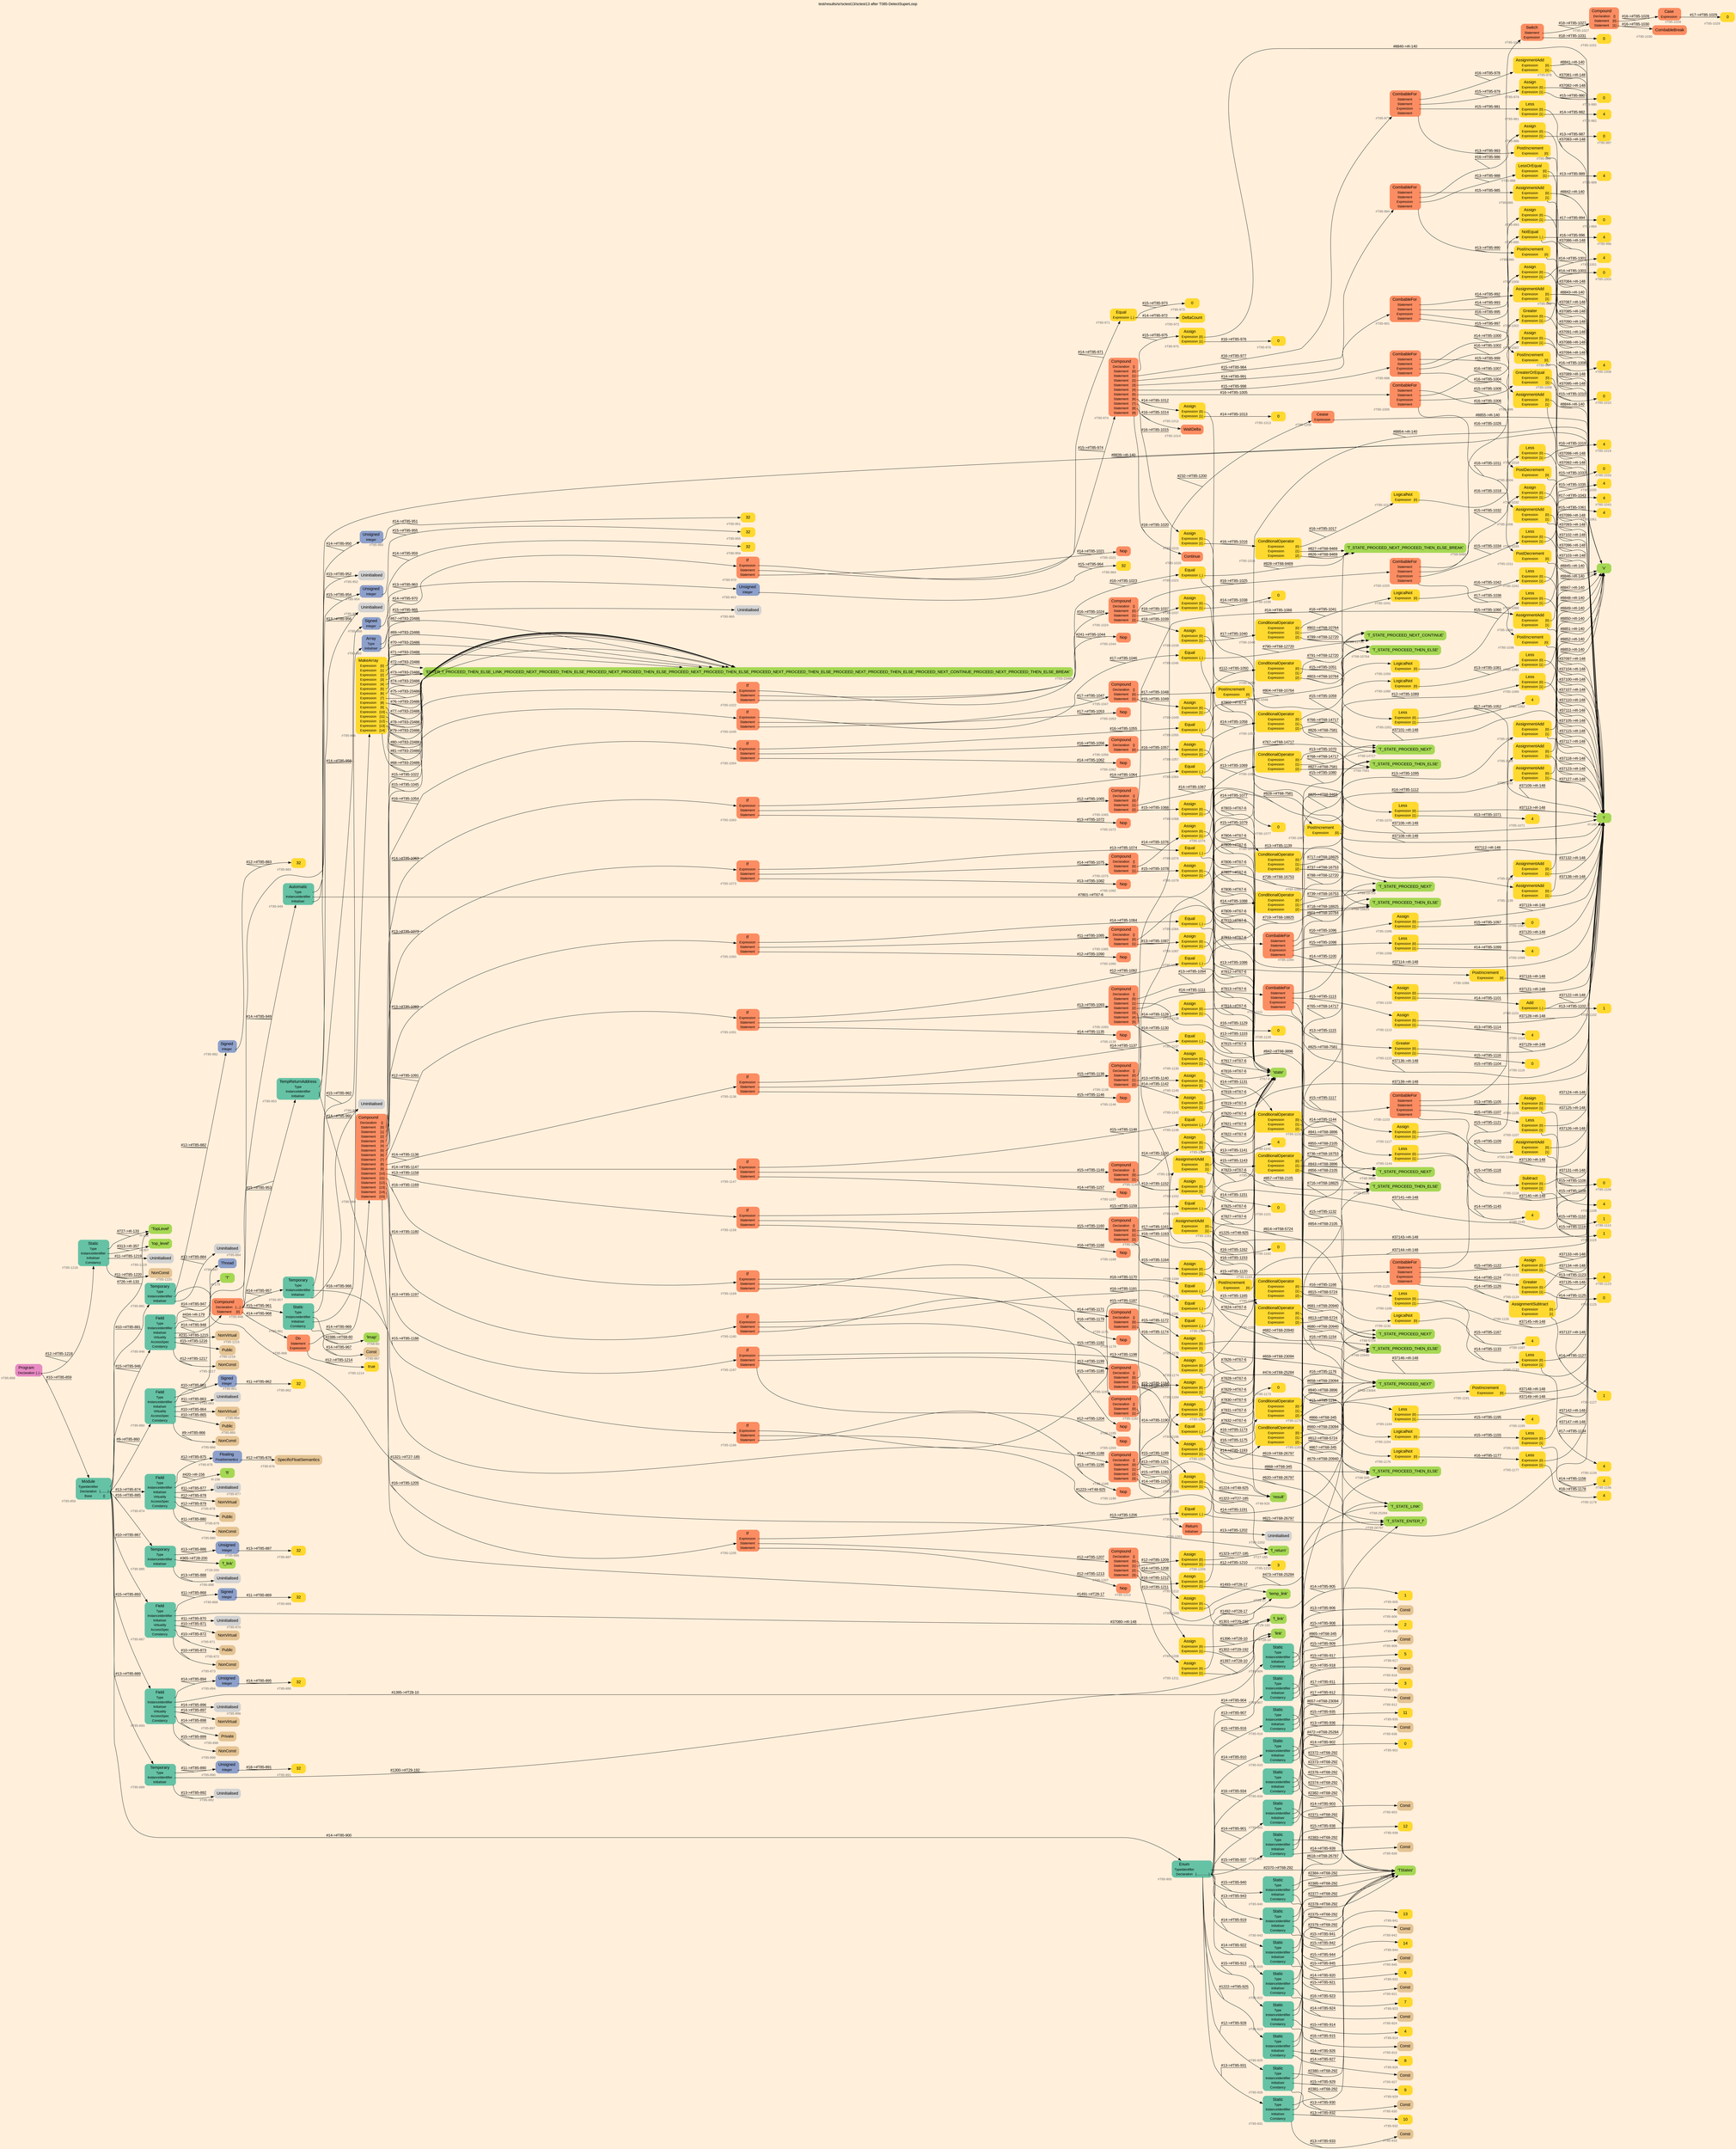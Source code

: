 digraph "test/results/sr/sctest13/sctest13 after T085-DetectSuperLoop" {
label = "test/results/sr/sctest13/sctest13 after T085-DetectSuperLoop"
labelloc = t
graph [
    rankdir = "LR"
    ranksep = 0.3
    bgcolor = antiquewhite1
    color = black
    fontcolor = black
    fontname = "Arial"
];
node [
    fontname = "Arial"
];
edge [
    fontname = "Arial"
];

// -------------------- node figure --------------------
// -------- block #T85-858 ----------
"#T85-858" [
    fillcolor = "/set28/4"
    xlabel = "#T85-858"
    fontsize = "12"
    fontcolor = grey40
    shape = "plaintext"
    label = <<TABLE BORDER="0" CELLBORDER="0" CELLSPACING="0">
     <TR><TD><FONT COLOR="black" POINT-SIZE="15">Program</FONT></TD></TR>
     <TR><TD><FONT COLOR="black" POINT-SIZE="12">Declaration</FONT></TD><TD PORT="port0"><FONT COLOR="black" POINT-SIZE="12">{..}</FONT></TD></TR>
    </TABLE>>
    style = "rounded,filled"
];

// -------- block #T85-859 ----------
"#T85-859" [
    fillcolor = "/set28/1"
    xlabel = "#T85-859"
    fontsize = "12"
    fontcolor = grey40
    shape = "plaintext"
    label = <<TABLE BORDER="0" CELLBORDER="0" CELLSPACING="0">
     <TR><TD><FONT COLOR="black" POINT-SIZE="15">Module</FONT></TD></TR>
     <TR><TD><FONT COLOR="black" POINT-SIZE="12">TypeIdentifier</FONT></TD><TD PORT="port0"></TD></TR>
     <TR><TD><FONT COLOR="black" POINT-SIZE="12">Declaration</FONT></TD><TD PORT="port1"><FONT COLOR="black" POINT-SIZE="12">{.........}</FONT></TD></TR>
     <TR><TD><FONT COLOR="black" POINT-SIZE="12">Base</FONT></TD><TD PORT="port2"><FONT COLOR="black" POINT-SIZE="12">{}</FONT></TD></TR>
    </TABLE>>
    style = "rounded,filled"
];

// -------- block #I-133 ----------
"#I-133" [
    fillcolor = "/set28/5"
    xlabel = "#I-133"
    fontsize = "12"
    fontcolor = grey40
    shape = "plaintext"
    label = <<TABLE BORDER="0" CELLBORDER="0" CELLSPACING="0">
     <TR><TD><FONT COLOR="black" POINT-SIZE="15">'TopLevel'</FONT></TD></TR>
    </TABLE>>
    style = "rounded,filled"
];

// -------- block #T85-860 ----------
"#T85-860" [
    fillcolor = "/set28/1"
    xlabel = "#T85-860"
    fontsize = "12"
    fontcolor = grey40
    shape = "plaintext"
    label = <<TABLE BORDER="0" CELLBORDER="0" CELLSPACING="0">
     <TR><TD><FONT COLOR="black" POINT-SIZE="15">Field</FONT></TD></TR>
     <TR><TD><FONT COLOR="black" POINT-SIZE="12">Type</FONT></TD><TD PORT="port0"></TD></TR>
     <TR><TD><FONT COLOR="black" POINT-SIZE="12">InstanceIdentifier</FONT></TD><TD PORT="port1"></TD></TR>
     <TR><TD><FONT COLOR="black" POINT-SIZE="12">Initialiser</FONT></TD><TD PORT="port2"></TD></TR>
     <TR><TD><FONT COLOR="black" POINT-SIZE="12">Virtuality</FONT></TD><TD PORT="port3"></TD></TR>
     <TR><TD><FONT COLOR="black" POINT-SIZE="12">AccessSpec</FONT></TD><TD PORT="port4"></TD></TR>
     <TR><TD><FONT COLOR="black" POINT-SIZE="12">Constancy</FONT></TD><TD PORT="port5"></TD></TR>
    </TABLE>>
    style = "rounded,filled"
];

// -------- block #T85-861 ----------
"#T85-861" [
    fillcolor = "/set28/3"
    xlabel = "#T85-861"
    fontsize = "12"
    fontcolor = grey40
    shape = "plaintext"
    label = <<TABLE BORDER="0" CELLBORDER="0" CELLSPACING="0">
     <TR><TD><FONT COLOR="black" POINT-SIZE="15">Signed</FONT></TD></TR>
     <TR><TD><FONT COLOR="black" POINT-SIZE="12">Integer</FONT></TD><TD PORT="port0"></TD></TR>
    </TABLE>>
    style = "rounded,filled"
];

// -------- block #T85-862 ----------
"#T85-862" [
    fillcolor = "/set28/6"
    xlabel = "#T85-862"
    fontsize = "12"
    fontcolor = grey40
    shape = "plaintext"
    label = <<TABLE BORDER="0" CELLBORDER="0" CELLSPACING="0">
     <TR><TD><FONT COLOR="black" POINT-SIZE="15">32</FONT></TD></TR>
    </TABLE>>
    style = "rounded,filled"
];

// -------- block #I-140 ----------
"#I-140" [
    fillcolor = "/set28/5"
    xlabel = "#I-140"
    fontsize = "12"
    fontcolor = grey40
    shape = "plaintext"
    label = <<TABLE BORDER="0" CELLBORDER="0" CELLSPACING="0">
     <TR><TD><FONT COLOR="black" POINT-SIZE="15">'x'</FONT></TD></TR>
    </TABLE>>
    style = "rounded,filled"
];

// -------- block #T85-863 ----------
"#T85-863" [
    xlabel = "#T85-863"
    fontsize = "12"
    fontcolor = grey40
    shape = "plaintext"
    label = <<TABLE BORDER="0" CELLBORDER="0" CELLSPACING="0">
     <TR><TD><FONT COLOR="black" POINT-SIZE="15">Uninitialised</FONT></TD></TR>
    </TABLE>>
    style = "rounded,filled"
];

// -------- block #T85-864 ----------
"#T85-864" [
    fillcolor = "/set28/7"
    xlabel = "#T85-864"
    fontsize = "12"
    fontcolor = grey40
    shape = "plaintext"
    label = <<TABLE BORDER="0" CELLBORDER="0" CELLSPACING="0">
     <TR><TD><FONT COLOR="black" POINT-SIZE="15">NonVirtual</FONT></TD></TR>
    </TABLE>>
    style = "rounded,filled"
];

// -------- block #T85-865 ----------
"#T85-865" [
    fillcolor = "/set28/7"
    xlabel = "#T85-865"
    fontsize = "12"
    fontcolor = grey40
    shape = "plaintext"
    label = <<TABLE BORDER="0" CELLBORDER="0" CELLSPACING="0">
     <TR><TD><FONT COLOR="black" POINT-SIZE="15">Public</FONT></TD></TR>
    </TABLE>>
    style = "rounded,filled"
];

// -------- block #T85-866 ----------
"#T85-866" [
    fillcolor = "/set28/7"
    xlabel = "#T85-866"
    fontsize = "12"
    fontcolor = grey40
    shape = "plaintext"
    label = <<TABLE BORDER="0" CELLBORDER="0" CELLSPACING="0">
     <TR><TD><FONT COLOR="black" POINT-SIZE="15">NonConst</FONT></TD></TR>
    </TABLE>>
    style = "rounded,filled"
];

// -------- block #T85-867 ----------
"#T85-867" [
    fillcolor = "/set28/1"
    xlabel = "#T85-867"
    fontsize = "12"
    fontcolor = grey40
    shape = "plaintext"
    label = <<TABLE BORDER="0" CELLBORDER="0" CELLSPACING="0">
     <TR><TD><FONT COLOR="black" POINT-SIZE="15">Field</FONT></TD></TR>
     <TR><TD><FONT COLOR="black" POINT-SIZE="12">Type</FONT></TD><TD PORT="port0"></TD></TR>
     <TR><TD><FONT COLOR="black" POINT-SIZE="12">InstanceIdentifier</FONT></TD><TD PORT="port1"></TD></TR>
     <TR><TD><FONT COLOR="black" POINT-SIZE="12">Initialiser</FONT></TD><TD PORT="port2"></TD></TR>
     <TR><TD><FONT COLOR="black" POINT-SIZE="12">Virtuality</FONT></TD><TD PORT="port3"></TD></TR>
     <TR><TD><FONT COLOR="black" POINT-SIZE="12">AccessSpec</FONT></TD><TD PORT="port4"></TD></TR>
     <TR><TD><FONT COLOR="black" POINT-SIZE="12">Constancy</FONT></TD><TD PORT="port5"></TD></TR>
    </TABLE>>
    style = "rounded,filled"
];

// -------- block #T85-868 ----------
"#T85-868" [
    fillcolor = "/set28/3"
    xlabel = "#T85-868"
    fontsize = "12"
    fontcolor = grey40
    shape = "plaintext"
    label = <<TABLE BORDER="0" CELLBORDER="0" CELLSPACING="0">
     <TR><TD><FONT COLOR="black" POINT-SIZE="15">Signed</FONT></TD></TR>
     <TR><TD><FONT COLOR="black" POINT-SIZE="12">Integer</FONT></TD><TD PORT="port0"></TD></TR>
    </TABLE>>
    style = "rounded,filled"
];

// -------- block #T85-869 ----------
"#T85-869" [
    fillcolor = "/set28/6"
    xlabel = "#T85-869"
    fontsize = "12"
    fontcolor = grey40
    shape = "plaintext"
    label = <<TABLE BORDER="0" CELLBORDER="0" CELLSPACING="0">
     <TR><TD><FONT COLOR="black" POINT-SIZE="15">32</FONT></TD></TR>
    </TABLE>>
    style = "rounded,filled"
];

// -------- block #I-148 ----------
"#I-148" [
    fillcolor = "/set28/5"
    xlabel = "#I-148"
    fontsize = "12"
    fontcolor = grey40
    shape = "plaintext"
    label = <<TABLE BORDER="0" CELLBORDER="0" CELLSPACING="0">
     <TR><TD><FONT COLOR="black" POINT-SIZE="15">'i'</FONT></TD></TR>
    </TABLE>>
    style = "rounded,filled"
];

// -------- block #T85-870 ----------
"#T85-870" [
    xlabel = "#T85-870"
    fontsize = "12"
    fontcolor = grey40
    shape = "plaintext"
    label = <<TABLE BORDER="0" CELLBORDER="0" CELLSPACING="0">
     <TR><TD><FONT COLOR="black" POINT-SIZE="15">Uninitialised</FONT></TD></TR>
    </TABLE>>
    style = "rounded,filled"
];

// -------- block #T85-871 ----------
"#T85-871" [
    fillcolor = "/set28/7"
    xlabel = "#T85-871"
    fontsize = "12"
    fontcolor = grey40
    shape = "plaintext"
    label = <<TABLE BORDER="0" CELLBORDER="0" CELLSPACING="0">
     <TR><TD><FONT COLOR="black" POINT-SIZE="15">NonVirtual</FONT></TD></TR>
    </TABLE>>
    style = "rounded,filled"
];

// -------- block #T85-872 ----------
"#T85-872" [
    fillcolor = "/set28/7"
    xlabel = "#T85-872"
    fontsize = "12"
    fontcolor = grey40
    shape = "plaintext"
    label = <<TABLE BORDER="0" CELLBORDER="0" CELLSPACING="0">
     <TR><TD><FONT COLOR="black" POINT-SIZE="15">Public</FONT></TD></TR>
    </TABLE>>
    style = "rounded,filled"
];

// -------- block #T85-873 ----------
"#T85-873" [
    fillcolor = "/set28/7"
    xlabel = "#T85-873"
    fontsize = "12"
    fontcolor = grey40
    shape = "plaintext"
    label = <<TABLE BORDER="0" CELLBORDER="0" CELLSPACING="0">
     <TR><TD><FONT COLOR="black" POINT-SIZE="15">NonConst</FONT></TD></TR>
    </TABLE>>
    style = "rounded,filled"
];

// -------- block #T85-874 ----------
"#T85-874" [
    fillcolor = "/set28/1"
    xlabel = "#T85-874"
    fontsize = "12"
    fontcolor = grey40
    shape = "plaintext"
    label = <<TABLE BORDER="0" CELLBORDER="0" CELLSPACING="0">
     <TR><TD><FONT COLOR="black" POINT-SIZE="15">Field</FONT></TD></TR>
     <TR><TD><FONT COLOR="black" POINT-SIZE="12">Type</FONT></TD><TD PORT="port0"></TD></TR>
     <TR><TD><FONT COLOR="black" POINT-SIZE="12">InstanceIdentifier</FONT></TD><TD PORT="port1"></TD></TR>
     <TR><TD><FONT COLOR="black" POINT-SIZE="12">Initialiser</FONT></TD><TD PORT="port2"></TD></TR>
     <TR><TD><FONT COLOR="black" POINT-SIZE="12">Virtuality</FONT></TD><TD PORT="port3"></TD></TR>
     <TR><TD><FONT COLOR="black" POINT-SIZE="12">AccessSpec</FONT></TD><TD PORT="port4"></TD></TR>
     <TR><TD><FONT COLOR="black" POINT-SIZE="12">Constancy</FONT></TD><TD PORT="port5"></TD></TR>
    </TABLE>>
    style = "rounded,filled"
];

// -------- block #T85-875 ----------
"#T85-875" [
    fillcolor = "/set28/3"
    xlabel = "#T85-875"
    fontsize = "12"
    fontcolor = grey40
    shape = "plaintext"
    label = <<TABLE BORDER="0" CELLBORDER="0" CELLSPACING="0">
     <TR><TD><FONT COLOR="black" POINT-SIZE="15">Floating</FONT></TD></TR>
     <TR><TD><FONT COLOR="black" POINT-SIZE="12">FloatSemantics</FONT></TD><TD PORT="port0"></TD></TR>
    </TABLE>>
    style = "rounded,filled"
];

// -------- block #T85-876 ----------
"#T85-876" [
    fillcolor = "/set28/7"
    xlabel = "#T85-876"
    fontsize = "12"
    fontcolor = grey40
    shape = "plaintext"
    label = <<TABLE BORDER="0" CELLBORDER="0" CELLSPACING="0">
     <TR><TD><FONT COLOR="black" POINT-SIZE="15">SpecificFloatSemantics</FONT></TD></TR>
    </TABLE>>
    style = "rounded,filled"
];

// -------- block #I-156 ----------
"#I-156" [
    fillcolor = "/set28/5"
    xlabel = "#I-156"
    fontsize = "12"
    fontcolor = grey40
    shape = "plaintext"
    label = <<TABLE BORDER="0" CELLBORDER="0" CELLSPACING="0">
     <TR><TD><FONT COLOR="black" POINT-SIZE="15">'fi'</FONT></TD></TR>
    </TABLE>>
    style = "rounded,filled"
];

// -------- block #T85-877 ----------
"#T85-877" [
    xlabel = "#T85-877"
    fontsize = "12"
    fontcolor = grey40
    shape = "plaintext"
    label = <<TABLE BORDER="0" CELLBORDER="0" CELLSPACING="0">
     <TR><TD><FONT COLOR="black" POINT-SIZE="15">Uninitialised</FONT></TD></TR>
    </TABLE>>
    style = "rounded,filled"
];

// -------- block #T85-878 ----------
"#T85-878" [
    fillcolor = "/set28/7"
    xlabel = "#T85-878"
    fontsize = "12"
    fontcolor = grey40
    shape = "plaintext"
    label = <<TABLE BORDER="0" CELLBORDER="0" CELLSPACING="0">
     <TR><TD><FONT COLOR="black" POINT-SIZE="15">NonVirtual</FONT></TD></TR>
    </TABLE>>
    style = "rounded,filled"
];

// -------- block #T85-879 ----------
"#T85-879" [
    fillcolor = "/set28/7"
    xlabel = "#T85-879"
    fontsize = "12"
    fontcolor = grey40
    shape = "plaintext"
    label = <<TABLE BORDER="0" CELLBORDER="0" CELLSPACING="0">
     <TR><TD><FONT COLOR="black" POINT-SIZE="15">Public</FONT></TD></TR>
    </TABLE>>
    style = "rounded,filled"
];

// -------- block #T85-880 ----------
"#T85-880" [
    fillcolor = "/set28/7"
    xlabel = "#T85-880"
    fontsize = "12"
    fontcolor = grey40
    shape = "plaintext"
    label = <<TABLE BORDER="0" CELLBORDER="0" CELLSPACING="0">
     <TR><TD><FONT COLOR="black" POINT-SIZE="15">NonConst</FONT></TD></TR>
    </TABLE>>
    style = "rounded,filled"
];

// -------- block #T85-881 ----------
"#T85-881" [
    fillcolor = "/set28/1"
    xlabel = "#T85-881"
    fontsize = "12"
    fontcolor = grey40
    shape = "plaintext"
    label = <<TABLE BORDER="0" CELLBORDER="0" CELLSPACING="0">
     <TR><TD><FONT COLOR="black" POINT-SIZE="15">Temporary</FONT></TD></TR>
     <TR><TD><FONT COLOR="black" POINT-SIZE="12">Type</FONT></TD><TD PORT="port0"></TD></TR>
     <TR><TD><FONT COLOR="black" POINT-SIZE="12">InstanceIdentifier</FONT></TD><TD PORT="port1"></TD></TR>
     <TR><TD><FONT COLOR="black" POINT-SIZE="12">Initialiser</FONT></TD><TD PORT="port2"></TD></TR>
    </TABLE>>
    style = "rounded,filled"
];

// -------- block #T85-882 ----------
"#T85-882" [
    fillcolor = "/set28/3"
    xlabel = "#T85-882"
    fontsize = "12"
    fontcolor = grey40
    shape = "plaintext"
    label = <<TABLE BORDER="0" CELLBORDER="0" CELLSPACING="0">
     <TR><TD><FONT COLOR="black" POINT-SIZE="15">Signed</FONT></TD></TR>
     <TR><TD><FONT COLOR="black" POINT-SIZE="12">Integer</FONT></TD><TD PORT="port0"></TD></TR>
    </TABLE>>
    style = "rounded,filled"
];

// -------- block #T85-883 ----------
"#T85-883" [
    fillcolor = "/set28/6"
    xlabel = "#T85-883"
    fontsize = "12"
    fontcolor = grey40
    shape = "plaintext"
    label = <<TABLE BORDER="0" CELLBORDER="0" CELLSPACING="0">
     <TR><TD><FONT COLOR="black" POINT-SIZE="15">32</FONT></TD></TR>
    </TABLE>>
    style = "rounded,filled"
];

// -------- block #T27-185 ----------
"#T27-185" [
    fillcolor = "/set28/5"
    xlabel = "#T27-185"
    fontsize = "12"
    fontcolor = grey40
    shape = "plaintext"
    label = <<TABLE BORDER="0" CELLBORDER="0" CELLSPACING="0">
     <TR><TD><FONT COLOR="black" POINT-SIZE="15">'f_return'</FONT></TD></TR>
    </TABLE>>
    style = "rounded,filled"
];

// -------- block #T85-884 ----------
"#T85-884" [
    xlabel = "#T85-884"
    fontsize = "12"
    fontcolor = grey40
    shape = "plaintext"
    label = <<TABLE BORDER="0" CELLBORDER="0" CELLSPACING="0">
     <TR><TD><FONT COLOR="black" POINT-SIZE="15">Uninitialised</FONT></TD></TR>
    </TABLE>>
    style = "rounded,filled"
];

// -------- block #T85-885 ----------
"#T85-885" [
    fillcolor = "/set28/1"
    xlabel = "#T85-885"
    fontsize = "12"
    fontcolor = grey40
    shape = "plaintext"
    label = <<TABLE BORDER="0" CELLBORDER="0" CELLSPACING="0">
     <TR><TD><FONT COLOR="black" POINT-SIZE="15">Temporary</FONT></TD></TR>
     <TR><TD><FONT COLOR="black" POINT-SIZE="12">Type</FONT></TD><TD PORT="port0"></TD></TR>
     <TR><TD><FONT COLOR="black" POINT-SIZE="12">InstanceIdentifier</FONT></TD><TD PORT="port1"></TD></TR>
     <TR><TD><FONT COLOR="black" POINT-SIZE="12">Initialiser</FONT></TD><TD PORT="port2"></TD></TR>
    </TABLE>>
    style = "rounded,filled"
];

// -------- block #T85-886 ----------
"#T85-886" [
    fillcolor = "/set28/3"
    xlabel = "#T85-886"
    fontsize = "12"
    fontcolor = grey40
    shape = "plaintext"
    label = <<TABLE BORDER="0" CELLBORDER="0" CELLSPACING="0">
     <TR><TD><FONT COLOR="black" POINT-SIZE="15">Unsigned</FONT></TD></TR>
     <TR><TD><FONT COLOR="black" POINT-SIZE="12">Integer</FONT></TD><TD PORT="port0"></TD></TR>
    </TABLE>>
    style = "rounded,filled"
];

// -------- block #T85-887 ----------
"#T85-887" [
    fillcolor = "/set28/6"
    xlabel = "#T85-887"
    fontsize = "12"
    fontcolor = grey40
    shape = "plaintext"
    label = <<TABLE BORDER="0" CELLBORDER="0" CELLSPACING="0">
     <TR><TD><FONT COLOR="black" POINT-SIZE="15">32</FONT></TD></TR>
    </TABLE>>
    style = "rounded,filled"
];

// -------- block #T28-200 ----------
"#T28-200" [
    fillcolor = "/set28/5"
    xlabel = "#T28-200"
    fontsize = "12"
    fontcolor = grey40
    shape = "plaintext"
    label = <<TABLE BORDER="0" CELLBORDER="0" CELLSPACING="0">
     <TR><TD><FONT COLOR="black" POINT-SIZE="15">'f_link'</FONT></TD></TR>
    </TABLE>>
    style = "rounded,filled"
];

// -------- block #T85-888 ----------
"#T85-888" [
    xlabel = "#T85-888"
    fontsize = "12"
    fontcolor = grey40
    shape = "plaintext"
    label = <<TABLE BORDER="0" CELLBORDER="0" CELLSPACING="0">
     <TR><TD><FONT COLOR="black" POINT-SIZE="15">Uninitialised</FONT></TD></TR>
    </TABLE>>
    style = "rounded,filled"
];

// -------- block #T85-889 ----------
"#T85-889" [
    fillcolor = "/set28/1"
    xlabel = "#T85-889"
    fontsize = "12"
    fontcolor = grey40
    shape = "plaintext"
    label = <<TABLE BORDER="0" CELLBORDER="0" CELLSPACING="0">
     <TR><TD><FONT COLOR="black" POINT-SIZE="15">Temporary</FONT></TD></TR>
     <TR><TD><FONT COLOR="black" POINT-SIZE="12">Type</FONT></TD><TD PORT="port0"></TD></TR>
     <TR><TD><FONT COLOR="black" POINT-SIZE="12">InstanceIdentifier</FONT></TD><TD PORT="port1"></TD></TR>
     <TR><TD><FONT COLOR="black" POINT-SIZE="12">Initialiser</FONT></TD><TD PORT="port2"></TD></TR>
    </TABLE>>
    style = "rounded,filled"
];

// -------- block #T85-890 ----------
"#T85-890" [
    fillcolor = "/set28/3"
    xlabel = "#T85-890"
    fontsize = "12"
    fontcolor = grey40
    shape = "plaintext"
    label = <<TABLE BORDER="0" CELLBORDER="0" CELLSPACING="0">
     <TR><TD><FONT COLOR="black" POINT-SIZE="15">Unsigned</FONT></TD></TR>
     <TR><TD><FONT COLOR="black" POINT-SIZE="12">Integer</FONT></TD><TD PORT="port0"></TD></TR>
    </TABLE>>
    style = "rounded,filled"
];

// -------- block #T85-891 ----------
"#T85-891" [
    fillcolor = "/set28/6"
    xlabel = "#T85-891"
    fontsize = "12"
    fontcolor = grey40
    shape = "plaintext"
    label = <<TABLE BORDER="0" CELLBORDER="0" CELLSPACING="0">
     <TR><TD><FONT COLOR="black" POINT-SIZE="15">32</FONT></TD></TR>
    </TABLE>>
    style = "rounded,filled"
];

// -------- block #T29-192 ----------
"#T29-192" [
    fillcolor = "/set28/5"
    xlabel = "#T29-192"
    fontsize = "12"
    fontcolor = grey40
    shape = "plaintext"
    label = <<TABLE BORDER="0" CELLBORDER="0" CELLSPACING="0">
     <TR><TD><FONT COLOR="black" POINT-SIZE="15">'f_link'</FONT></TD></TR>
    </TABLE>>
    style = "rounded,filled"
];

// -------- block #T85-892 ----------
"#T85-892" [
    xlabel = "#T85-892"
    fontsize = "12"
    fontcolor = grey40
    shape = "plaintext"
    label = <<TABLE BORDER="0" CELLBORDER="0" CELLSPACING="0">
     <TR><TD><FONT COLOR="black" POINT-SIZE="15">Uninitialised</FONT></TD></TR>
    </TABLE>>
    style = "rounded,filled"
];

// -------- block #T85-893 ----------
"#T85-893" [
    fillcolor = "/set28/1"
    xlabel = "#T85-893"
    fontsize = "12"
    fontcolor = grey40
    shape = "plaintext"
    label = <<TABLE BORDER="0" CELLBORDER="0" CELLSPACING="0">
     <TR><TD><FONT COLOR="black" POINT-SIZE="15">Field</FONT></TD></TR>
     <TR><TD><FONT COLOR="black" POINT-SIZE="12">Type</FONT></TD><TD PORT="port0"></TD></TR>
     <TR><TD><FONT COLOR="black" POINT-SIZE="12">InstanceIdentifier</FONT></TD><TD PORT="port1"></TD></TR>
     <TR><TD><FONT COLOR="black" POINT-SIZE="12">Initialiser</FONT></TD><TD PORT="port2"></TD></TR>
     <TR><TD><FONT COLOR="black" POINT-SIZE="12">Virtuality</FONT></TD><TD PORT="port3"></TD></TR>
     <TR><TD><FONT COLOR="black" POINT-SIZE="12">AccessSpec</FONT></TD><TD PORT="port4"></TD></TR>
     <TR><TD><FONT COLOR="black" POINT-SIZE="12">Constancy</FONT></TD><TD PORT="port5"></TD></TR>
    </TABLE>>
    style = "rounded,filled"
];

// -------- block #T85-894 ----------
"#T85-894" [
    fillcolor = "/set28/3"
    xlabel = "#T85-894"
    fontsize = "12"
    fontcolor = grey40
    shape = "plaintext"
    label = <<TABLE BORDER="0" CELLBORDER="0" CELLSPACING="0">
     <TR><TD><FONT COLOR="black" POINT-SIZE="15">Unsigned</FONT></TD></TR>
     <TR><TD><FONT COLOR="black" POINT-SIZE="12">Integer</FONT></TD><TD PORT="port0"></TD></TR>
    </TABLE>>
    style = "rounded,filled"
];

// -------- block #T85-895 ----------
"#T85-895" [
    fillcolor = "/set28/6"
    xlabel = "#T85-895"
    fontsize = "12"
    fontcolor = grey40
    shape = "plaintext"
    label = <<TABLE BORDER="0" CELLBORDER="0" CELLSPACING="0">
     <TR><TD><FONT COLOR="black" POINT-SIZE="15">32</FONT></TD></TR>
    </TABLE>>
    style = "rounded,filled"
];

// -------- block #T28-10 ----------
"#T28-10" [
    fillcolor = "/set28/5"
    xlabel = "#T28-10"
    fontsize = "12"
    fontcolor = grey40
    shape = "plaintext"
    label = <<TABLE BORDER="0" CELLBORDER="0" CELLSPACING="0">
     <TR><TD><FONT COLOR="black" POINT-SIZE="15">'link'</FONT></TD></TR>
    </TABLE>>
    style = "rounded,filled"
];

// -------- block #T85-896 ----------
"#T85-896" [
    xlabel = "#T85-896"
    fontsize = "12"
    fontcolor = grey40
    shape = "plaintext"
    label = <<TABLE BORDER="0" CELLBORDER="0" CELLSPACING="0">
     <TR><TD><FONT COLOR="black" POINT-SIZE="15">Uninitialised</FONT></TD></TR>
    </TABLE>>
    style = "rounded,filled"
];

// -------- block #T85-897 ----------
"#T85-897" [
    fillcolor = "/set28/7"
    xlabel = "#T85-897"
    fontsize = "12"
    fontcolor = grey40
    shape = "plaintext"
    label = <<TABLE BORDER="0" CELLBORDER="0" CELLSPACING="0">
     <TR><TD><FONT COLOR="black" POINT-SIZE="15">NonVirtual</FONT></TD></TR>
    </TABLE>>
    style = "rounded,filled"
];

// -------- block #T85-898 ----------
"#T85-898" [
    fillcolor = "/set28/7"
    xlabel = "#T85-898"
    fontsize = "12"
    fontcolor = grey40
    shape = "plaintext"
    label = <<TABLE BORDER="0" CELLBORDER="0" CELLSPACING="0">
     <TR><TD><FONT COLOR="black" POINT-SIZE="15">Private</FONT></TD></TR>
    </TABLE>>
    style = "rounded,filled"
];

// -------- block #T85-899 ----------
"#T85-899" [
    fillcolor = "/set28/7"
    xlabel = "#T85-899"
    fontsize = "12"
    fontcolor = grey40
    shape = "plaintext"
    label = <<TABLE BORDER="0" CELLBORDER="0" CELLSPACING="0">
     <TR><TD><FONT COLOR="black" POINT-SIZE="15">NonConst</FONT></TD></TR>
    </TABLE>>
    style = "rounded,filled"
];

// -------- block #T85-900 ----------
"#T85-900" [
    fillcolor = "/set28/1"
    xlabel = "#T85-900"
    fontsize = "12"
    fontcolor = grey40
    shape = "plaintext"
    label = <<TABLE BORDER="0" CELLBORDER="0" CELLSPACING="0">
     <TR><TD><FONT COLOR="black" POINT-SIZE="15">Enum</FONT></TD></TR>
     <TR><TD><FONT COLOR="black" POINT-SIZE="12">TypeIdentifier</FONT></TD><TD PORT="port0"></TD></TR>
     <TR><TD><FONT COLOR="black" POINT-SIZE="12">Declaration</FONT></TD><TD PORT="port1"><FONT COLOR="black" POINT-SIZE="12">{...............}</FONT></TD></TR>
    </TABLE>>
    style = "rounded,filled"
];

// -------- block #T68-292 ----------
"#T68-292" [
    fillcolor = "/set28/5"
    xlabel = "#T68-292"
    fontsize = "12"
    fontcolor = grey40
    shape = "plaintext"
    label = <<TABLE BORDER="0" CELLBORDER="0" CELLSPACING="0">
     <TR><TD><FONT COLOR="black" POINT-SIZE="15">'TStates'</FONT></TD></TR>
    </TABLE>>
    style = "rounded,filled"
];

// -------- block #T85-901 ----------
"#T85-901" [
    fillcolor = "/set28/1"
    xlabel = "#T85-901"
    fontsize = "12"
    fontcolor = grey40
    shape = "plaintext"
    label = <<TABLE BORDER="0" CELLBORDER="0" CELLSPACING="0">
     <TR><TD><FONT COLOR="black" POINT-SIZE="15">Static</FONT></TD></TR>
     <TR><TD><FONT COLOR="black" POINT-SIZE="12">Type</FONT></TD><TD PORT="port0"></TD></TR>
     <TR><TD><FONT COLOR="black" POINT-SIZE="12">InstanceIdentifier</FONT></TD><TD PORT="port1"></TD></TR>
     <TR><TD><FONT COLOR="black" POINT-SIZE="12">Initialiser</FONT></TD><TD PORT="port2"></TD></TR>
     <TR><TD><FONT COLOR="black" POINT-SIZE="12">Constancy</FONT></TD><TD PORT="port3"></TD></TR>
    </TABLE>>
    style = "rounded,filled"
];

// -------- block #T68-345 ----------
"#T68-345" [
    fillcolor = "/set28/5"
    xlabel = "#T68-345"
    fontsize = "12"
    fontcolor = grey40
    shape = "plaintext"
    label = <<TABLE BORDER="0" CELLBORDER="0" CELLSPACING="0">
     <TR><TD><FONT COLOR="black" POINT-SIZE="15">'T_STATE_PROCEED_THEN_ELSE'</FONT></TD></TR>
    </TABLE>>
    style = "rounded,filled"
];

// -------- block #T85-902 ----------
"#T85-902" [
    fillcolor = "/set28/6"
    xlabel = "#T85-902"
    fontsize = "12"
    fontcolor = grey40
    shape = "plaintext"
    label = <<TABLE BORDER="0" CELLBORDER="0" CELLSPACING="0">
     <TR><TD><FONT COLOR="black" POINT-SIZE="15">0</FONT></TD></TR>
    </TABLE>>
    style = "rounded,filled"
];

// -------- block #T85-903 ----------
"#T85-903" [
    fillcolor = "/set28/7"
    xlabel = "#T85-903"
    fontsize = "12"
    fontcolor = grey40
    shape = "plaintext"
    label = <<TABLE BORDER="0" CELLBORDER="0" CELLSPACING="0">
     <TR><TD><FONT COLOR="black" POINT-SIZE="15">Const</FONT></TD></TR>
    </TABLE>>
    style = "rounded,filled"
];

// -------- block #T85-904 ----------
"#T85-904" [
    fillcolor = "/set28/1"
    xlabel = "#T85-904"
    fontsize = "12"
    fontcolor = grey40
    shape = "plaintext"
    label = <<TABLE BORDER="0" CELLBORDER="0" CELLSPACING="0">
     <TR><TD><FONT COLOR="black" POINT-SIZE="15">Static</FONT></TD></TR>
     <TR><TD><FONT COLOR="black" POINT-SIZE="12">Type</FONT></TD><TD PORT="port0"></TD></TR>
     <TR><TD><FONT COLOR="black" POINT-SIZE="12">InstanceIdentifier</FONT></TD><TD PORT="port1"></TD></TR>
     <TR><TD><FONT COLOR="black" POINT-SIZE="12">Initialiser</FONT></TD><TD PORT="port2"></TD></TR>
     <TR><TD><FONT COLOR="black" POINT-SIZE="12">Constancy</FONT></TD><TD PORT="port3"></TD></TR>
    </TABLE>>
    style = "rounded,filled"
];

// -------- block #T68-2105 ----------
"#T68-2105" [
    fillcolor = "/set28/5"
    xlabel = "#T68-2105"
    fontsize = "12"
    fontcolor = grey40
    shape = "plaintext"
    label = <<TABLE BORDER="0" CELLBORDER="0" CELLSPACING="0">
     <TR><TD><FONT COLOR="black" POINT-SIZE="15">'T_STATE_PROCEED_THEN_ELSE'</FONT></TD></TR>
    </TABLE>>
    style = "rounded,filled"
];

// -------- block #T85-905 ----------
"#T85-905" [
    fillcolor = "/set28/6"
    xlabel = "#T85-905"
    fontsize = "12"
    fontcolor = grey40
    shape = "plaintext"
    label = <<TABLE BORDER="0" CELLBORDER="0" CELLSPACING="0">
     <TR><TD><FONT COLOR="black" POINT-SIZE="15">1</FONT></TD></TR>
    </TABLE>>
    style = "rounded,filled"
];

// -------- block #T85-906 ----------
"#T85-906" [
    fillcolor = "/set28/7"
    xlabel = "#T85-906"
    fontsize = "12"
    fontcolor = grey40
    shape = "plaintext"
    label = <<TABLE BORDER="0" CELLBORDER="0" CELLSPACING="0">
     <TR><TD><FONT COLOR="black" POINT-SIZE="15">Const</FONT></TD></TR>
    </TABLE>>
    style = "rounded,filled"
];

// -------- block #T85-907 ----------
"#T85-907" [
    fillcolor = "/set28/1"
    xlabel = "#T85-907"
    fontsize = "12"
    fontcolor = grey40
    shape = "plaintext"
    label = <<TABLE BORDER="0" CELLBORDER="0" CELLSPACING="0">
     <TR><TD><FONT COLOR="black" POINT-SIZE="15">Static</FONT></TD></TR>
     <TR><TD><FONT COLOR="black" POINT-SIZE="12">Type</FONT></TD><TD PORT="port0"></TD></TR>
     <TR><TD><FONT COLOR="black" POINT-SIZE="12">InstanceIdentifier</FONT></TD><TD PORT="port1"></TD></TR>
     <TR><TD><FONT COLOR="black" POINT-SIZE="12">Initialiser</FONT></TD><TD PORT="port2"></TD></TR>
     <TR><TD><FONT COLOR="black" POINT-SIZE="12">Constancy</FONT></TD><TD PORT="port3"></TD></TR>
    </TABLE>>
    style = "rounded,filled"
];

// -------- block #T68-3896 ----------
"#T68-3896" [
    fillcolor = "/set28/5"
    xlabel = "#T68-3896"
    fontsize = "12"
    fontcolor = grey40
    shape = "plaintext"
    label = <<TABLE BORDER="0" CELLBORDER="0" CELLSPACING="0">
     <TR><TD><FONT COLOR="black" POINT-SIZE="15">'T_STATE_PROCEED_NEXT'</FONT></TD></TR>
    </TABLE>>
    style = "rounded,filled"
];

// -------- block #T85-908 ----------
"#T85-908" [
    fillcolor = "/set28/6"
    xlabel = "#T85-908"
    fontsize = "12"
    fontcolor = grey40
    shape = "plaintext"
    label = <<TABLE BORDER="0" CELLBORDER="0" CELLSPACING="0">
     <TR><TD><FONT COLOR="black" POINT-SIZE="15">2</FONT></TD></TR>
    </TABLE>>
    style = "rounded,filled"
];

// -------- block #T85-909 ----------
"#T85-909" [
    fillcolor = "/set28/7"
    xlabel = "#T85-909"
    fontsize = "12"
    fontcolor = grey40
    shape = "plaintext"
    label = <<TABLE BORDER="0" CELLBORDER="0" CELLSPACING="0">
     <TR><TD><FONT COLOR="black" POINT-SIZE="15">Const</FONT></TD></TR>
    </TABLE>>
    style = "rounded,filled"
];

// -------- block #T85-910 ----------
"#T85-910" [
    fillcolor = "/set28/1"
    xlabel = "#T85-910"
    fontsize = "12"
    fontcolor = grey40
    shape = "plaintext"
    label = <<TABLE BORDER="0" CELLBORDER="0" CELLSPACING="0">
     <TR><TD><FONT COLOR="black" POINT-SIZE="15">Static</FONT></TD></TR>
     <TR><TD><FONT COLOR="black" POINT-SIZE="12">Type</FONT></TD><TD PORT="port0"></TD></TR>
     <TR><TD><FONT COLOR="black" POINT-SIZE="12">InstanceIdentifier</FONT></TD><TD PORT="port1"></TD></TR>
     <TR><TD><FONT COLOR="black" POINT-SIZE="12">Initialiser</FONT></TD><TD PORT="port2"></TD></TR>
     <TR><TD><FONT COLOR="black" POINT-SIZE="12">Constancy</FONT></TD><TD PORT="port3"></TD></TR>
    </TABLE>>
    style = "rounded,filled"
];

// -------- block #T68-5724 ----------
"#T68-5724" [
    fillcolor = "/set28/5"
    xlabel = "#T68-5724"
    fontsize = "12"
    fontcolor = grey40
    shape = "plaintext"
    label = <<TABLE BORDER="0" CELLBORDER="0" CELLSPACING="0">
     <TR><TD><FONT COLOR="black" POINT-SIZE="15">'T_STATE_PROCEED_NEXT'</FONT></TD></TR>
    </TABLE>>
    style = "rounded,filled"
];

// -------- block #T85-911 ----------
"#T85-911" [
    fillcolor = "/set28/6"
    xlabel = "#T85-911"
    fontsize = "12"
    fontcolor = grey40
    shape = "plaintext"
    label = <<TABLE BORDER="0" CELLBORDER="0" CELLSPACING="0">
     <TR><TD><FONT COLOR="black" POINT-SIZE="15">3</FONT></TD></TR>
    </TABLE>>
    style = "rounded,filled"
];

// -------- block #T85-912 ----------
"#T85-912" [
    fillcolor = "/set28/7"
    xlabel = "#T85-912"
    fontsize = "12"
    fontcolor = grey40
    shape = "plaintext"
    label = <<TABLE BORDER="0" CELLBORDER="0" CELLSPACING="0">
     <TR><TD><FONT COLOR="black" POINT-SIZE="15">Const</FONT></TD></TR>
    </TABLE>>
    style = "rounded,filled"
];

// -------- block #T85-913 ----------
"#T85-913" [
    fillcolor = "/set28/1"
    xlabel = "#T85-913"
    fontsize = "12"
    fontcolor = grey40
    shape = "plaintext"
    label = <<TABLE BORDER="0" CELLBORDER="0" CELLSPACING="0">
     <TR><TD><FONT COLOR="black" POINT-SIZE="15">Static</FONT></TD></TR>
     <TR><TD><FONT COLOR="black" POINT-SIZE="12">Type</FONT></TD><TD PORT="port0"></TD></TR>
     <TR><TD><FONT COLOR="black" POINT-SIZE="12">InstanceIdentifier</FONT></TD><TD PORT="port1"></TD></TR>
     <TR><TD><FONT COLOR="black" POINT-SIZE="12">Initialiser</FONT></TD><TD PORT="port2"></TD></TR>
     <TR><TD><FONT COLOR="black" POINT-SIZE="12">Constancy</FONT></TD><TD PORT="port3"></TD></TR>
    </TABLE>>
    style = "rounded,filled"
];

// -------- block #T68-7581 ----------
"#T68-7581" [
    fillcolor = "/set28/5"
    xlabel = "#T68-7581"
    fontsize = "12"
    fontcolor = grey40
    shape = "plaintext"
    label = <<TABLE BORDER="0" CELLBORDER="0" CELLSPACING="0">
     <TR><TD><FONT COLOR="black" POINT-SIZE="15">'T_STATE_PROCEED_THEN_ELSE'</FONT></TD></TR>
    </TABLE>>
    style = "rounded,filled"
];

// -------- block #T85-914 ----------
"#T85-914" [
    fillcolor = "/set28/6"
    xlabel = "#T85-914"
    fontsize = "12"
    fontcolor = grey40
    shape = "plaintext"
    label = <<TABLE BORDER="0" CELLBORDER="0" CELLSPACING="0">
     <TR><TD><FONT COLOR="black" POINT-SIZE="15">4</FONT></TD></TR>
    </TABLE>>
    style = "rounded,filled"
];

// -------- block #T85-915 ----------
"#T85-915" [
    fillcolor = "/set28/7"
    xlabel = "#T85-915"
    fontsize = "12"
    fontcolor = grey40
    shape = "plaintext"
    label = <<TABLE BORDER="0" CELLBORDER="0" CELLSPACING="0">
     <TR><TD><FONT COLOR="black" POINT-SIZE="15">Const</FONT></TD></TR>
    </TABLE>>
    style = "rounded,filled"
];

// -------- block #T85-916 ----------
"#T85-916" [
    fillcolor = "/set28/1"
    xlabel = "#T85-916"
    fontsize = "12"
    fontcolor = grey40
    shape = "plaintext"
    label = <<TABLE BORDER="0" CELLBORDER="0" CELLSPACING="0">
     <TR><TD><FONT COLOR="black" POINT-SIZE="15">Static</FONT></TD></TR>
     <TR><TD><FONT COLOR="black" POINT-SIZE="12">Type</FONT></TD><TD PORT="port0"></TD></TR>
     <TR><TD><FONT COLOR="black" POINT-SIZE="12">InstanceIdentifier</FONT></TD><TD PORT="port1"></TD></TR>
     <TR><TD><FONT COLOR="black" POINT-SIZE="12">Initialiser</FONT></TD><TD PORT="port2"></TD></TR>
     <TR><TD><FONT COLOR="black" POINT-SIZE="12">Constancy</FONT></TD><TD PORT="port3"></TD></TR>
    </TABLE>>
    style = "rounded,filled"
];

// -------- block #T68-9469 ----------
"#T68-9469" [
    fillcolor = "/set28/5"
    xlabel = "#T68-9469"
    fontsize = "12"
    fontcolor = grey40
    shape = "plaintext"
    label = <<TABLE BORDER="0" CELLBORDER="0" CELLSPACING="0">
     <TR><TD><FONT COLOR="black" POINT-SIZE="15">'T_STATE_PROCEED_NEXT_PROCEED_THEN_ELSE_BREAK'</FONT></TD></TR>
    </TABLE>>
    style = "rounded,filled"
];

// -------- block #T85-917 ----------
"#T85-917" [
    fillcolor = "/set28/6"
    xlabel = "#T85-917"
    fontsize = "12"
    fontcolor = grey40
    shape = "plaintext"
    label = <<TABLE BORDER="0" CELLBORDER="0" CELLSPACING="0">
     <TR><TD><FONT COLOR="black" POINT-SIZE="15">5</FONT></TD></TR>
    </TABLE>>
    style = "rounded,filled"
];

// -------- block #T85-918 ----------
"#T85-918" [
    fillcolor = "/set28/7"
    xlabel = "#T85-918"
    fontsize = "12"
    fontcolor = grey40
    shape = "plaintext"
    label = <<TABLE BORDER="0" CELLBORDER="0" CELLSPACING="0">
     <TR><TD><FONT COLOR="black" POINT-SIZE="15">Const</FONT></TD></TR>
    </TABLE>>
    style = "rounded,filled"
];

// -------- block #T85-919 ----------
"#T85-919" [
    fillcolor = "/set28/1"
    xlabel = "#T85-919"
    fontsize = "12"
    fontcolor = grey40
    shape = "plaintext"
    label = <<TABLE BORDER="0" CELLBORDER="0" CELLSPACING="0">
     <TR><TD><FONT COLOR="black" POINT-SIZE="15">Static</FONT></TD></TR>
     <TR><TD><FONT COLOR="black" POINT-SIZE="12">Type</FONT></TD><TD PORT="port0"></TD></TR>
     <TR><TD><FONT COLOR="black" POINT-SIZE="12">InstanceIdentifier</FONT></TD><TD PORT="port1"></TD></TR>
     <TR><TD><FONT COLOR="black" POINT-SIZE="12">Initialiser</FONT></TD><TD PORT="port2"></TD></TR>
     <TR><TD><FONT COLOR="black" POINT-SIZE="12">Constancy</FONT></TD><TD PORT="port3"></TD></TR>
    </TABLE>>
    style = "rounded,filled"
];

// -------- block #T68-10764 ----------
"#T68-10764" [
    fillcolor = "/set28/5"
    xlabel = "#T68-10764"
    fontsize = "12"
    fontcolor = grey40
    shape = "plaintext"
    label = <<TABLE BORDER="0" CELLBORDER="0" CELLSPACING="0">
     <TR><TD><FONT COLOR="black" POINT-SIZE="15">'T_STATE_PROCEED_THEN_ELSE'</FONT></TD></TR>
    </TABLE>>
    style = "rounded,filled"
];

// -------- block #T85-920 ----------
"#T85-920" [
    fillcolor = "/set28/6"
    xlabel = "#T85-920"
    fontsize = "12"
    fontcolor = grey40
    shape = "plaintext"
    label = <<TABLE BORDER="0" CELLBORDER="0" CELLSPACING="0">
     <TR><TD><FONT COLOR="black" POINT-SIZE="15">6</FONT></TD></TR>
    </TABLE>>
    style = "rounded,filled"
];

// -------- block #T85-921 ----------
"#T85-921" [
    fillcolor = "/set28/7"
    xlabel = "#T85-921"
    fontsize = "12"
    fontcolor = grey40
    shape = "plaintext"
    label = <<TABLE BORDER="0" CELLBORDER="0" CELLSPACING="0">
     <TR><TD><FONT COLOR="black" POINT-SIZE="15">Const</FONT></TD></TR>
    </TABLE>>
    style = "rounded,filled"
];

// -------- block #T85-922 ----------
"#T85-922" [
    fillcolor = "/set28/1"
    xlabel = "#T85-922"
    fontsize = "12"
    fontcolor = grey40
    shape = "plaintext"
    label = <<TABLE BORDER="0" CELLBORDER="0" CELLSPACING="0">
     <TR><TD><FONT COLOR="black" POINT-SIZE="15">Static</FONT></TD></TR>
     <TR><TD><FONT COLOR="black" POINT-SIZE="12">Type</FONT></TD><TD PORT="port0"></TD></TR>
     <TR><TD><FONT COLOR="black" POINT-SIZE="12">InstanceIdentifier</FONT></TD><TD PORT="port1"></TD></TR>
     <TR><TD><FONT COLOR="black" POINT-SIZE="12">Initialiser</FONT></TD><TD PORT="port2"></TD></TR>
     <TR><TD><FONT COLOR="black" POINT-SIZE="12">Constancy</FONT></TD><TD PORT="port3"></TD></TR>
    </TABLE>>
    style = "rounded,filled"
];

// -------- block #T68-12720 ----------
"#T68-12720" [
    fillcolor = "/set28/5"
    xlabel = "#T68-12720"
    fontsize = "12"
    fontcolor = grey40
    shape = "plaintext"
    label = <<TABLE BORDER="0" CELLBORDER="0" CELLSPACING="0">
     <TR><TD><FONT COLOR="black" POINT-SIZE="15">'T_STATE_PROCEED_NEXT_CONTINUE'</FONT></TD></TR>
    </TABLE>>
    style = "rounded,filled"
];

// -------- block #T85-923 ----------
"#T85-923" [
    fillcolor = "/set28/6"
    xlabel = "#T85-923"
    fontsize = "12"
    fontcolor = grey40
    shape = "plaintext"
    label = <<TABLE BORDER="0" CELLBORDER="0" CELLSPACING="0">
     <TR><TD><FONT COLOR="black" POINT-SIZE="15">7</FONT></TD></TR>
    </TABLE>>
    style = "rounded,filled"
];

// -------- block #T85-924 ----------
"#T85-924" [
    fillcolor = "/set28/7"
    xlabel = "#T85-924"
    fontsize = "12"
    fontcolor = grey40
    shape = "plaintext"
    label = <<TABLE BORDER="0" CELLBORDER="0" CELLSPACING="0">
     <TR><TD><FONT COLOR="black" POINT-SIZE="15">Const</FONT></TD></TR>
    </TABLE>>
    style = "rounded,filled"
];

// -------- block #T85-925 ----------
"#T85-925" [
    fillcolor = "/set28/1"
    xlabel = "#T85-925"
    fontsize = "12"
    fontcolor = grey40
    shape = "plaintext"
    label = <<TABLE BORDER="0" CELLBORDER="0" CELLSPACING="0">
     <TR><TD><FONT COLOR="black" POINT-SIZE="15">Static</FONT></TD></TR>
     <TR><TD><FONT COLOR="black" POINT-SIZE="12">Type</FONT></TD><TD PORT="port0"></TD></TR>
     <TR><TD><FONT COLOR="black" POINT-SIZE="12">InstanceIdentifier</FONT></TD><TD PORT="port1"></TD></TR>
     <TR><TD><FONT COLOR="black" POINT-SIZE="12">Initialiser</FONT></TD><TD PORT="port2"></TD></TR>
     <TR><TD><FONT COLOR="black" POINT-SIZE="12">Constancy</FONT></TD><TD PORT="port3"></TD></TR>
    </TABLE>>
    style = "rounded,filled"
];

// -------- block #T68-14717 ----------
"#T68-14717" [
    fillcolor = "/set28/5"
    xlabel = "#T68-14717"
    fontsize = "12"
    fontcolor = grey40
    shape = "plaintext"
    label = <<TABLE BORDER="0" CELLBORDER="0" CELLSPACING="0">
     <TR><TD><FONT COLOR="black" POINT-SIZE="15">'T_STATE_PROCEED_NEXT'</FONT></TD></TR>
    </TABLE>>
    style = "rounded,filled"
];

// -------- block #T85-926 ----------
"#T85-926" [
    fillcolor = "/set28/6"
    xlabel = "#T85-926"
    fontsize = "12"
    fontcolor = grey40
    shape = "plaintext"
    label = <<TABLE BORDER="0" CELLBORDER="0" CELLSPACING="0">
     <TR><TD><FONT COLOR="black" POINT-SIZE="15">8</FONT></TD></TR>
    </TABLE>>
    style = "rounded,filled"
];

// -------- block #T85-927 ----------
"#T85-927" [
    fillcolor = "/set28/7"
    xlabel = "#T85-927"
    fontsize = "12"
    fontcolor = grey40
    shape = "plaintext"
    label = <<TABLE BORDER="0" CELLBORDER="0" CELLSPACING="0">
     <TR><TD><FONT COLOR="black" POINT-SIZE="15">Const</FONT></TD></TR>
    </TABLE>>
    style = "rounded,filled"
];

// -------- block #T85-928 ----------
"#T85-928" [
    fillcolor = "/set28/1"
    xlabel = "#T85-928"
    fontsize = "12"
    fontcolor = grey40
    shape = "plaintext"
    label = <<TABLE BORDER="0" CELLBORDER="0" CELLSPACING="0">
     <TR><TD><FONT COLOR="black" POINT-SIZE="15">Static</FONT></TD></TR>
     <TR><TD><FONT COLOR="black" POINT-SIZE="12">Type</FONT></TD><TD PORT="port0"></TD></TR>
     <TR><TD><FONT COLOR="black" POINT-SIZE="12">InstanceIdentifier</FONT></TD><TD PORT="port1"></TD></TR>
     <TR><TD><FONT COLOR="black" POINT-SIZE="12">Initialiser</FONT></TD><TD PORT="port2"></TD></TR>
     <TR><TD><FONT COLOR="black" POINT-SIZE="12">Constancy</FONT></TD><TD PORT="port3"></TD></TR>
    </TABLE>>
    style = "rounded,filled"
];

// -------- block #T68-16753 ----------
"#T68-16753" [
    fillcolor = "/set28/5"
    xlabel = "#T68-16753"
    fontsize = "12"
    fontcolor = grey40
    shape = "plaintext"
    label = <<TABLE BORDER="0" CELLBORDER="0" CELLSPACING="0">
     <TR><TD><FONT COLOR="black" POINT-SIZE="15">'T_STATE_PROCEED_NEXT'</FONT></TD></TR>
    </TABLE>>
    style = "rounded,filled"
];

// -------- block #T85-929 ----------
"#T85-929" [
    fillcolor = "/set28/6"
    xlabel = "#T85-929"
    fontsize = "12"
    fontcolor = grey40
    shape = "plaintext"
    label = <<TABLE BORDER="0" CELLBORDER="0" CELLSPACING="0">
     <TR><TD><FONT COLOR="black" POINT-SIZE="15">9</FONT></TD></TR>
    </TABLE>>
    style = "rounded,filled"
];

// -------- block #T85-930 ----------
"#T85-930" [
    fillcolor = "/set28/7"
    xlabel = "#T85-930"
    fontsize = "12"
    fontcolor = grey40
    shape = "plaintext"
    label = <<TABLE BORDER="0" CELLBORDER="0" CELLSPACING="0">
     <TR><TD><FONT COLOR="black" POINT-SIZE="15">Const</FONT></TD></TR>
    </TABLE>>
    style = "rounded,filled"
];

// -------- block #T85-931 ----------
"#T85-931" [
    fillcolor = "/set28/1"
    xlabel = "#T85-931"
    fontsize = "12"
    fontcolor = grey40
    shape = "plaintext"
    label = <<TABLE BORDER="0" CELLBORDER="0" CELLSPACING="0">
     <TR><TD><FONT COLOR="black" POINT-SIZE="15">Static</FONT></TD></TR>
     <TR><TD><FONT COLOR="black" POINT-SIZE="12">Type</FONT></TD><TD PORT="port0"></TD></TR>
     <TR><TD><FONT COLOR="black" POINT-SIZE="12">InstanceIdentifier</FONT></TD><TD PORT="port1"></TD></TR>
     <TR><TD><FONT COLOR="black" POINT-SIZE="12">Initialiser</FONT></TD><TD PORT="port2"></TD></TR>
     <TR><TD><FONT COLOR="black" POINT-SIZE="12">Constancy</FONT></TD><TD PORT="port3"></TD></TR>
    </TABLE>>
    style = "rounded,filled"
];

// -------- block #T68-18825 ----------
"#T68-18825" [
    fillcolor = "/set28/5"
    xlabel = "#T68-18825"
    fontsize = "12"
    fontcolor = grey40
    shape = "plaintext"
    label = <<TABLE BORDER="0" CELLBORDER="0" CELLSPACING="0">
     <TR><TD><FONT COLOR="black" POINT-SIZE="15">'T_STATE_PROCEED_THEN_ELSE'</FONT></TD></TR>
    </TABLE>>
    style = "rounded,filled"
];

// -------- block #T85-932 ----------
"#T85-932" [
    fillcolor = "/set28/6"
    xlabel = "#T85-932"
    fontsize = "12"
    fontcolor = grey40
    shape = "plaintext"
    label = <<TABLE BORDER="0" CELLBORDER="0" CELLSPACING="0">
     <TR><TD><FONT COLOR="black" POINT-SIZE="15">10</FONT></TD></TR>
    </TABLE>>
    style = "rounded,filled"
];

// -------- block #T85-933 ----------
"#T85-933" [
    fillcolor = "/set28/7"
    xlabel = "#T85-933"
    fontsize = "12"
    fontcolor = grey40
    shape = "plaintext"
    label = <<TABLE BORDER="0" CELLBORDER="0" CELLSPACING="0">
     <TR><TD><FONT COLOR="black" POINT-SIZE="15">Const</FONT></TD></TR>
    </TABLE>>
    style = "rounded,filled"
];

// -------- block #T85-934 ----------
"#T85-934" [
    fillcolor = "/set28/1"
    xlabel = "#T85-934"
    fontsize = "12"
    fontcolor = grey40
    shape = "plaintext"
    label = <<TABLE BORDER="0" CELLBORDER="0" CELLSPACING="0">
     <TR><TD><FONT COLOR="black" POINT-SIZE="15">Static</FONT></TD></TR>
     <TR><TD><FONT COLOR="black" POINT-SIZE="12">Type</FONT></TD><TD PORT="port0"></TD></TR>
     <TR><TD><FONT COLOR="black" POINT-SIZE="12">InstanceIdentifier</FONT></TD><TD PORT="port1"></TD></TR>
     <TR><TD><FONT COLOR="black" POINT-SIZE="12">Initialiser</FONT></TD><TD PORT="port2"></TD></TR>
     <TR><TD><FONT COLOR="black" POINT-SIZE="12">Constancy</FONT></TD><TD PORT="port3"></TD></TR>
    </TABLE>>
    style = "rounded,filled"
];

// -------- block #T68-20940 ----------
"#T68-20940" [
    fillcolor = "/set28/5"
    xlabel = "#T68-20940"
    fontsize = "12"
    fontcolor = grey40
    shape = "plaintext"
    label = <<TABLE BORDER="0" CELLBORDER="0" CELLSPACING="0">
     <TR><TD><FONT COLOR="black" POINT-SIZE="15">'T_STATE_PROCEED_THEN_ELSE'</FONT></TD></TR>
    </TABLE>>
    style = "rounded,filled"
];

// -------- block #T85-935 ----------
"#T85-935" [
    fillcolor = "/set28/6"
    xlabel = "#T85-935"
    fontsize = "12"
    fontcolor = grey40
    shape = "plaintext"
    label = <<TABLE BORDER="0" CELLBORDER="0" CELLSPACING="0">
     <TR><TD><FONT COLOR="black" POINT-SIZE="15">11</FONT></TD></TR>
    </TABLE>>
    style = "rounded,filled"
];

// -------- block #T85-936 ----------
"#T85-936" [
    fillcolor = "/set28/7"
    xlabel = "#T85-936"
    fontsize = "12"
    fontcolor = grey40
    shape = "plaintext"
    label = <<TABLE BORDER="0" CELLBORDER="0" CELLSPACING="0">
     <TR><TD><FONT COLOR="black" POINT-SIZE="15">Const</FONT></TD></TR>
    </TABLE>>
    style = "rounded,filled"
];

// -------- block #T85-937 ----------
"#T85-937" [
    fillcolor = "/set28/1"
    xlabel = "#T85-937"
    fontsize = "12"
    fontcolor = grey40
    shape = "plaintext"
    label = <<TABLE BORDER="0" CELLBORDER="0" CELLSPACING="0">
     <TR><TD><FONT COLOR="black" POINT-SIZE="15">Static</FONT></TD></TR>
     <TR><TD><FONT COLOR="black" POINT-SIZE="12">Type</FONT></TD><TD PORT="port0"></TD></TR>
     <TR><TD><FONT COLOR="black" POINT-SIZE="12">InstanceIdentifier</FONT></TD><TD PORT="port1"></TD></TR>
     <TR><TD><FONT COLOR="black" POINT-SIZE="12">Initialiser</FONT></TD><TD PORT="port2"></TD></TR>
     <TR><TD><FONT COLOR="black" POINT-SIZE="12">Constancy</FONT></TD><TD PORT="port3"></TD></TR>
    </TABLE>>
    style = "rounded,filled"
];

// -------- block #T68-23094 ----------
"#T68-23094" [
    fillcolor = "/set28/5"
    xlabel = "#T68-23094"
    fontsize = "12"
    fontcolor = grey40
    shape = "plaintext"
    label = <<TABLE BORDER="0" CELLBORDER="0" CELLSPACING="0">
     <TR><TD><FONT COLOR="black" POINT-SIZE="15">'T_STATE_PROCEED_NEXT'</FONT></TD></TR>
    </TABLE>>
    style = "rounded,filled"
];

// -------- block #T85-938 ----------
"#T85-938" [
    fillcolor = "/set28/6"
    xlabel = "#T85-938"
    fontsize = "12"
    fontcolor = grey40
    shape = "plaintext"
    label = <<TABLE BORDER="0" CELLBORDER="0" CELLSPACING="0">
     <TR><TD><FONT COLOR="black" POINT-SIZE="15">12</FONT></TD></TR>
    </TABLE>>
    style = "rounded,filled"
];

// -------- block #T85-939 ----------
"#T85-939" [
    fillcolor = "/set28/7"
    xlabel = "#T85-939"
    fontsize = "12"
    fontcolor = grey40
    shape = "plaintext"
    label = <<TABLE BORDER="0" CELLBORDER="0" CELLSPACING="0">
     <TR><TD><FONT COLOR="black" POINT-SIZE="15">Const</FONT></TD></TR>
    </TABLE>>
    style = "rounded,filled"
];

// -------- block #T85-940 ----------
"#T85-940" [
    fillcolor = "/set28/1"
    xlabel = "#T85-940"
    fontsize = "12"
    fontcolor = grey40
    shape = "plaintext"
    label = <<TABLE BORDER="0" CELLBORDER="0" CELLSPACING="0">
     <TR><TD><FONT COLOR="black" POINT-SIZE="15">Static</FONT></TD></TR>
     <TR><TD><FONT COLOR="black" POINT-SIZE="12">Type</FONT></TD><TD PORT="port0"></TD></TR>
     <TR><TD><FONT COLOR="black" POINT-SIZE="12">InstanceIdentifier</FONT></TD><TD PORT="port1"></TD></TR>
     <TR><TD><FONT COLOR="black" POINT-SIZE="12">Initialiser</FONT></TD><TD PORT="port2"></TD></TR>
     <TR><TD><FONT COLOR="black" POINT-SIZE="12">Constancy</FONT></TD><TD PORT="port3"></TD></TR>
    </TABLE>>
    style = "rounded,filled"
];

// -------- block #T68-25284 ----------
"#T68-25284" [
    fillcolor = "/set28/5"
    xlabel = "#T68-25284"
    fontsize = "12"
    fontcolor = grey40
    shape = "plaintext"
    label = <<TABLE BORDER="0" CELLBORDER="0" CELLSPACING="0">
     <TR><TD><FONT COLOR="black" POINT-SIZE="15">'T_STATE_LINK'</FONT></TD></TR>
    </TABLE>>
    style = "rounded,filled"
];

// -------- block #T85-941 ----------
"#T85-941" [
    fillcolor = "/set28/6"
    xlabel = "#T85-941"
    fontsize = "12"
    fontcolor = grey40
    shape = "plaintext"
    label = <<TABLE BORDER="0" CELLBORDER="0" CELLSPACING="0">
     <TR><TD><FONT COLOR="black" POINT-SIZE="15">13</FONT></TD></TR>
    </TABLE>>
    style = "rounded,filled"
];

// -------- block #T85-942 ----------
"#T85-942" [
    fillcolor = "/set28/7"
    xlabel = "#T85-942"
    fontsize = "12"
    fontcolor = grey40
    shape = "plaintext"
    label = <<TABLE BORDER="0" CELLBORDER="0" CELLSPACING="0">
     <TR><TD><FONT COLOR="black" POINT-SIZE="15">Const</FONT></TD></TR>
    </TABLE>>
    style = "rounded,filled"
];

// -------- block #T85-943 ----------
"#T85-943" [
    fillcolor = "/set28/1"
    xlabel = "#T85-943"
    fontsize = "12"
    fontcolor = grey40
    shape = "plaintext"
    label = <<TABLE BORDER="0" CELLBORDER="0" CELLSPACING="0">
     <TR><TD><FONT COLOR="black" POINT-SIZE="15">Static</FONT></TD></TR>
     <TR><TD><FONT COLOR="black" POINT-SIZE="12">Type</FONT></TD><TD PORT="port0"></TD></TR>
     <TR><TD><FONT COLOR="black" POINT-SIZE="12">InstanceIdentifier</FONT></TD><TD PORT="port1"></TD></TR>
     <TR><TD><FONT COLOR="black" POINT-SIZE="12">Initialiser</FONT></TD><TD PORT="port2"></TD></TR>
     <TR><TD><FONT COLOR="black" POINT-SIZE="12">Constancy</FONT></TD><TD PORT="port3"></TD></TR>
    </TABLE>>
    style = "rounded,filled"
];

// -------- block #T68-26797 ----------
"#T68-26797" [
    fillcolor = "/set28/5"
    xlabel = "#T68-26797"
    fontsize = "12"
    fontcolor = grey40
    shape = "plaintext"
    label = <<TABLE BORDER="0" CELLBORDER="0" CELLSPACING="0">
     <TR><TD><FONT COLOR="black" POINT-SIZE="15">'T_STATE_ENTER_f'</FONT></TD></TR>
    </TABLE>>
    style = "rounded,filled"
];

// -------- block #T85-944 ----------
"#T85-944" [
    fillcolor = "/set28/6"
    xlabel = "#T85-944"
    fontsize = "12"
    fontcolor = grey40
    shape = "plaintext"
    label = <<TABLE BORDER="0" CELLBORDER="0" CELLSPACING="0">
     <TR><TD><FONT COLOR="black" POINT-SIZE="15">14</FONT></TD></TR>
    </TABLE>>
    style = "rounded,filled"
];

// -------- block #T85-945 ----------
"#T85-945" [
    fillcolor = "/set28/7"
    xlabel = "#T85-945"
    fontsize = "12"
    fontcolor = grey40
    shape = "plaintext"
    label = <<TABLE BORDER="0" CELLBORDER="0" CELLSPACING="0">
     <TR><TD><FONT COLOR="black" POINT-SIZE="15">Const</FONT></TD></TR>
    </TABLE>>
    style = "rounded,filled"
];

// -------- block #T85-946 ----------
"#T85-946" [
    fillcolor = "/set28/1"
    xlabel = "#T85-946"
    fontsize = "12"
    fontcolor = grey40
    shape = "plaintext"
    label = <<TABLE BORDER="0" CELLBORDER="0" CELLSPACING="0">
     <TR><TD><FONT COLOR="black" POINT-SIZE="15">Field</FONT></TD></TR>
     <TR><TD><FONT COLOR="black" POINT-SIZE="12">Type</FONT></TD><TD PORT="port0"></TD></TR>
     <TR><TD><FONT COLOR="black" POINT-SIZE="12">InstanceIdentifier</FONT></TD><TD PORT="port1"></TD></TR>
     <TR><TD><FONT COLOR="black" POINT-SIZE="12">Initialiser</FONT></TD><TD PORT="port2"></TD></TR>
     <TR><TD><FONT COLOR="black" POINT-SIZE="12">Virtuality</FONT></TD><TD PORT="port3"></TD></TR>
     <TR><TD><FONT COLOR="black" POINT-SIZE="12">AccessSpec</FONT></TD><TD PORT="port4"></TD></TR>
     <TR><TD><FONT COLOR="black" POINT-SIZE="12">Constancy</FONT></TD><TD PORT="port5"></TD></TR>
    </TABLE>>
    style = "rounded,filled"
];

// -------- block #T85-947 ----------
"#T85-947" [
    fillcolor = "/set28/3"
    xlabel = "#T85-947"
    fontsize = "12"
    fontcolor = grey40
    shape = "plaintext"
    label = <<TABLE BORDER="0" CELLBORDER="0" CELLSPACING="0">
     <TR><TD><FONT COLOR="black" POINT-SIZE="15">Thread</FONT></TD></TR>
    </TABLE>>
    style = "rounded,filled"
];

// -------- block #I-179 ----------
"#I-179" [
    fillcolor = "/set28/5"
    xlabel = "#I-179"
    fontsize = "12"
    fontcolor = grey40
    shape = "plaintext"
    label = <<TABLE BORDER="0" CELLBORDER="0" CELLSPACING="0">
     <TR><TD><FONT COLOR="black" POINT-SIZE="15">'T'</FONT></TD></TR>
    </TABLE>>
    style = "rounded,filled"
];

// -------- block #T85-948 ----------
"#T85-948" [
    fillcolor = "/set28/2"
    xlabel = "#T85-948"
    fontsize = "12"
    fontcolor = grey40
    shape = "plaintext"
    label = <<TABLE BORDER="0" CELLBORDER="0" CELLSPACING="0">
     <TR><TD><FONT COLOR="black" POINT-SIZE="15">Compound</FONT></TD></TR>
     <TR><TD><FONT COLOR="black" POINT-SIZE="12">Declaration</FONT></TD><TD PORT="port0"><FONT COLOR="black" POINT-SIZE="12">{....}</FONT></TD></TR>
     <TR><TD><FONT COLOR="black" POINT-SIZE="12">Statement</FONT></TD><TD PORT="port1"><FONT COLOR="black" POINT-SIZE="12">[0]</FONT></TD></TR>
    </TABLE>>
    style = "rounded,filled"
];

// -------- block #T85-949 ----------
"#T85-949" [
    fillcolor = "/set28/1"
    xlabel = "#T85-949"
    fontsize = "12"
    fontcolor = grey40
    shape = "plaintext"
    label = <<TABLE BORDER="0" CELLBORDER="0" CELLSPACING="0">
     <TR><TD><FONT COLOR="black" POINT-SIZE="15">Automatic</FONT></TD></TR>
     <TR><TD><FONT COLOR="black" POINT-SIZE="12">Type</FONT></TD><TD PORT="port0"></TD></TR>
     <TR><TD><FONT COLOR="black" POINT-SIZE="12">InstanceIdentifier</FONT></TD><TD PORT="port1"></TD></TR>
     <TR><TD><FONT COLOR="black" POINT-SIZE="12">Initialiser</FONT></TD><TD PORT="port2"></TD></TR>
    </TABLE>>
    style = "rounded,filled"
];

// -------- block #T85-950 ----------
"#T85-950" [
    fillcolor = "/set28/3"
    xlabel = "#T85-950"
    fontsize = "12"
    fontcolor = grey40
    shape = "plaintext"
    label = <<TABLE BORDER="0" CELLBORDER="0" CELLSPACING="0">
     <TR><TD><FONT COLOR="black" POINT-SIZE="15">Unsigned</FONT></TD></TR>
     <TR><TD><FONT COLOR="black" POINT-SIZE="12">Integer</FONT></TD><TD PORT="port0"></TD></TR>
    </TABLE>>
    style = "rounded,filled"
];

// -------- block #T85-951 ----------
"#T85-951" [
    fillcolor = "/set28/6"
    xlabel = "#T85-951"
    fontsize = "12"
    fontcolor = grey40
    shape = "plaintext"
    label = <<TABLE BORDER="0" CELLBORDER="0" CELLSPACING="0">
     <TR><TD><FONT COLOR="black" POINT-SIZE="15">32</FONT></TD></TR>
    </TABLE>>
    style = "rounded,filled"
];

// -------- block #T67-6 ----------
"#T67-6" [
    fillcolor = "/set28/5"
    xlabel = "#T67-6"
    fontsize = "12"
    fontcolor = grey40
    shape = "plaintext"
    label = <<TABLE BORDER="0" CELLBORDER="0" CELLSPACING="0">
     <TR><TD><FONT COLOR="black" POINT-SIZE="15">'state'</FONT></TD></TR>
    </TABLE>>
    style = "rounded,filled"
];

// -------- block #T85-952 ----------
"#T85-952" [
    xlabel = "#T85-952"
    fontsize = "12"
    fontcolor = grey40
    shape = "plaintext"
    label = <<TABLE BORDER="0" CELLBORDER="0" CELLSPACING="0">
     <TR><TD><FONT COLOR="black" POINT-SIZE="15">Uninitialised</FONT></TD></TR>
    </TABLE>>
    style = "rounded,filled"
];

// -------- block #T85-953 ----------
"#T85-953" [
    fillcolor = "/set28/1"
    xlabel = "#T85-953"
    fontsize = "12"
    fontcolor = grey40
    shape = "plaintext"
    label = <<TABLE BORDER="0" CELLBORDER="0" CELLSPACING="0">
     <TR><TD><FONT COLOR="black" POINT-SIZE="15">TempReturnAddress</FONT></TD></TR>
     <TR><TD><FONT COLOR="black" POINT-SIZE="12">Type</FONT></TD><TD PORT="port0"></TD></TR>
     <TR><TD><FONT COLOR="black" POINT-SIZE="12">InstanceIdentifier</FONT></TD><TD PORT="port1"></TD></TR>
     <TR><TD><FONT COLOR="black" POINT-SIZE="12">Initialiser</FONT></TD><TD PORT="port2"></TD></TR>
    </TABLE>>
    style = "rounded,filled"
];

// -------- block #T85-954 ----------
"#T85-954" [
    fillcolor = "/set28/3"
    xlabel = "#T85-954"
    fontsize = "12"
    fontcolor = grey40
    shape = "plaintext"
    label = <<TABLE BORDER="0" CELLBORDER="0" CELLSPACING="0">
     <TR><TD><FONT COLOR="black" POINT-SIZE="15">Unsigned</FONT></TD></TR>
     <TR><TD><FONT COLOR="black" POINT-SIZE="12">Integer</FONT></TD><TD PORT="port0"></TD></TR>
    </TABLE>>
    style = "rounded,filled"
];

// -------- block #T85-955 ----------
"#T85-955" [
    fillcolor = "/set28/6"
    xlabel = "#T85-955"
    fontsize = "12"
    fontcolor = grey40
    shape = "plaintext"
    label = <<TABLE BORDER="0" CELLBORDER="0" CELLSPACING="0">
     <TR><TD><FONT COLOR="black" POINT-SIZE="15">32</FONT></TD></TR>
    </TABLE>>
    style = "rounded,filled"
];

// -------- block #T28-17 ----------
"#T28-17" [
    fillcolor = "/set28/5"
    xlabel = "#T28-17"
    fontsize = "12"
    fontcolor = grey40
    shape = "plaintext"
    label = <<TABLE BORDER="0" CELLBORDER="0" CELLSPACING="0">
     <TR><TD><FONT COLOR="black" POINT-SIZE="15">'temp_link'</FONT></TD></TR>
    </TABLE>>
    style = "rounded,filled"
];

// -------- block #T85-956 ----------
"#T85-956" [
    xlabel = "#T85-956"
    fontsize = "12"
    fontcolor = grey40
    shape = "plaintext"
    label = <<TABLE BORDER="0" CELLBORDER="0" CELLSPACING="0">
     <TR><TD><FONT COLOR="black" POINT-SIZE="15">Uninitialised</FONT></TD></TR>
    </TABLE>>
    style = "rounded,filled"
];

// -------- block #T85-957 ----------
"#T85-957" [
    fillcolor = "/set28/1"
    xlabel = "#T85-957"
    fontsize = "12"
    fontcolor = grey40
    shape = "plaintext"
    label = <<TABLE BORDER="0" CELLBORDER="0" CELLSPACING="0">
     <TR><TD><FONT COLOR="black" POINT-SIZE="15">Temporary</FONT></TD></TR>
     <TR><TD><FONT COLOR="black" POINT-SIZE="12">Type</FONT></TD><TD PORT="port0"></TD></TR>
     <TR><TD><FONT COLOR="black" POINT-SIZE="12">InstanceIdentifier</FONT></TD><TD PORT="port1"></TD></TR>
     <TR><TD><FONT COLOR="black" POINT-SIZE="12">Initialiser</FONT></TD><TD PORT="port2"></TD></TR>
    </TABLE>>
    style = "rounded,filled"
];

// -------- block #T85-958 ----------
"#T85-958" [
    fillcolor = "/set28/3"
    xlabel = "#T85-958"
    fontsize = "12"
    fontcolor = grey40
    shape = "plaintext"
    label = <<TABLE BORDER="0" CELLBORDER="0" CELLSPACING="0">
     <TR><TD><FONT COLOR="black" POINT-SIZE="15">Signed</FONT></TD></TR>
     <TR><TD><FONT COLOR="black" POINT-SIZE="12">Integer</FONT></TD><TD PORT="port0"></TD></TR>
    </TABLE>>
    style = "rounded,filled"
];

// -------- block #T85-959 ----------
"#T85-959" [
    fillcolor = "/set28/6"
    xlabel = "#T85-959"
    fontsize = "12"
    fontcolor = grey40
    shape = "plaintext"
    label = <<TABLE BORDER="0" CELLBORDER="0" CELLSPACING="0">
     <TR><TD><FONT COLOR="black" POINT-SIZE="15">32</FONT></TD></TR>
    </TABLE>>
    style = "rounded,filled"
];

// -------- block #T48-925 ----------
"#T48-925" [
    fillcolor = "/set28/5"
    xlabel = "#T48-925"
    fontsize = "12"
    fontcolor = grey40
    shape = "plaintext"
    label = <<TABLE BORDER="0" CELLBORDER="0" CELLSPACING="0">
     <TR><TD><FONT COLOR="black" POINT-SIZE="15">'result'</FONT></TD></TR>
    </TABLE>>
    style = "rounded,filled"
];

// -------- block #T85-960 ----------
"#T85-960" [
    xlabel = "#T85-960"
    fontsize = "12"
    fontcolor = grey40
    shape = "plaintext"
    label = <<TABLE BORDER="0" CELLBORDER="0" CELLSPACING="0">
     <TR><TD><FONT COLOR="black" POINT-SIZE="15">Uninitialised</FONT></TD></TR>
    </TABLE>>
    style = "rounded,filled"
];

// -------- block #T85-961 ----------
"#T85-961" [
    fillcolor = "/set28/1"
    xlabel = "#T85-961"
    fontsize = "12"
    fontcolor = grey40
    shape = "plaintext"
    label = <<TABLE BORDER="0" CELLBORDER="0" CELLSPACING="0">
     <TR><TD><FONT COLOR="black" POINT-SIZE="15">Static</FONT></TD></TR>
     <TR><TD><FONT COLOR="black" POINT-SIZE="12">Type</FONT></TD><TD PORT="port0"></TD></TR>
     <TR><TD><FONT COLOR="black" POINT-SIZE="12">InstanceIdentifier</FONT></TD><TD PORT="port1"></TD></TR>
     <TR><TD><FONT COLOR="black" POINT-SIZE="12">Initialiser</FONT></TD><TD PORT="port2"></TD></TR>
     <TR><TD><FONT COLOR="black" POINT-SIZE="12">Constancy</FONT></TD><TD PORT="port3"></TD></TR>
    </TABLE>>
    style = "rounded,filled"
];

// -------- block #T85-962 ----------
"#T85-962" [
    fillcolor = "/set28/3"
    xlabel = "#T85-962"
    fontsize = "12"
    fontcolor = grey40
    shape = "plaintext"
    label = <<TABLE BORDER="0" CELLBORDER="0" CELLSPACING="0">
     <TR><TD><FONT COLOR="black" POINT-SIZE="15">Array</FONT></TD></TR>
     <TR><TD><FONT COLOR="black" POINT-SIZE="12">Type</FONT></TD><TD PORT="port0"></TD></TR>
     <TR><TD><FONT COLOR="black" POINT-SIZE="12">Initialiser</FONT></TD><TD PORT="port1"></TD></TR>
    </TABLE>>
    style = "rounded,filled"
];

// -------- block #T85-963 ----------
"#T85-963" [
    fillcolor = "/set28/3"
    xlabel = "#T85-963"
    fontsize = "12"
    fontcolor = grey40
    shape = "plaintext"
    label = <<TABLE BORDER="0" CELLBORDER="0" CELLSPACING="0">
     <TR><TD><FONT COLOR="black" POINT-SIZE="15">Unsigned</FONT></TD></TR>
     <TR><TD><FONT COLOR="black" POINT-SIZE="12">Integer</FONT></TD><TD PORT="port0"></TD></TR>
    </TABLE>>
    style = "rounded,filled"
];

// -------- block #T85-964 ----------
"#T85-964" [
    fillcolor = "/set28/6"
    xlabel = "#T85-964"
    fontsize = "12"
    fontcolor = grey40
    shape = "plaintext"
    label = <<TABLE BORDER="0" CELLBORDER="0" CELLSPACING="0">
     <TR><TD><FONT COLOR="black" POINT-SIZE="15">32</FONT></TD></TR>
    </TABLE>>
    style = "rounded,filled"
];

// -------- block #T85-965 ----------
"#T85-965" [
    xlabel = "#T85-965"
    fontsize = "12"
    fontcolor = grey40
    shape = "plaintext"
    label = <<TABLE BORDER="0" CELLBORDER="0" CELLSPACING="0">
     <TR><TD><FONT COLOR="black" POINT-SIZE="15">Uninitialised</FONT></TD></TR>
    </TABLE>>
    style = "rounded,filled"
];

// -------- block #T68-60 ----------
"#T68-60" [
    fillcolor = "/set28/5"
    xlabel = "#T68-60"
    fontsize = "12"
    fontcolor = grey40
    shape = "plaintext"
    label = <<TABLE BORDER="0" CELLBORDER="0" CELLSPACING="0">
     <TR><TD><FONT COLOR="black" POINT-SIZE="15">'lmap'</FONT></TD></TR>
    </TABLE>>
    style = "rounded,filled"
];

// -------- block #T85-966 ----------
"#T85-966" [
    fillcolor = "/set28/6"
    xlabel = "#T85-966"
    fontsize = "12"
    fontcolor = grey40
    shape = "plaintext"
    label = <<TABLE BORDER="0" CELLBORDER="0" CELLSPACING="0">
     <TR><TD><FONT COLOR="black" POINT-SIZE="15">MakeArray</FONT></TD></TR>
     <TR><TD><FONT COLOR="black" POINT-SIZE="12">Expression</FONT></TD><TD PORT="port0"><FONT COLOR="black" POINT-SIZE="12">[0]</FONT></TD></TR>
     <TR><TD><FONT COLOR="black" POINT-SIZE="12">Expression</FONT></TD><TD PORT="port1"><FONT COLOR="black" POINT-SIZE="12">[1]</FONT></TD></TR>
     <TR><TD><FONT COLOR="black" POINT-SIZE="12">Expression</FONT></TD><TD PORT="port2"><FONT COLOR="black" POINT-SIZE="12">[2]</FONT></TD></TR>
     <TR><TD><FONT COLOR="black" POINT-SIZE="12">Expression</FONT></TD><TD PORT="port3"><FONT COLOR="black" POINT-SIZE="12">[3]</FONT></TD></TR>
     <TR><TD><FONT COLOR="black" POINT-SIZE="12">Expression</FONT></TD><TD PORT="port4"><FONT COLOR="black" POINT-SIZE="12">[4]</FONT></TD></TR>
     <TR><TD><FONT COLOR="black" POINT-SIZE="12">Expression</FONT></TD><TD PORT="port5"><FONT COLOR="black" POINT-SIZE="12">[5]</FONT></TD></TR>
     <TR><TD><FONT COLOR="black" POINT-SIZE="12">Expression</FONT></TD><TD PORT="port6"><FONT COLOR="black" POINT-SIZE="12">[6]</FONT></TD></TR>
     <TR><TD><FONT COLOR="black" POINT-SIZE="12">Expression</FONT></TD><TD PORT="port7"><FONT COLOR="black" POINT-SIZE="12">[7]</FONT></TD></TR>
     <TR><TD><FONT COLOR="black" POINT-SIZE="12">Expression</FONT></TD><TD PORT="port8"><FONT COLOR="black" POINT-SIZE="12">[8]</FONT></TD></TR>
     <TR><TD><FONT COLOR="black" POINT-SIZE="12">Expression</FONT></TD><TD PORT="port9"><FONT COLOR="black" POINT-SIZE="12">[9]</FONT></TD></TR>
     <TR><TD><FONT COLOR="black" POINT-SIZE="12">Expression</FONT></TD><TD PORT="port10"><FONT COLOR="black" POINT-SIZE="12">[10]</FONT></TD></TR>
     <TR><TD><FONT COLOR="black" POINT-SIZE="12">Expression</FONT></TD><TD PORT="port11"><FONT COLOR="black" POINT-SIZE="12">[11]</FONT></TD></TR>
     <TR><TD><FONT COLOR="black" POINT-SIZE="12">Expression</FONT></TD><TD PORT="port12"><FONT COLOR="black" POINT-SIZE="12">[12]</FONT></TD></TR>
     <TR><TD><FONT COLOR="black" POINT-SIZE="12">Expression</FONT></TD><TD PORT="port13"><FONT COLOR="black" POINT-SIZE="12">[13]</FONT></TD></TR>
     <TR><TD><FONT COLOR="black" POINT-SIZE="12">Expression</FONT></TD><TD PORT="port14"><FONT COLOR="black" POINT-SIZE="12">[14]</FONT></TD></TR>
    </TABLE>>
    style = "rounded,filled"
];

// -------- block #T83-23486 ----------
"#T83-23486" [
    fillcolor = "/set28/5"
    xlabel = "#T83-23486"
    fontsize = "12"
    fontcolor = grey40
    shape = "plaintext"
    label = <<TABLE BORDER="0" CELLBORDER="0" CELLSPACING="0">
     <TR><TD><FONT COLOR="black" POINT-SIZE="15">'ENTER_f_PROCEED_THEN_ELSE_LINK_PROCEED_NEXT_PROCEED_THEN_ELSE_PROCEED_NEXT_PROCEED_THEN_ELSE_PROCEED_NEXT_PROCEED_THEN_ELSE_PROCEED_NEXT_PROCEED_THEN_ELSE_PROCEED_NEXT_PROCEED_THEN_ELSE_PROCEED_NEXT_CONTINUE_PROCEED_NEXT_PROCEED_THEN_ELSE_BREAK'</FONT></TD></TR>
    </TABLE>>
    style = "rounded,filled"
];

// -------- block #T85-967 ----------
"#T85-967" [
    fillcolor = "/set28/7"
    xlabel = "#T85-967"
    fontsize = "12"
    fontcolor = grey40
    shape = "plaintext"
    label = <<TABLE BORDER="0" CELLBORDER="0" CELLSPACING="0">
     <TR><TD><FONT COLOR="black" POINT-SIZE="15">Const</FONT></TD></TR>
    </TABLE>>
    style = "rounded,filled"
];

// -------- block #T85-968 ----------
"#T85-968" [
    fillcolor = "/set28/2"
    xlabel = "#T85-968"
    fontsize = "12"
    fontcolor = grey40
    shape = "plaintext"
    label = <<TABLE BORDER="0" CELLBORDER="0" CELLSPACING="0">
     <TR><TD><FONT COLOR="black" POINT-SIZE="15">Do</FONT></TD></TR>
     <TR><TD><FONT COLOR="black" POINT-SIZE="12">Statement</FONT></TD><TD PORT="port0"></TD></TR>
     <TR><TD><FONT COLOR="black" POINT-SIZE="12">Expression</FONT></TD><TD PORT="port1"></TD></TR>
    </TABLE>>
    style = "rounded,filled"
];

// -------- block #T85-969 ----------
"#T85-969" [
    fillcolor = "/set28/2"
    xlabel = "#T85-969"
    fontsize = "12"
    fontcolor = grey40
    shape = "plaintext"
    label = <<TABLE BORDER="0" CELLBORDER="0" CELLSPACING="0">
     <TR><TD><FONT COLOR="black" POINT-SIZE="15">Compound</FONT></TD></TR>
     <TR><TD><FONT COLOR="black" POINT-SIZE="12">Declaration</FONT></TD><TD PORT="port0"><FONT COLOR="black" POINT-SIZE="12">{}</FONT></TD></TR>
     <TR><TD><FONT COLOR="black" POINT-SIZE="12">Statement</FONT></TD><TD PORT="port1"><FONT COLOR="black" POINT-SIZE="12">[0]</FONT></TD></TR>
     <TR><TD><FONT COLOR="black" POINT-SIZE="12">Statement</FONT></TD><TD PORT="port2"><FONT COLOR="black" POINT-SIZE="12">[1]</FONT></TD></TR>
     <TR><TD><FONT COLOR="black" POINT-SIZE="12">Statement</FONT></TD><TD PORT="port3"><FONT COLOR="black" POINT-SIZE="12">[2]</FONT></TD></TR>
     <TR><TD><FONT COLOR="black" POINT-SIZE="12">Statement</FONT></TD><TD PORT="port4"><FONT COLOR="black" POINT-SIZE="12">[3]</FONT></TD></TR>
     <TR><TD><FONT COLOR="black" POINT-SIZE="12">Statement</FONT></TD><TD PORT="port5"><FONT COLOR="black" POINT-SIZE="12">[4]</FONT></TD></TR>
     <TR><TD><FONT COLOR="black" POINT-SIZE="12">Statement</FONT></TD><TD PORT="port6"><FONT COLOR="black" POINT-SIZE="12">[5]</FONT></TD></TR>
     <TR><TD><FONT COLOR="black" POINT-SIZE="12">Statement</FONT></TD><TD PORT="port7"><FONT COLOR="black" POINT-SIZE="12">[6]</FONT></TD></TR>
     <TR><TD><FONT COLOR="black" POINT-SIZE="12">Statement</FONT></TD><TD PORT="port8"><FONT COLOR="black" POINT-SIZE="12">[7]</FONT></TD></TR>
     <TR><TD><FONT COLOR="black" POINT-SIZE="12">Statement</FONT></TD><TD PORT="port9"><FONT COLOR="black" POINT-SIZE="12">[8]</FONT></TD></TR>
     <TR><TD><FONT COLOR="black" POINT-SIZE="12">Statement</FONT></TD><TD PORT="port10"><FONT COLOR="black" POINT-SIZE="12">[9]</FONT></TD></TR>
     <TR><TD><FONT COLOR="black" POINT-SIZE="12">Statement</FONT></TD><TD PORT="port11"><FONT COLOR="black" POINT-SIZE="12">[10]</FONT></TD></TR>
     <TR><TD><FONT COLOR="black" POINT-SIZE="12">Statement</FONT></TD><TD PORT="port12"><FONT COLOR="black" POINT-SIZE="12">[11]</FONT></TD></TR>
     <TR><TD><FONT COLOR="black" POINT-SIZE="12">Statement</FONT></TD><TD PORT="port13"><FONT COLOR="black" POINT-SIZE="12">[12]</FONT></TD></TR>
     <TR><TD><FONT COLOR="black" POINT-SIZE="12">Statement</FONT></TD><TD PORT="port14"><FONT COLOR="black" POINT-SIZE="12">[13]</FONT></TD></TR>
     <TR><TD><FONT COLOR="black" POINT-SIZE="12">Statement</FONT></TD><TD PORT="port15"><FONT COLOR="black" POINT-SIZE="12">[14]</FONT></TD></TR>
     <TR><TD><FONT COLOR="black" POINT-SIZE="12">Statement</FONT></TD><TD PORT="port16"><FONT COLOR="black" POINT-SIZE="12">[15]</FONT></TD></TR>
    </TABLE>>
    style = "rounded,filled"
];

// -------- block #T85-970 ----------
"#T85-970" [
    fillcolor = "/set28/2"
    xlabel = "#T85-970"
    fontsize = "12"
    fontcolor = grey40
    shape = "plaintext"
    label = <<TABLE BORDER="0" CELLBORDER="0" CELLSPACING="0">
     <TR><TD><FONT COLOR="black" POINT-SIZE="15">If</FONT></TD></TR>
     <TR><TD><FONT COLOR="black" POINT-SIZE="12">Expression</FONT></TD><TD PORT="port0"></TD></TR>
     <TR><TD><FONT COLOR="black" POINT-SIZE="12">Statement</FONT></TD><TD PORT="port1"></TD></TR>
     <TR><TD><FONT COLOR="black" POINT-SIZE="12">Statement</FONT></TD><TD PORT="port2"></TD></TR>
    </TABLE>>
    style = "rounded,filled"
];

// -------- block #T85-971 ----------
"#T85-971" [
    fillcolor = "/set28/6"
    xlabel = "#T85-971"
    fontsize = "12"
    fontcolor = grey40
    shape = "plaintext"
    label = <<TABLE BORDER="0" CELLBORDER="0" CELLSPACING="0">
     <TR><TD><FONT COLOR="black" POINT-SIZE="15">Equal</FONT></TD></TR>
     <TR><TD><FONT COLOR="black" POINT-SIZE="12">Expression</FONT></TD><TD PORT="port0"><FONT COLOR="black" POINT-SIZE="12">{..}</FONT></TD></TR>
    </TABLE>>
    style = "rounded,filled"
];

// -------- block #T85-972 ----------
"#T85-972" [
    fillcolor = "/set28/6"
    xlabel = "#T85-972"
    fontsize = "12"
    fontcolor = grey40
    shape = "plaintext"
    label = <<TABLE BORDER="0" CELLBORDER="0" CELLSPACING="0">
     <TR><TD><FONT COLOR="black" POINT-SIZE="15">DeltaCount</FONT></TD></TR>
    </TABLE>>
    style = "rounded,filled"
];

// -------- block #T85-973 ----------
"#T85-973" [
    fillcolor = "/set28/6"
    xlabel = "#T85-973"
    fontsize = "12"
    fontcolor = grey40
    shape = "plaintext"
    label = <<TABLE BORDER="0" CELLBORDER="0" CELLSPACING="0">
     <TR><TD><FONT COLOR="black" POINT-SIZE="15">0</FONT></TD></TR>
    </TABLE>>
    style = "rounded,filled"
];

// -------- block #T85-974 ----------
"#T85-974" [
    fillcolor = "/set28/2"
    xlabel = "#T85-974"
    fontsize = "12"
    fontcolor = grey40
    shape = "plaintext"
    label = <<TABLE BORDER="0" CELLBORDER="0" CELLSPACING="0">
     <TR><TD><FONT COLOR="black" POINT-SIZE="15">Compound</FONT></TD></TR>
     <TR><TD><FONT COLOR="black" POINT-SIZE="12">Declaration</FONT></TD><TD PORT="port0"><FONT COLOR="black" POINT-SIZE="12">{}</FONT></TD></TR>
     <TR><TD><FONT COLOR="black" POINT-SIZE="12">Statement</FONT></TD><TD PORT="port1"><FONT COLOR="black" POINT-SIZE="12">[0]</FONT></TD></TR>
     <TR><TD><FONT COLOR="black" POINT-SIZE="12">Statement</FONT></TD><TD PORT="port2"><FONT COLOR="black" POINT-SIZE="12">[1]</FONT></TD></TR>
     <TR><TD><FONT COLOR="black" POINT-SIZE="12">Statement</FONT></TD><TD PORT="port3"><FONT COLOR="black" POINT-SIZE="12">[2]</FONT></TD></TR>
     <TR><TD><FONT COLOR="black" POINT-SIZE="12">Statement</FONT></TD><TD PORT="port4"><FONT COLOR="black" POINT-SIZE="12">[3]</FONT></TD></TR>
     <TR><TD><FONT COLOR="black" POINT-SIZE="12">Statement</FONT></TD><TD PORT="port5"><FONT COLOR="black" POINT-SIZE="12">[4]</FONT></TD></TR>
     <TR><TD><FONT COLOR="black" POINT-SIZE="12">Statement</FONT></TD><TD PORT="port6"><FONT COLOR="black" POINT-SIZE="12">[5]</FONT></TD></TR>
     <TR><TD><FONT COLOR="black" POINT-SIZE="12">Statement</FONT></TD><TD PORT="port7"><FONT COLOR="black" POINT-SIZE="12">[6]</FONT></TD></TR>
     <TR><TD><FONT COLOR="black" POINT-SIZE="12">Statement</FONT></TD><TD PORT="port8"><FONT COLOR="black" POINT-SIZE="12">[7]</FONT></TD></TR>
     <TR><TD><FONT COLOR="black" POINT-SIZE="12">Statement</FONT></TD><TD PORT="port9"><FONT COLOR="black" POINT-SIZE="12">[8]</FONT></TD></TR>
     <TR><TD><FONT COLOR="black" POINT-SIZE="12">Statement</FONT></TD><TD PORT="port10"><FONT COLOR="black" POINT-SIZE="12">[9]</FONT></TD></TR>
    </TABLE>>
    style = "rounded,filled"
];

// -------- block #T85-975 ----------
"#T85-975" [
    fillcolor = "/set28/6"
    xlabel = "#T85-975"
    fontsize = "12"
    fontcolor = grey40
    shape = "plaintext"
    label = <<TABLE BORDER="0" CELLBORDER="0" CELLSPACING="0">
     <TR><TD><FONT COLOR="black" POINT-SIZE="15">Assign</FONT></TD></TR>
     <TR><TD><FONT COLOR="black" POINT-SIZE="12">Expression</FONT></TD><TD PORT="port0"><FONT COLOR="black" POINT-SIZE="12">[0]</FONT></TD></TR>
     <TR><TD><FONT COLOR="black" POINT-SIZE="12">Expression</FONT></TD><TD PORT="port1"><FONT COLOR="black" POINT-SIZE="12">[1]</FONT></TD></TR>
    </TABLE>>
    style = "rounded,filled"
];

// -------- block #T85-976 ----------
"#T85-976" [
    fillcolor = "/set28/6"
    xlabel = "#T85-976"
    fontsize = "12"
    fontcolor = grey40
    shape = "plaintext"
    label = <<TABLE BORDER="0" CELLBORDER="0" CELLSPACING="0">
     <TR><TD><FONT COLOR="black" POINT-SIZE="15">0</FONT></TD></TR>
    </TABLE>>
    style = "rounded,filled"
];

// -------- block #T85-977 ----------
"#T85-977" [
    fillcolor = "/set28/2"
    xlabel = "#T85-977"
    fontsize = "12"
    fontcolor = grey40
    shape = "plaintext"
    label = <<TABLE BORDER="0" CELLBORDER="0" CELLSPACING="0">
     <TR><TD><FONT COLOR="black" POINT-SIZE="15">CombableFor</FONT></TD></TR>
     <TR><TD><FONT COLOR="black" POINT-SIZE="12">Statement</FONT></TD><TD PORT="port0"></TD></TR>
     <TR><TD><FONT COLOR="black" POINT-SIZE="12">Statement</FONT></TD><TD PORT="port1"></TD></TR>
     <TR><TD><FONT COLOR="black" POINT-SIZE="12">Expression</FONT></TD><TD PORT="port2"></TD></TR>
     <TR><TD><FONT COLOR="black" POINT-SIZE="12">Statement</FONT></TD><TD PORT="port3"></TD></TR>
    </TABLE>>
    style = "rounded,filled"
];

// -------- block #T85-978 ----------
"#T85-978" [
    fillcolor = "/set28/6"
    xlabel = "#T85-978"
    fontsize = "12"
    fontcolor = grey40
    shape = "plaintext"
    label = <<TABLE BORDER="0" CELLBORDER="0" CELLSPACING="0">
     <TR><TD><FONT COLOR="black" POINT-SIZE="15">AssignmentAdd</FONT></TD></TR>
     <TR><TD><FONT COLOR="black" POINT-SIZE="12">Expression</FONT></TD><TD PORT="port0"><FONT COLOR="black" POINT-SIZE="12">[0]</FONT></TD></TR>
     <TR><TD><FONT COLOR="black" POINT-SIZE="12">Expression</FONT></TD><TD PORT="port1"><FONT COLOR="black" POINT-SIZE="12">[1]</FONT></TD></TR>
    </TABLE>>
    style = "rounded,filled"
];

// -------- block #T85-979 ----------
"#T85-979" [
    fillcolor = "/set28/6"
    xlabel = "#T85-979"
    fontsize = "12"
    fontcolor = grey40
    shape = "plaintext"
    label = <<TABLE BORDER="0" CELLBORDER="0" CELLSPACING="0">
     <TR><TD><FONT COLOR="black" POINT-SIZE="15">Assign</FONT></TD></TR>
     <TR><TD><FONT COLOR="black" POINT-SIZE="12">Expression</FONT></TD><TD PORT="port0"><FONT COLOR="black" POINT-SIZE="12">[0]</FONT></TD></TR>
     <TR><TD><FONT COLOR="black" POINT-SIZE="12">Expression</FONT></TD><TD PORT="port1"><FONT COLOR="black" POINT-SIZE="12">[1]</FONT></TD></TR>
    </TABLE>>
    style = "rounded,filled"
];

// -------- block #T85-980 ----------
"#T85-980" [
    fillcolor = "/set28/6"
    xlabel = "#T85-980"
    fontsize = "12"
    fontcolor = grey40
    shape = "plaintext"
    label = <<TABLE BORDER="0" CELLBORDER="0" CELLSPACING="0">
     <TR><TD><FONT COLOR="black" POINT-SIZE="15">0</FONT></TD></TR>
    </TABLE>>
    style = "rounded,filled"
];

// -------- block #T85-981 ----------
"#T85-981" [
    fillcolor = "/set28/6"
    xlabel = "#T85-981"
    fontsize = "12"
    fontcolor = grey40
    shape = "plaintext"
    label = <<TABLE BORDER="0" CELLBORDER="0" CELLSPACING="0">
     <TR><TD><FONT COLOR="black" POINT-SIZE="15">Less</FONT></TD></TR>
     <TR><TD><FONT COLOR="black" POINT-SIZE="12">Expression</FONT></TD><TD PORT="port0"><FONT COLOR="black" POINT-SIZE="12">[0]</FONT></TD></TR>
     <TR><TD><FONT COLOR="black" POINT-SIZE="12">Expression</FONT></TD><TD PORT="port1"><FONT COLOR="black" POINT-SIZE="12">[1]</FONT></TD></TR>
    </TABLE>>
    style = "rounded,filled"
];

// -------- block #T85-982 ----------
"#T85-982" [
    fillcolor = "/set28/6"
    xlabel = "#T85-982"
    fontsize = "12"
    fontcolor = grey40
    shape = "plaintext"
    label = <<TABLE BORDER="0" CELLBORDER="0" CELLSPACING="0">
     <TR><TD><FONT COLOR="black" POINT-SIZE="15">4</FONT></TD></TR>
    </TABLE>>
    style = "rounded,filled"
];

// -------- block #T85-983 ----------
"#T85-983" [
    fillcolor = "/set28/6"
    xlabel = "#T85-983"
    fontsize = "12"
    fontcolor = grey40
    shape = "plaintext"
    label = <<TABLE BORDER="0" CELLBORDER="0" CELLSPACING="0">
     <TR><TD><FONT COLOR="black" POINT-SIZE="15">PostIncrement</FONT></TD></TR>
     <TR><TD><FONT COLOR="black" POINT-SIZE="12">Expression</FONT></TD><TD PORT="port0"><FONT COLOR="black" POINT-SIZE="12">[0]</FONT></TD></TR>
    </TABLE>>
    style = "rounded,filled"
];

// -------- block #T85-984 ----------
"#T85-984" [
    fillcolor = "/set28/2"
    xlabel = "#T85-984"
    fontsize = "12"
    fontcolor = grey40
    shape = "plaintext"
    label = <<TABLE BORDER="0" CELLBORDER="0" CELLSPACING="0">
     <TR><TD><FONT COLOR="black" POINT-SIZE="15">CombableFor</FONT></TD></TR>
     <TR><TD><FONT COLOR="black" POINT-SIZE="12">Statement</FONT></TD><TD PORT="port0"></TD></TR>
     <TR><TD><FONT COLOR="black" POINT-SIZE="12">Statement</FONT></TD><TD PORT="port1"></TD></TR>
     <TR><TD><FONT COLOR="black" POINT-SIZE="12">Expression</FONT></TD><TD PORT="port2"></TD></TR>
     <TR><TD><FONT COLOR="black" POINT-SIZE="12">Statement</FONT></TD><TD PORT="port3"></TD></TR>
    </TABLE>>
    style = "rounded,filled"
];

// -------- block #T85-985 ----------
"#T85-985" [
    fillcolor = "/set28/6"
    xlabel = "#T85-985"
    fontsize = "12"
    fontcolor = grey40
    shape = "plaintext"
    label = <<TABLE BORDER="0" CELLBORDER="0" CELLSPACING="0">
     <TR><TD><FONT COLOR="black" POINT-SIZE="15">AssignmentAdd</FONT></TD></TR>
     <TR><TD><FONT COLOR="black" POINT-SIZE="12">Expression</FONT></TD><TD PORT="port0"><FONT COLOR="black" POINT-SIZE="12">[0]</FONT></TD></TR>
     <TR><TD><FONT COLOR="black" POINT-SIZE="12">Expression</FONT></TD><TD PORT="port1"><FONT COLOR="black" POINT-SIZE="12">[1]</FONT></TD></TR>
    </TABLE>>
    style = "rounded,filled"
];

// -------- block #T85-986 ----------
"#T85-986" [
    fillcolor = "/set28/6"
    xlabel = "#T85-986"
    fontsize = "12"
    fontcolor = grey40
    shape = "plaintext"
    label = <<TABLE BORDER="0" CELLBORDER="0" CELLSPACING="0">
     <TR><TD><FONT COLOR="black" POINT-SIZE="15">Assign</FONT></TD></TR>
     <TR><TD><FONT COLOR="black" POINT-SIZE="12">Expression</FONT></TD><TD PORT="port0"><FONT COLOR="black" POINT-SIZE="12">[0]</FONT></TD></TR>
     <TR><TD><FONT COLOR="black" POINT-SIZE="12">Expression</FONT></TD><TD PORT="port1"><FONT COLOR="black" POINT-SIZE="12">[1]</FONT></TD></TR>
    </TABLE>>
    style = "rounded,filled"
];

// -------- block #T85-987 ----------
"#T85-987" [
    fillcolor = "/set28/6"
    xlabel = "#T85-987"
    fontsize = "12"
    fontcolor = grey40
    shape = "plaintext"
    label = <<TABLE BORDER="0" CELLBORDER="0" CELLSPACING="0">
     <TR><TD><FONT COLOR="black" POINT-SIZE="15">0</FONT></TD></TR>
    </TABLE>>
    style = "rounded,filled"
];

// -------- block #T85-988 ----------
"#T85-988" [
    fillcolor = "/set28/6"
    xlabel = "#T85-988"
    fontsize = "12"
    fontcolor = grey40
    shape = "plaintext"
    label = <<TABLE BORDER="0" CELLBORDER="0" CELLSPACING="0">
     <TR><TD><FONT COLOR="black" POINT-SIZE="15">LessOrEqual</FONT></TD></TR>
     <TR><TD><FONT COLOR="black" POINT-SIZE="12">Expression</FONT></TD><TD PORT="port0"><FONT COLOR="black" POINT-SIZE="12">[0]</FONT></TD></TR>
     <TR><TD><FONT COLOR="black" POINT-SIZE="12">Expression</FONT></TD><TD PORT="port1"><FONT COLOR="black" POINT-SIZE="12">[1]</FONT></TD></TR>
    </TABLE>>
    style = "rounded,filled"
];

// -------- block #T85-989 ----------
"#T85-989" [
    fillcolor = "/set28/6"
    xlabel = "#T85-989"
    fontsize = "12"
    fontcolor = grey40
    shape = "plaintext"
    label = <<TABLE BORDER="0" CELLBORDER="0" CELLSPACING="0">
     <TR><TD><FONT COLOR="black" POINT-SIZE="15">4</FONT></TD></TR>
    </TABLE>>
    style = "rounded,filled"
];

// -------- block #T85-990 ----------
"#T85-990" [
    fillcolor = "/set28/6"
    xlabel = "#T85-990"
    fontsize = "12"
    fontcolor = grey40
    shape = "plaintext"
    label = <<TABLE BORDER="0" CELLBORDER="0" CELLSPACING="0">
     <TR><TD><FONT COLOR="black" POINT-SIZE="15">PostIncrement</FONT></TD></TR>
     <TR><TD><FONT COLOR="black" POINT-SIZE="12">Expression</FONT></TD><TD PORT="port0"><FONT COLOR="black" POINT-SIZE="12">[0]</FONT></TD></TR>
    </TABLE>>
    style = "rounded,filled"
];

// -------- block #T85-991 ----------
"#T85-991" [
    fillcolor = "/set28/2"
    xlabel = "#T85-991"
    fontsize = "12"
    fontcolor = grey40
    shape = "plaintext"
    label = <<TABLE BORDER="0" CELLBORDER="0" CELLSPACING="0">
     <TR><TD><FONT COLOR="black" POINT-SIZE="15">CombableFor</FONT></TD></TR>
     <TR><TD><FONT COLOR="black" POINT-SIZE="12">Statement</FONT></TD><TD PORT="port0"></TD></TR>
     <TR><TD><FONT COLOR="black" POINT-SIZE="12">Statement</FONT></TD><TD PORT="port1"></TD></TR>
     <TR><TD><FONT COLOR="black" POINT-SIZE="12">Expression</FONT></TD><TD PORT="port2"></TD></TR>
     <TR><TD><FONT COLOR="black" POINT-SIZE="12">Statement</FONT></TD><TD PORT="port3"></TD></TR>
    </TABLE>>
    style = "rounded,filled"
];

// -------- block #T85-992 ----------
"#T85-992" [
    fillcolor = "/set28/6"
    xlabel = "#T85-992"
    fontsize = "12"
    fontcolor = grey40
    shape = "plaintext"
    label = <<TABLE BORDER="0" CELLBORDER="0" CELLSPACING="0">
     <TR><TD><FONT COLOR="black" POINT-SIZE="15">AssignmentAdd</FONT></TD></TR>
     <TR><TD><FONT COLOR="black" POINT-SIZE="12">Expression</FONT></TD><TD PORT="port0"><FONT COLOR="black" POINT-SIZE="12">[0]</FONT></TD></TR>
     <TR><TD><FONT COLOR="black" POINT-SIZE="12">Expression</FONT></TD><TD PORT="port1"><FONT COLOR="black" POINT-SIZE="12">[1]</FONT></TD></TR>
    </TABLE>>
    style = "rounded,filled"
];

// -------- block #T85-993 ----------
"#T85-993" [
    fillcolor = "/set28/6"
    xlabel = "#T85-993"
    fontsize = "12"
    fontcolor = grey40
    shape = "plaintext"
    label = <<TABLE BORDER="0" CELLBORDER="0" CELLSPACING="0">
     <TR><TD><FONT COLOR="black" POINT-SIZE="15">Assign</FONT></TD></TR>
     <TR><TD><FONT COLOR="black" POINT-SIZE="12">Expression</FONT></TD><TD PORT="port0"><FONT COLOR="black" POINT-SIZE="12">[0]</FONT></TD></TR>
     <TR><TD><FONT COLOR="black" POINT-SIZE="12">Expression</FONT></TD><TD PORT="port1"><FONT COLOR="black" POINT-SIZE="12">[1]</FONT></TD></TR>
    </TABLE>>
    style = "rounded,filled"
];

// -------- block #T85-994 ----------
"#T85-994" [
    fillcolor = "/set28/6"
    xlabel = "#T85-994"
    fontsize = "12"
    fontcolor = grey40
    shape = "plaintext"
    label = <<TABLE BORDER="0" CELLBORDER="0" CELLSPACING="0">
     <TR><TD><FONT COLOR="black" POINT-SIZE="15">0</FONT></TD></TR>
    </TABLE>>
    style = "rounded,filled"
];

// -------- block #T85-995 ----------
"#T85-995" [
    fillcolor = "/set28/6"
    xlabel = "#T85-995"
    fontsize = "12"
    fontcolor = grey40
    shape = "plaintext"
    label = <<TABLE BORDER="0" CELLBORDER="0" CELLSPACING="0">
     <TR><TD><FONT COLOR="black" POINT-SIZE="15">NotEqual</FONT></TD></TR>
     <TR><TD><FONT COLOR="black" POINT-SIZE="12">Expression</FONT></TD><TD PORT="port0"><FONT COLOR="black" POINT-SIZE="12">{..}</FONT></TD></TR>
    </TABLE>>
    style = "rounded,filled"
];

// -------- block #T85-996 ----------
"#T85-996" [
    fillcolor = "/set28/6"
    xlabel = "#T85-996"
    fontsize = "12"
    fontcolor = grey40
    shape = "plaintext"
    label = <<TABLE BORDER="0" CELLBORDER="0" CELLSPACING="0">
     <TR><TD><FONT COLOR="black" POINT-SIZE="15">4</FONT></TD></TR>
    </TABLE>>
    style = "rounded,filled"
];

// -------- block #T85-997 ----------
"#T85-997" [
    fillcolor = "/set28/6"
    xlabel = "#T85-997"
    fontsize = "12"
    fontcolor = grey40
    shape = "plaintext"
    label = <<TABLE BORDER="0" CELLBORDER="0" CELLSPACING="0">
     <TR><TD><FONT COLOR="black" POINT-SIZE="15">PostIncrement</FONT></TD></TR>
     <TR><TD><FONT COLOR="black" POINT-SIZE="12">Expression</FONT></TD><TD PORT="port0"><FONT COLOR="black" POINT-SIZE="12">[0]</FONT></TD></TR>
    </TABLE>>
    style = "rounded,filled"
];

// -------- block #T85-998 ----------
"#T85-998" [
    fillcolor = "/set28/2"
    xlabel = "#T85-998"
    fontsize = "12"
    fontcolor = grey40
    shape = "plaintext"
    label = <<TABLE BORDER="0" CELLBORDER="0" CELLSPACING="0">
     <TR><TD><FONT COLOR="black" POINT-SIZE="15">CombableFor</FONT></TD></TR>
     <TR><TD><FONT COLOR="black" POINT-SIZE="12">Statement</FONT></TD><TD PORT="port0"></TD></TR>
     <TR><TD><FONT COLOR="black" POINT-SIZE="12">Statement</FONT></TD><TD PORT="port1"></TD></TR>
     <TR><TD><FONT COLOR="black" POINT-SIZE="12">Expression</FONT></TD><TD PORT="port2"></TD></TR>
     <TR><TD><FONT COLOR="black" POINT-SIZE="12">Statement</FONT></TD><TD PORT="port3"></TD></TR>
    </TABLE>>
    style = "rounded,filled"
];

// -------- block #T85-999 ----------
"#T85-999" [
    fillcolor = "/set28/6"
    xlabel = "#T85-999"
    fontsize = "12"
    fontcolor = grey40
    shape = "plaintext"
    label = <<TABLE BORDER="0" CELLBORDER="0" CELLSPACING="0">
     <TR><TD><FONT COLOR="black" POINT-SIZE="15">AssignmentAdd</FONT></TD></TR>
     <TR><TD><FONT COLOR="black" POINT-SIZE="12">Expression</FONT></TD><TD PORT="port0"><FONT COLOR="black" POINT-SIZE="12">[0]</FONT></TD></TR>
     <TR><TD><FONT COLOR="black" POINT-SIZE="12">Expression</FONT></TD><TD PORT="port1"><FONT COLOR="black" POINT-SIZE="12">[1]</FONT></TD></TR>
    </TABLE>>
    style = "rounded,filled"
];

// -------- block #T85-1000 ----------
"#T85-1000" [
    fillcolor = "/set28/6"
    xlabel = "#T85-1000"
    fontsize = "12"
    fontcolor = grey40
    shape = "plaintext"
    label = <<TABLE BORDER="0" CELLBORDER="0" CELLSPACING="0">
     <TR><TD><FONT COLOR="black" POINT-SIZE="15">Assign</FONT></TD></TR>
     <TR><TD><FONT COLOR="black" POINT-SIZE="12">Expression</FONT></TD><TD PORT="port0"><FONT COLOR="black" POINT-SIZE="12">[0]</FONT></TD></TR>
     <TR><TD><FONT COLOR="black" POINT-SIZE="12">Expression</FONT></TD><TD PORT="port1"><FONT COLOR="black" POINT-SIZE="12">[1]</FONT></TD></TR>
    </TABLE>>
    style = "rounded,filled"
];

// -------- block #T85-1001 ----------
"#T85-1001" [
    fillcolor = "/set28/6"
    xlabel = "#T85-1001"
    fontsize = "12"
    fontcolor = grey40
    shape = "plaintext"
    label = <<TABLE BORDER="0" CELLBORDER="0" CELLSPACING="0">
     <TR><TD><FONT COLOR="black" POINT-SIZE="15">4</FONT></TD></TR>
    </TABLE>>
    style = "rounded,filled"
];

// -------- block #T85-1002 ----------
"#T85-1002" [
    fillcolor = "/set28/6"
    xlabel = "#T85-1002"
    fontsize = "12"
    fontcolor = grey40
    shape = "plaintext"
    label = <<TABLE BORDER="0" CELLBORDER="0" CELLSPACING="0">
     <TR><TD><FONT COLOR="black" POINT-SIZE="15">Greater</FONT></TD></TR>
     <TR><TD><FONT COLOR="black" POINT-SIZE="12">Expression</FONT></TD><TD PORT="port0"><FONT COLOR="black" POINT-SIZE="12">[0]</FONT></TD></TR>
     <TR><TD><FONT COLOR="black" POINT-SIZE="12">Expression</FONT></TD><TD PORT="port1"><FONT COLOR="black" POINT-SIZE="12">[1]</FONT></TD></TR>
    </TABLE>>
    style = "rounded,filled"
];

// -------- block #T85-1003 ----------
"#T85-1003" [
    fillcolor = "/set28/6"
    xlabel = "#T85-1003"
    fontsize = "12"
    fontcolor = grey40
    shape = "plaintext"
    label = <<TABLE BORDER="0" CELLBORDER="0" CELLSPACING="0">
     <TR><TD><FONT COLOR="black" POINT-SIZE="15">0</FONT></TD></TR>
    </TABLE>>
    style = "rounded,filled"
];

// -------- block #T85-1004 ----------
"#T85-1004" [
    fillcolor = "/set28/6"
    xlabel = "#T85-1004"
    fontsize = "12"
    fontcolor = grey40
    shape = "plaintext"
    label = <<TABLE BORDER="0" CELLBORDER="0" CELLSPACING="0">
     <TR><TD><FONT COLOR="black" POINT-SIZE="15">PostDecrement</FONT></TD></TR>
     <TR><TD><FONT COLOR="black" POINT-SIZE="12">Expression</FONT></TD><TD PORT="port0"><FONT COLOR="black" POINT-SIZE="12">[0]</FONT></TD></TR>
    </TABLE>>
    style = "rounded,filled"
];

// -------- block #T85-1005 ----------
"#T85-1005" [
    fillcolor = "/set28/2"
    xlabel = "#T85-1005"
    fontsize = "12"
    fontcolor = grey40
    shape = "plaintext"
    label = <<TABLE BORDER="0" CELLBORDER="0" CELLSPACING="0">
     <TR><TD><FONT COLOR="black" POINT-SIZE="15">CombableFor</FONT></TD></TR>
     <TR><TD><FONT COLOR="black" POINT-SIZE="12">Statement</FONT></TD><TD PORT="port0"></TD></TR>
     <TR><TD><FONT COLOR="black" POINT-SIZE="12">Statement</FONT></TD><TD PORT="port1"></TD></TR>
     <TR><TD><FONT COLOR="black" POINT-SIZE="12">Expression</FONT></TD><TD PORT="port2"></TD></TR>
     <TR><TD><FONT COLOR="black" POINT-SIZE="12">Statement</FONT></TD><TD PORT="port3"></TD></TR>
    </TABLE>>
    style = "rounded,filled"
];

// -------- block #T85-1006 ----------
"#T85-1006" [
    fillcolor = "/set28/6"
    xlabel = "#T85-1006"
    fontsize = "12"
    fontcolor = grey40
    shape = "plaintext"
    label = <<TABLE BORDER="0" CELLBORDER="0" CELLSPACING="0">
     <TR><TD><FONT COLOR="black" POINT-SIZE="15">AssignmentAdd</FONT></TD></TR>
     <TR><TD><FONT COLOR="black" POINT-SIZE="12">Expression</FONT></TD><TD PORT="port0"><FONT COLOR="black" POINT-SIZE="12">[0]</FONT></TD></TR>
     <TR><TD><FONT COLOR="black" POINT-SIZE="12">Expression</FONT></TD><TD PORT="port1"><FONT COLOR="black" POINT-SIZE="12">[1]</FONT></TD></TR>
    </TABLE>>
    style = "rounded,filled"
];

// -------- block #T85-1007 ----------
"#T85-1007" [
    fillcolor = "/set28/6"
    xlabel = "#T85-1007"
    fontsize = "12"
    fontcolor = grey40
    shape = "plaintext"
    label = <<TABLE BORDER="0" CELLBORDER="0" CELLSPACING="0">
     <TR><TD><FONT COLOR="black" POINT-SIZE="15">Assign</FONT></TD></TR>
     <TR><TD><FONT COLOR="black" POINT-SIZE="12">Expression</FONT></TD><TD PORT="port0"><FONT COLOR="black" POINT-SIZE="12">[0]</FONT></TD></TR>
     <TR><TD><FONT COLOR="black" POINT-SIZE="12">Expression</FONT></TD><TD PORT="port1"><FONT COLOR="black" POINT-SIZE="12">[1]</FONT></TD></TR>
    </TABLE>>
    style = "rounded,filled"
];

// -------- block #T85-1008 ----------
"#T85-1008" [
    fillcolor = "/set28/6"
    xlabel = "#T85-1008"
    fontsize = "12"
    fontcolor = grey40
    shape = "plaintext"
    label = <<TABLE BORDER="0" CELLBORDER="0" CELLSPACING="0">
     <TR><TD><FONT COLOR="black" POINT-SIZE="15">4</FONT></TD></TR>
    </TABLE>>
    style = "rounded,filled"
];

// -------- block #T85-1009 ----------
"#T85-1009" [
    fillcolor = "/set28/6"
    xlabel = "#T85-1009"
    fontsize = "12"
    fontcolor = grey40
    shape = "plaintext"
    label = <<TABLE BORDER="0" CELLBORDER="0" CELLSPACING="0">
     <TR><TD><FONT COLOR="black" POINT-SIZE="15">GreaterOrEqual</FONT></TD></TR>
     <TR><TD><FONT COLOR="black" POINT-SIZE="12">Expression</FONT></TD><TD PORT="port0"><FONT COLOR="black" POINT-SIZE="12">[0]</FONT></TD></TR>
     <TR><TD><FONT COLOR="black" POINT-SIZE="12">Expression</FONT></TD><TD PORT="port1"><FONT COLOR="black" POINT-SIZE="12">[1]</FONT></TD></TR>
    </TABLE>>
    style = "rounded,filled"
];

// -------- block #T85-1010 ----------
"#T85-1010" [
    fillcolor = "/set28/6"
    xlabel = "#T85-1010"
    fontsize = "12"
    fontcolor = grey40
    shape = "plaintext"
    label = <<TABLE BORDER="0" CELLBORDER="0" CELLSPACING="0">
     <TR><TD><FONT COLOR="black" POINT-SIZE="15">0</FONT></TD></TR>
    </TABLE>>
    style = "rounded,filled"
];

// -------- block #T85-1011 ----------
"#T85-1011" [
    fillcolor = "/set28/6"
    xlabel = "#T85-1011"
    fontsize = "12"
    fontcolor = grey40
    shape = "plaintext"
    label = <<TABLE BORDER="0" CELLBORDER="0" CELLSPACING="0">
     <TR><TD><FONT COLOR="black" POINT-SIZE="15">PostDecrement</FONT></TD></TR>
     <TR><TD><FONT COLOR="black" POINT-SIZE="12">Expression</FONT></TD><TD PORT="port0"><FONT COLOR="black" POINT-SIZE="12">[0]</FONT></TD></TR>
    </TABLE>>
    style = "rounded,filled"
];

// -------- block #T85-1012 ----------
"#T85-1012" [
    fillcolor = "/set28/6"
    xlabel = "#T85-1012"
    fontsize = "12"
    fontcolor = grey40
    shape = "plaintext"
    label = <<TABLE BORDER="0" CELLBORDER="0" CELLSPACING="0">
     <TR><TD><FONT COLOR="black" POINT-SIZE="15">Assign</FONT></TD></TR>
     <TR><TD><FONT COLOR="black" POINT-SIZE="12">Expression</FONT></TD><TD PORT="port0"><FONT COLOR="black" POINT-SIZE="12">[0]</FONT></TD></TR>
     <TR><TD><FONT COLOR="black" POINT-SIZE="12">Expression</FONT></TD><TD PORT="port1"><FONT COLOR="black" POINT-SIZE="12">[1]</FONT></TD></TR>
    </TABLE>>
    style = "rounded,filled"
];

// -------- block #T85-1013 ----------
"#T85-1013" [
    fillcolor = "/set28/6"
    xlabel = "#T85-1013"
    fontsize = "12"
    fontcolor = grey40
    shape = "plaintext"
    label = <<TABLE BORDER="0" CELLBORDER="0" CELLSPACING="0">
     <TR><TD><FONT COLOR="black" POINT-SIZE="15">0</FONT></TD></TR>
    </TABLE>>
    style = "rounded,filled"
];

// -------- block #T85-1014 ----------
"#T85-1014" [
    fillcolor = "/set28/2"
    xlabel = "#T85-1014"
    fontsize = "12"
    fontcolor = grey40
    shape = "plaintext"
    label = <<TABLE BORDER="0" CELLBORDER="0" CELLSPACING="0">
     <TR><TD><FONT COLOR="black" POINT-SIZE="15">WaitDelta</FONT></TD></TR>
    </TABLE>>
    style = "rounded,filled"
];

// -------- block #T85-1015 ----------
"#T85-1015" [
    fillcolor = "/set28/6"
    xlabel = "#T85-1015"
    fontsize = "12"
    fontcolor = grey40
    shape = "plaintext"
    label = <<TABLE BORDER="0" CELLBORDER="0" CELLSPACING="0">
     <TR><TD><FONT COLOR="black" POINT-SIZE="15">Assign</FONT></TD></TR>
     <TR><TD><FONT COLOR="black" POINT-SIZE="12">Expression</FONT></TD><TD PORT="port0"><FONT COLOR="black" POINT-SIZE="12">[0]</FONT></TD></TR>
     <TR><TD><FONT COLOR="black" POINT-SIZE="12">Expression</FONT></TD><TD PORT="port1"><FONT COLOR="black" POINT-SIZE="12">[1]</FONT></TD></TR>
    </TABLE>>
    style = "rounded,filled"
];

// -------- block #T85-1016 ----------
"#T85-1016" [
    fillcolor = "/set28/6"
    xlabel = "#T85-1016"
    fontsize = "12"
    fontcolor = grey40
    shape = "plaintext"
    label = <<TABLE BORDER="0" CELLBORDER="0" CELLSPACING="0">
     <TR><TD><FONT COLOR="black" POINT-SIZE="15">ConditionalOperator</FONT></TD></TR>
     <TR><TD><FONT COLOR="black" POINT-SIZE="12">Expression</FONT></TD><TD PORT="port0"><FONT COLOR="black" POINT-SIZE="12">[0]</FONT></TD></TR>
     <TR><TD><FONT COLOR="black" POINT-SIZE="12">Expression</FONT></TD><TD PORT="port1"><FONT COLOR="black" POINT-SIZE="12">[1]</FONT></TD></TR>
     <TR><TD><FONT COLOR="black" POINT-SIZE="12">Expression</FONT></TD><TD PORT="port2"><FONT COLOR="black" POINT-SIZE="12">[2]</FONT></TD></TR>
    </TABLE>>
    style = "rounded,filled"
];

// -------- block #T85-1017 ----------
"#T85-1017" [
    fillcolor = "/set28/6"
    xlabel = "#T85-1017"
    fontsize = "12"
    fontcolor = grey40
    shape = "plaintext"
    label = <<TABLE BORDER="0" CELLBORDER="0" CELLSPACING="0">
     <TR><TD><FONT COLOR="black" POINT-SIZE="15">LogicalNot</FONT></TD></TR>
     <TR><TD><FONT COLOR="black" POINT-SIZE="12">Expression</FONT></TD><TD PORT="port0"><FONT COLOR="black" POINT-SIZE="12">[0]</FONT></TD></TR>
    </TABLE>>
    style = "rounded,filled"
];

// -------- block #T85-1018 ----------
"#T85-1018" [
    fillcolor = "/set28/6"
    xlabel = "#T85-1018"
    fontsize = "12"
    fontcolor = grey40
    shape = "plaintext"
    label = <<TABLE BORDER="0" CELLBORDER="0" CELLSPACING="0">
     <TR><TD><FONT COLOR="black" POINT-SIZE="15">Less</FONT></TD></TR>
     <TR><TD><FONT COLOR="black" POINT-SIZE="12">Expression</FONT></TD><TD PORT="port0"><FONT COLOR="black" POINT-SIZE="12">[0]</FONT></TD></TR>
     <TR><TD><FONT COLOR="black" POINT-SIZE="12">Expression</FONT></TD><TD PORT="port1"><FONT COLOR="black" POINT-SIZE="12">[1]</FONT></TD></TR>
    </TABLE>>
    style = "rounded,filled"
];

// -------- block #T85-1019 ----------
"#T85-1019" [
    fillcolor = "/set28/6"
    xlabel = "#T85-1019"
    fontsize = "12"
    fontcolor = grey40
    shape = "plaintext"
    label = <<TABLE BORDER="0" CELLBORDER="0" CELLSPACING="0">
     <TR><TD><FONT COLOR="black" POINT-SIZE="15">4</FONT></TD></TR>
    </TABLE>>
    style = "rounded,filled"
];

// -------- block #T85-1020 ----------
"#T85-1020" [
    fillcolor = "/set28/2"
    xlabel = "#T85-1020"
    fontsize = "12"
    fontcolor = grey40
    shape = "plaintext"
    label = <<TABLE BORDER="0" CELLBORDER="0" CELLSPACING="0">
     <TR><TD><FONT COLOR="black" POINT-SIZE="15">Continue</FONT></TD></TR>
    </TABLE>>
    style = "rounded,filled"
];

// -------- block #T85-1021 ----------
"#T85-1021" [
    fillcolor = "/set28/2"
    xlabel = "#T85-1021"
    fontsize = "12"
    fontcolor = grey40
    shape = "plaintext"
    label = <<TABLE BORDER="0" CELLBORDER="0" CELLSPACING="0">
     <TR><TD><FONT COLOR="black" POINT-SIZE="15">Nop</FONT></TD></TR>
    </TABLE>>
    style = "rounded,filled"
];

// -------- block #T85-1022 ----------
"#T85-1022" [
    fillcolor = "/set28/2"
    xlabel = "#T85-1022"
    fontsize = "12"
    fontcolor = grey40
    shape = "plaintext"
    label = <<TABLE BORDER="0" CELLBORDER="0" CELLSPACING="0">
     <TR><TD><FONT COLOR="black" POINT-SIZE="15">If</FONT></TD></TR>
     <TR><TD><FONT COLOR="black" POINT-SIZE="12">Expression</FONT></TD><TD PORT="port0"></TD></TR>
     <TR><TD><FONT COLOR="black" POINT-SIZE="12">Statement</FONT></TD><TD PORT="port1"></TD></TR>
     <TR><TD><FONT COLOR="black" POINT-SIZE="12">Statement</FONT></TD><TD PORT="port2"></TD></TR>
    </TABLE>>
    style = "rounded,filled"
];

// -------- block #T85-1023 ----------
"#T85-1023" [
    fillcolor = "/set28/6"
    xlabel = "#T85-1023"
    fontsize = "12"
    fontcolor = grey40
    shape = "plaintext"
    label = <<TABLE BORDER="0" CELLBORDER="0" CELLSPACING="0">
     <TR><TD><FONT COLOR="black" POINT-SIZE="15">Equal</FONT></TD></TR>
     <TR><TD><FONT COLOR="black" POINT-SIZE="12">Expression</FONT></TD><TD PORT="port0"><FONT COLOR="black" POINT-SIZE="12">{..}</FONT></TD></TR>
    </TABLE>>
    style = "rounded,filled"
];

// -------- block #T85-1024 ----------
"#T85-1024" [
    fillcolor = "/set28/2"
    xlabel = "#T85-1024"
    fontsize = "12"
    fontcolor = grey40
    shape = "plaintext"
    label = <<TABLE BORDER="0" CELLBORDER="0" CELLSPACING="0">
     <TR><TD><FONT COLOR="black" POINT-SIZE="15">Compound</FONT></TD></TR>
     <TR><TD><FONT COLOR="black" POINT-SIZE="12">Declaration</FONT></TD><TD PORT="port0"><FONT COLOR="black" POINT-SIZE="12">{}</FONT></TD></TR>
     <TR><TD><FONT COLOR="black" POINT-SIZE="12">Statement</FONT></TD><TD PORT="port1"><FONT COLOR="black" POINT-SIZE="12">[0]</FONT></TD></TR>
     <TR><TD><FONT COLOR="black" POINT-SIZE="12">Statement</FONT></TD><TD PORT="port2"><FONT COLOR="black" POINT-SIZE="12">[1]</FONT></TD></TR>
     <TR><TD><FONT COLOR="black" POINT-SIZE="12">Statement</FONT></TD><TD PORT="port3"><FONT COLOR="black" POINT-SIZE="12">[2]</FONT></TD></TR>
    </TABLE>>
    style = "rounded,filled"
];

// -------- block #T85-1025 ----------
"#T85-1025" [
    fillcolor = "/set28/2"
    xlabel = "#T85-1025"
    fontsize = "12"
    fontcolor = grey40
    shape = "plaintext"
    label = <<TABLE BORDER="0" CELLBORDER="0" CELLSPACING="0">
     <TR><TD><FONT COLOR="black" POINT-SIZE="15">CombableFor</FONT></TD></TR>
     <TR><TD><FONT COLOR="black" POINT-SIZE="12">Statement</FONT></TD><TD PORT="port0"></TD></TR>
     <TR><TD><FONT COLOR="black" POINT-SIZE="12">Statement</FONT></TD><TD PORT="port1"></TD></TR>
     <TR><TD><FONT COLOR="black" POINT-SIZE="12">Expression</FONT></TD><TD PORT="port2"></TD></TR>
     <TR><TD><FONT COLOR="black" POINT-SIZE="12">Statement</FONT></TD><TD PORT="port3"></TD></TR>
    </TABLE>>
    style = "rounded,filled"
];

// -------- block #T85-1026 ----------
"#T85-1026" [
    fillcolor = "/set28/2"
    xlabel = "#T85-1026"
    fontsize = "12"
    fontcolor = grey40
    shape = "plaintext"
    label = <<TABLE BORDER="0" CELLBORDER="0" CELLSPACING="0">
     <TR><TD><FONT COLOR="black" POINT-SIZE="15">Switch</FONT></TD></TR>
     <TR><TD><FONT COLOR="black" POINT-SIZE="12">Statement</FONT></TD><TD PORT="port0"></TD></TR>
     <TR><TD><FONT COLOR="black" POINT-SIZE="12">Expression</FONT></TD><TD PORT="port1"></TD></TR>
    </TABLE>>
    style = "rounded,filled"
];

// -------- block #T85-1027 ----------
"#T85-1027" [
    fillcolor = "/set28/2"
    xlabel = "#T85-1027"
    fontsize = "12"
    fontcolor = grey40
    shape = "plaintext"
    label = <<TABLE BORDER="0" CELLBORDER="0" CELLSPACING="0">
     <TR><TD><FONT COLOR="black" POINT-SIZE="15">Compound</FONT></TD></TR>
     <TR><TD><FONT COLOR="black" POINT-SIZE="12">Declaration</FONT></TD><TD PORT="port0"><FONT COLOR="black" POINT-SIZE="12">{}</FONT></TD></TR>
     <TR><TD><FONT COLOR="black" POINT-SIZE="12">Statement</FONT></TD><TD PORT="port1"><FONT COLOR="black" POINT-SIZE="12">[0]</FONT></TD></TR>
     <TR><TD><FONT COLOR="black" POINT-SIZE="12">Statement</FONT></TD><TD PORT="port2"><FONT COLOR="black" POINT-SIZE="12">[1]</FONT></TD></TR>
    </TABLE>>
    style = "rounded,filled"
];

// -------- block #T85-1028 ----------
"#T85-1028" [
    fillcolor = "/set28/2"
    xlabel = "#T85-1028"
    fontsize = "12"
    fontcolor = grey40
    shape = "plaintext"
    label = <<TABLE BORDER="0" CELLBORDER="0" CELLSPACING="0">
     <TR><TD><FONT COLOR="black" POINT-SIZE="15">Case</FONT></TD></TR>
     <TR><TD><FONT COLOR="black" POINT-SIZE="12">Expression</FONT></TD><TD PORT="port0"></TD></TR>
    </TABLE>>
    style = "rounded,filled"
];

// -------- block #T85-1029 ----------
"#T85-1029" [
    fillcolor = "/set28/6"
    xlabel = "#T85-1029"
    fontsize = "12"
    fontcolor = grey40
    shape = "plaintext"
    label = <<TABLE BORDER="0" CELLBORDER="0" CELLSPACING="0">
     <TR><TD><FONT COLOR="black" POINT-SIZE="15">0</FONT></TD></TR>
    </TABLE>>
    style = "rounded,filled"
];

// -------- block #T85-1030 ----------
"#T85-1030" [
    fillcolor = "/set28/2"
    xlabel = "#T85-1030"
    fontsize = "12"
    fontcolor = grey40
    shape = "plaintext"
    label = <<TABLE BORDER="0" CELLBORDER="0" CELLSPACING="0">
     <TR><TD><FONT COLOR="black" POINT-SIZE="15">CombableBreak</FONT></TD></TR>
    </TABLE>>
    style = "rounded,filled"
];

// -------- block #T85-1031 ----------
"#T85-1031" [
    fillcolor = "/set28/6"
    xlabel = "#T85-1031"
    fontsize = "12"
    fontcolor = grey40
    shape = "plaintext"
    label = <<TABLE BORDER="0" CELLBORDER="0" CELLSPACING="0">
     <TR><TD><FONT COLOR="black" POINT-SIZE="15">0</FONT></TD></TR>
    </TABLE>>
    style = "rounded,filled"
];

// -------- block #T85-1032 ----------
"#T85-1032" [
    fillcolor = "/set28/6"
    xlabel = "#T85-1032"
    fontsize = "12"
    fontcolor = grey40
    shape = "plaintext"
    label = <<TABLE BORDER="0" CELLBORDER="0" CELLSPACING="0">
     <TR><TD><FONT COLOR="black" POINT-SIZE="15">Assign</FONT></TD></TR>
     <TR><TD><FONT COLOR="black" POINT-SIZE="12">Expression</FONT></TD><TD PORT="port0"><FONT COLOR="black" POINT-SIZE="12">[0]</FONT></TD></TR>
     <TR><TD><FONT COLOR="black" POINT-SIZE="12">Expression</FONT></TD><TD PORT="port1"><FONT COLOR="black" POINT-SIZE="12">[1]</FONT></TD></TR>
    </TABLE>>
    style = "rounded,filled"
];

// -------- block #T85-1033 ----------
"#T85-1033" [
    fillcolor = "/set28/6"
    xlabel = "#T85-1033"
    fontsize = "12"
    fontcolor = grey40
    shape = "plaintext"
    label = <<TABLE BORDER="0" CELLBORDER="0" CELLSPACING="0">
     <TR><TD><FONT COLOR="black" POINT-SIZE="15">0</FONT></TD></TR>
    </TABLE>>
    style = "rounded,filled"
];

// -------- block #T85-1034 ----------
"#T85-1034" [
    fillcolor = "/set28/6"
    xlabel = "#T85-1034"
    fontsize = "12"
    fontcolor = grey40
    shape = "plaintext"
    label = <<TABLE BORDER="0" CELLBORDER="0" CELLSPACING="0">
     <TR><TD><FONT COLOR="black" POINT-SIZE="15">Less</FONT></TD></TR>
     <TR><TD><FONT COLOR="black" POINT-SIZE="12">Expression</FONT></TD><TD PORT="port0"><FONT COLOR="black" POINT-SIZE="12">[0]</FONT></TD></TR>
     <TR><TD><FONT COLOR="black" POINT-SIZE="12">Expression</FONT></TD><TD PORT="port1"><FONT COLOR="black" POINT-SIZE="12">[1]</FONT></TD></TR>
    </TABLE>>
    style = "rounded,filled"
];

// -------- block #T85-1035 ----------
"#T85-1035" [
    fillcolor = "/set28/6"
    xlabel = "#T85-1035"
    fontsize = "12"
    fontcolor = grey40
    shape = "plaintext"
    label = <<TABLE BORDER="0" CELLBORDER="0" CELLSPACING="0">
     <TR><TD><FONT COLOR="black" POINT-SIZE="15">4</FONT></TD></TR>
    </TABLE>>
    style = "rounded,filled"
];

// -------- block #T85-1036 ----------
"#T85-1036" [
    fillcolor = "/set28/6"
    xlabel = "#T85-1036"
    fontsize = "12"
    fontcolor = grey40
    shape = "plaintext"
    label = <<TABLE BORDER="0" CELLBORDER="0" CELLSPACING="0">
     <TR><TD><FONT COLOR="black" POINT-SIZE="15">PostIncrement</FONT></TD></TR>
     <TR><TD><FONT COLOR="black" POINT-SIZE="12">Expression</FONT></TD><TD PORT="port0"><FONT COLOR="black" POINT-SIZE="12">[0]</FONT></TD></TR>
    </TABLE>>
    style = "rounded,filled"
];

// -------- block #T85-1037 ----------
"#T85-1037" [
    fillcolor = "/set28/6"
    xlabel = "#T85-1037"
    fontsize = "12"
    fontcolor = grey40
    shape = "plaintext"
    label = <<TABLE BORDER="0" CELLBORDER="0" CELLSPACING="0">
     <TR><TD><FONT COLOR="black" POINT-SIZE="15">Assign</FONT></TD></TR>
     <TR><TD><FONT COLOR="black" POINT-SIZE="12">Expression</FONT></TD><TD PORT="port0"><FONT COLOR="black" POINT-SIZE="12">[0]</FONT></TD></TR>
     <TR><TD><FONT COLOR="black" POINT-SIZE="12">Expression</FONT></TD><TD PORT="port1"><FONT COLOR="black" POINT-SIZE="12">[1]</FONT></TD></TR>
    </TABLE>>
    style = "rounded,filled"
];

// -------- block #T85-1038 ----------
"#T85-1038" [
    fillcolor = "/set28/6"
    xlabel = "#T85-1038"
    fontsize = "12"
    fontcolor = grey40
    shape = "plaintext"
    label = <<TABLE BORDER="0" CELLBORDER="0" CELLSPACING="0">
     <TR><TD><FONT COLOR="black" POINT-SIZE="15">0</FONT></TD></TR>
    </TABLE>>
    style = "rounded,filled"
];

// -------- block #T85-1039 ----------
"#T85-1039" [
    fillcolor = "/set28/6"
    xlabel = "#T85-1039"
    fontsize = "12"
    fontcolor = grey40
    shape = "plaintext"
    label = <<TABLE BORDER="0" CELLBORDER="0" CELLSPACING="0">
     <TR><TD><FONT COLOR="black" POINT-SIZE="15">Assign</FONT></TD></TR>
     <TR><TD><FONT COLOR="black" POINT-SIZE="12">Expression</FONT></TD><TD PORT="port0"><FONT COLOR="black" POINT-SIZE="12">[0]</FONT></TD></TR>
     <TR><TD><FONT COLOR="black" POINT-SIZE="12">Expression</FONT></TD><TD PORT="port1"><FONT COLOR="black" POINT-SIZE="12">[1]</FONT></TD></TR>
    </TABLE>>
    style = "rounded,filled"
];

// -------- block #T85-1040 ----------
"#T85-1040" [
    fillcolor = "/set28/6"
    xlabel = "#T85-1040"
    fontsize = "12"
    fontcolor = grey40
    shape = "plaintext"
    label = <<TABLE BORDER="0" CELLBORDER="0" CELLSPACING="0">
     <TR><TD><FONT COLOR="black" POINT-SIZE="15">ConditionalOperator</FONT></TD></TR>
     <TR><TD><FONT COLOR="black" POINT-SIZE="12">Expression</FONT></TD><TD PORT="port0"><FONT COLOR="black" POINT-SIZE="12">[0]</FONT></TD></TR>
     <TR><TD><FONT COLOR="black" POINT-SIZE="12">Expression</FONT></TD><TD PORT="port1"><FONT COLOR="black" POINT-SIZE="12">[1]</FONT></TD></TR>
     <TR><TD><FONT COLOR="black" POINT-SIZE="12">Expression</FONT></TD><TD PORT="port2"><FONT COLOR="black" POINT-SIZE="12">[2]</FONT></TD></TR>
    </TABLE>>
    style = "rounded,filled"
];

// -------- block #T85-1041 ----------
"#T85-1041" [
    fillcolor = "/set28/6"
    xlabel = "#T85-1041"
    fontsize = "12"
    fontcolor = grey40
    shape = "plaintext"
    label = <<TABLE BORDER="0" CELLBORDER="0" CELLSPACING="0">
     <TR><TD><FONT COLOR="black" POINT-SIZE="15">LogicalNot</FONT></TD></TR>
     <TR><TD><FONT COLOR="black" POINT-SIZE="12">Expression</FONT></TD><TD PORT="port0"><FONT COLOR="black" POINT-SIZE="12">[0]</FONT></TD></TR>
    </TABLE>>
    style = "rounded,filled"
];

// -------- block #T85-1042 ----------
"#T85-1042" [
    fillcolor = "/set28/6"
    xlabel = "#T85-1042"
    fontsize = "12"
    fontcolor = grey40
    shape = "plaintext"
    label = <<TABLE BORDER="0" CELLBORDER="0" CELLSPACING="0">
     <TR><TD><FONT COLOR="black" POINT-SIZE="15">Less</FONT></TD></TR>
     <TR><TD><FONT COLOR="black" POINT-SIZE="12">Expression</FONT></TD><TD PORT="port0"><FONT COLOR="black" POINT-SIZE="12">[0]</FONT></TD></TR>
     <TR><TD><FONT COLOR="black" POINT-SIZE="12">Expression</FONT></TD><TD PORT="port1"><FONT COLOR="black" POINT-SIZE="12">[1]</FONT></TD></TR>
    </TABLE>>
    style = "rounded,filled"
];

// -------- block #T85-1043 ----------
"#T85-1043" [
    fillcolor = "/set28/6"
    xlabel = "#T85-1043"
    fontsize = "12"
    fontcolor = grey40
    shape = "plaintext"
    label = <<TABLE BORDER="0" CELLBORDER="0" CELLSPACING="0">
     <TR><TD><FONT COLOR="black" POINT-SIZE="15">4</FONT></TD></TR>
    </TABLE>>
    style = "rounded,filled"
];

// -------- block #T85-1044 ----------
"#T85-1044" [
    fillcolor = "/set28/2"
    xlabel = "#T85-1044"
    fontsize = "12"
    fontcolor = grey40
    shape = "plaintext"
    label = <<TABLE BORDER="0" CELLBORDER="0" CELLSPACING="0">
     <TR><TD><FONT COLOR="black" POINT-SIZE="15">Nop</FONT></TD></TR>
    </TABLE>>
    style = "rounded,filled"
];

// -------- block #T85-1045 ----------
"#T85-1045" [
    fillcolor = "/set28/2"
    xlabel = "#T85-1045"
    fontsize = "12"
    fontcolor = grey40
    shape = "plaintext"
    label = <<TABLE BORDER="0" CELLBORDER="0" CELLSPACING="0">
     <TR><TD><FONT COLOR="black" POINT-SIZE="15">If</FONT></TD></TR>
     <TR><TD><FONT COLOR="black" POINT-SIZE="12">Expression</FONT></TD><TD PORT="port0"></TD></TR>
     <TR><TD><FONT COLOR="black" POINT-SIZE="12">Statement</FONT></TD><TD PORT="port1"></TD></TR>
     <TR><TD><FONT COLOR="black" POINT-SIZE="12">Statement</FONT></TD><TD PORT="port2"></TD></TR>
    </TABLE>>
    style = "rounded,filled"
];

// -------- block #T85-1046 ----------
"#T85-1046" [
    fillcolor = "/set28/6"
    xlabel = "#T85-1046"
    fontsize = "12"
    fontcolor = grey40
    shape = "plaintext"
    label = <<TABLE BORDER="0" CELLBORDER="0" CELLSPACING="0">
     <TR><TD><FONT COLOR="black" POINT-SIZE="15">Equal</FONT></TD></TR>
     <TR><TD><FONT COLOR="black" POINT-SIZE="12">Expression</FONT></TD><TD PORT="port0"><FONT COLOR="black" POINT-SIZE="12">{..}</FONT></TD></TR>
    </TABLE>>
    style = "rounded,filled"
];

// -------- block #T85-1047 ----------
"#T85-1047" [
    fillcolor = "/set28/2"
    xlabel = "#T85-1047"
    fontsize = "12"
    fontcolor = grey40
    shape = "plaintext"
    label = <<TABLE BORDER="0" CELLBORDER="0" CELLSPACING="0">
     <TR><TD><FONT COLOR="black" POINT-SIZE="15">Compound</FONT></TD></TR>
     <TR><TD><FONT COLOR="black" POINT-SIZE="12">Declaration</FONT></TD><TD PORT="port0"><FONT COLOR="black" POINT-SIZE="12">{}</FONT></TD></TR>
     <TR><TD><FONT COLOR="black" POINT-SIZE="12">Statement</FONT></TD><TD PORT="port1"><FONT COLOR="black" POINT-SIZE="12">[0]</FONT></TD></TR>
     <TR><TD><FONT COLOR="black" POINT-SIZE="12">Statement</FONT></TD><TD PORT="port2"><FONT COLOR="black" POINT-SIZE="12">[1]</FONT></TD></TR>
    </TABLE>>
    style = "rounded,filled"
];

// -------- block #T85-1048 ----------
"#T85-1048" [
    fillcolor = "/set28/6"
    xlabel = "#T85-1048"
    fontsize = "12"
    fontcolor = grey40
    shape = "plaintext"
    label = <<TABLE BORDER="0" CELLBORDER="0" CELLSPACING="0">
     <TR><TD><FONT COLOR="black" POINT-SIZE="15">PostIncrement</FONT></TD></TR>
     <TR><TD><FONT COLOR="black" POINT-SIZE="12">Expression</FONT></TD><TD PORT="port0"><FONT COLOR="black" POINT-SIZE="12">[0]</FONT></TD></TR>
    </TABLE>>
    style = "rounded,filled"
];

// -------- block #T85-1049 ----------
"#T85-1049" [
    fillcolor = "/set28/6"
    xlabel = "#T85-1049"
    fontsize = "12"
    fontcolor = grey40
    shape = "plaintext"
    label = <<TABLE BORDER="0" CELLBORDER="0" CELLSPACING="0">
     <TR><TD><FONT COLOR="black" POINT-SIZE="15">Assign</FONT></TD></TR>
     <TR><TD><FONT COLOR="black" POINT-SIZE="12">Expression</FONT></TD><TD PORT="port0"><FONT COLOR="black" POINT-SIZE="12">[0]</FONT></TD></TR>
     <TR><TD><FONT COLOR="black" POINT-SIZE="12">Expression</FONT></TD><TD PORT="port1"><FONT COLOR="black" POINT-SIZE="12">[1]</FONT></TD></TR>
    </TABLE>>
    style = "rounded,filled"
];

// -------- block #T85-1050 ----------
"#T85-1050" [
    fillcolor = "/set28/6"
    xlabel = "#T85-1050"
    fontsize = "12"
    fontcolor = grey40
    shape = "plaintext"
    label = <<TABLE BORDER="0" CELLBORDER="0" CELLSPACING="0">
     <TR><TD><FONT COLOR="black" POINT-SIZE="15">ConditionalOperator</FONT></TD></TR>
     <TR><TD><FONT COLOR="black" POINT-SIZE="12">Expression</FONT></TD><TD PORT="port0"><FONT COLOR="black" POINT-SIZE="12">[0]</FONT></TD></TR>
     <TR><TD><FONT COLOR="black" POINT-SIZE="12">Expression</FONT></TD><TD PORT="port1"><FONT COLOR="black" POINT-SIZE="12">[1]</FONT></TD></TR>
     <TR><TD><FONT COLOR="black" POINT-SIZE="12">Expression</FONT></TD><TD PORT="port2"><FONT COLOR="black" POINT-SIZE="12">[2]</FONT></TD></TR>
    </TABLE>>
    style = "rounded,filled"
];

// -------- block #T85-1051 ----------
"#T85-1051" [
    fillcolor = "/set28/6"
    xlabel = "#T85-1051"
    fontsize = "12"
    fontcolor = grey40
    shape = "plaintext"
    label = <<TABLE BORDER="0" CELLBORDER="0" CELLSPACING="0">
     <TR><TD><FONT COLOR="black" POINT-SIZE="15">Less</FONT></TD></TR>
     <TR><TD><FONT COLOR="black" POINT-SIZE="12">Expression</FONT></TD><TD PORT="port0"><FONT COLOR="black" POINT-SIZE="12">[0]</FONT></TD></TR>
     <TR><TD><FONT COLOR="black" POINT-SIZE="12">Expression</FONT></TD><TD PORT="port1"><FONT COLOR="black" POINT-SIZE="12">[1]</FONT></TD></TR>
    </TABLE>>
    style = "rounded,filled"
];

// -------- block #T85-1052 ----------
"#T85-1052" [
    fillcolor = "/set28/6"
    xlabel = "#T85-1052"
    fontsize = "12"
    fontcolor = grey40
    shape = "plaintext"
    label = <<TABLE BORDER="0" CELLBORDER="0" CELLSPACING="0">
     <TR><TD><FONT COLOR="black" POINT-SIZE="15">4</FONT></TD></TR>
    </TABLE>>
    style = "rounded,filled"
];

// -------- block #T85-1053 ----------
"#T85-1053" [
    fillcolor = "/set28/2"
    xlabel = "#T85-1053"
    fontsize = "12"
    fontcolor = grey40
    shape = "plaintext"
    label = <<TABLE BORDER="0" CELLBORDER="0" CELLSPACING="0">
     <TR><TD><FONT COLOR="black" POINT-SIZE="15">Nop</FONT></TD></TR>
    </TABLE>>
    style = "rounded,filled"
];

// -------- block #T85-1054 ----------
"#T85-1054" [
    fillcolor = "/set28/2"
    xlabel = "#T85-1054"
    fontsize = "12"
    fontcolor = grey40
    shape = "plaintext"
    label = <<TABLE BORDER="0" CELLBORDER="0" CELLSPACING="0">
     <TR><TD><FONT COLOR="black" POINT-SIZE="15">If</FONT></TD></TR>
     <TR><TD><FONT COLOR="black" POINT-SIZE="12">Expression</FONT></TD><TD PORT="port0"></TD></TR>
     <TR><TD><FONT COLOR="black" POINT-SIZE="12">Statement</FONT></TD><TD PORT="port1"></TD></TR>
     <TR><TD><FONT COLOR="black" POINT-SIZE="12">Statement</FONT></TD><TD PORT="port2"></TD></TR>
    </TABLE>>
    style = "rounded,filled"
];

// -------- block #T85-1055 ----------
"#T85-1055" [
    fillcolor = "/set28/6"
    xlabel = "#T85-1055"
    fontsize = "12"
    fontcolor = grey40
    shape = "plaintext"
    label = <<TABLE BORDER="0" CELLBORDER="0" CELLSPACING="0">
     <TR><TD><FONT COLOR="black" POINT-SIZE="15">Equal</FONT></TD></TR>
     <TR><TD><FONT COLOR="black" POINT-SIZE="12">Expression</FONT></TD><TD PORT="port0"><FONT COLOR="black" POINT-SIZE="12">{..}</FONT></TD></TR>
    </TABLE>>
    style = "rounded,filled"
];

// -------- block #T85-1056 ----------
"#T85-1056" [
    fillcolor = "/set28/2"
    xlabel = "#T85-1056"
    fontsize = "12"
    fontcolor = grey40
    shape = "plaintext"
    label = <<TABLE BORDER="0" CELLBORDER="0" CELLSPACING="0">
     <TR><TD><FONT COLOR="black" POINT-SIZE="15">Compound</FONT></TD></TR>
     <TR><TD><FONT COLOR="black" POINT-SIZE="12">Declaration</FONT></TD><TD PORT="port0"><FONT COLOR="black" POINT-SIZE="12">{}</FONT></TD></TR>
     <TR><TD><FONT COLOR="black" POINT-SIZE="12">Statement</FONT></TD><TD PORT="port1"><FONT COLOR="black" POINT-SIZE="12">[0]</FONT></TD></TR>
    </TABLE>>
    style = "rounded,filled"
];

// -------- block #T85-1057 ----------
"#T85-1057" [
    fillcolor = "/set28/6"
    xlabel = "#T85-1057"
    fontsize = "12"
    fontcolor = grey40
    shape = "plaintext"
    label = <<TABLE BORDER="0" CELLBORDER="0" CELLSPACING="0">
     <TR><TD><FONT COLOR="black" POINT-SIZE="15">Assign</FONT></TD></TR>
     <TR><TD><FONT COLOR="black" POINT-SIZE="12">Expression</FONT></TD><TD PORT="port0"><FONT COLOR="black" POINT-SIZE="12">[0]</FONT></TD></TR>
     <TR><TD><FONT COLOR="black" POINT-SIZE="12">Expression</FONT></TD><TD PORT="port1"><FONT COLOR="black" POINT-SIZE="12">[1]</FONT></TD></TR>
    </TABLE>>
    style = "rounded,filled"
];

// -------- block #T85-1058 ----------
"#T85-1058" [
    fillcolor = "/set28/6"
    xlabel = "#T85-1058"
    fontsize = "12"
    fontcolor = grey40
    shape = "plaintext"
    label = <<TABLE BORDER="0" CELLBORDER="0" CELLSPACING="0">
     <TR><TD><FONT COLOR="black" POINT-SIZE="15">ConditionalOperator</FONT></TD></TR>
     <TR><TD><FONT COLOR="black" POINT-SIZE="12">Expression</FONT></TD><TD PORT="port0"><FONT COLOR="black" POINT-SIZE="12">[0]</FONT></TD></TR>
     <TR><TD><FONT COLOR="black" POINT-SIZE="12">Expression</FONT></TD><TD PORT="port1"><FONT COLOR="black" POINT-SIZE="12">[1]</FONT></TD></TR>
     <TR><TD><FONT COLOR="black" POINT-SIZE="12">Expression</FONT></TD><TD PORT="port2"><FONT COLOR="black" POINT-SIZE="12">[2]</FONT></TD></TR>
    </TABLE>>
    style = "rounded,filled"
];

// -------- block #T85-1059 ----------
"#T85-1059" [
    fillcolor = "/set28/6"
    xlabel = "#T85-1059"
    fontsize = "12"
    fontcolor = grey40
    shape = "plaintext"
    label = <<TABLE BORDER="0" CELLBORDER="0" CELLSPACING="0">
     <TR><TD><FONT COLOR="black" POINT-SIZE="15">LogicalNot</FONT></TD></TR>
     <TR><TD><FONT COLOR="black" POINT-SIZE="12">Expression</FONT></TD><TD PORT="port0"><FONT COLOR="black" POINT-SIZE="12">[0]</FONT></TD></TR>
    </TABLE>>
    style = "rounded,filled"
];

// -------- block #T85-1060 ----------
"#T85-1060" [
    fillcolor = "/set28/6"
    xlabel = "#T85-1060"
    fontsize = "12"
    fontcolor = grey40
    shape = "plaintext"
    label = <<TABLE BORDER="0" CELLBORDER="0" CELLSPACING="0">
     <TR><TD><FONT COLOR="black" POINT-SIZE="15">Less</FONT></TD></TR>
     <TR><TD><FONT COLOR="black" POINT-SIZE="12">Expression</FONT></TD><TD PORT="port0"><FONT COLOR="black" POINT-SIZE="12">[0]</FONT></TD></TR>
     <TR><TD><FONT COLOR="black" POINT-SIZE="12">Expression</FONT></TD><TD PORT="port1"><FONT COLOR="black" POINT-SIZE="12">[1]</FONT></TD></TR>
    </TABLE>>
    style = "rounded,filled"
];

// -------- block #T85-1061 ----------
"#T85-1061" [
    fillcolor = "/set28/6"
    xlabel = "#T85-1061"
    fontsize = "12"
    fontcolor = grey40
    shape = "plaintext"
    label = <<TABLE BORDER="0" CELLBORDER="0" CELLSPACING="0">
     <TR><TD><FONT COLOR="black" POINT-SIZE="15">4</FONT></TD></TR>
    </TABLE>>
    style = "rounded,filled"
];

// -------- block #T85-1062 ----------
"#T85-1062" [
    fillcolor = "/set28/2"
    xlabel = "#T85-1062"
    fontsize = "12"
    fontcolor = grey40
    shape = "plaintext"
    label = <<TABLE BORDER="0" CELLBORDER="0" CELLSPACING="0">
     <TR><TD><FONT COLOR="black" POINT-SIZE="15">Nop</FONT></TD></TR>
    </TABLE>>
    style = "rounded,filled"
];

// -------- block #T85-1063 ----------
"#T85-1063" [
    fillcolor = "/set28/2"
    xlabel = "#T85-1063"
    fontsize = "12"
    fontcolor = grey40
    shape = "plaintext"
    label = <<TABLE BORDER="0" CELLBORDER="0" CELLSPACING="0">
     <TR><TD><FONT COLOR="black" POINT-SIZE="15">If</FONT></TD></TR>
     <TR><TD><FONT COLOR="black" POINT-SIZE="12">Expression</FONT></TD><TD PORT="port0"></TD></TR>
     <TR><TD><FONT COLOR="black" POINT-SIZE="12">Statement</FONT></TD><TD PORT="port1"></TD></TR>
     <TR><TD><FONT COLOR="black" POINT-SIZE="12">Statement</FONT></TD><TD PORT="port2"></TD></TR>
    </TABLE>>
    style = "rounded,filled"
];

// -------- block #T85-1064 ----------
"#T85-1064" [
    fillcolor = "/set28/6"
    xlabel = "#T85-1064"
    fontsize = "12"
    fontcolor = grey40
    shape = "plaintext"
    label = <<TABLE BORDER="0" CELLBORDER="0" CELLSPACING="0">
     <TR><TD><FONT COLOR="black" POINT-SIZE="15">Equal</FONT></TD></TR>
     <TR><TD><FONT COLOR="black" POINT-SIZE="12">Expression</FONT></TD><TD PORT="port0"><FONT COLOR="black" POINT-SIZE="12">{..}</FONT></TD></TR>
    </TABLE>>
    style = "rounded,filled"
];

// -------- block #T85-1065 ----------
"#T85-1065" [
    fillcolor = "/set28/2"
    xlabel = "#T85-1065"
    fontsize = "12"
    fontcolor = grey40
    shape = "plaintext"
    label = <<TABLE BORDER="0" CELLBORDER="0" CELLSPACING="0">
     <TR><TD><FONT COLOR="black" POINT-SIZE="15">Compound</FONT></TD></TR>
     <TR><TD><FONT COLOR="black" POINT-SIZE="12">Declaration</FONT></TD><TD PORT="port0"><FONT COLOR="black" POINT-SIZE="12">{}</FONT></TD></TR>
     <TR><TD><FONT COLOR="black" POINT-SIZE="12">Statement</FONT></TD><TD PORT="port1"><FONT COLOR="black" POINT-SIZE="12">[0]</FONT></TD></TR>
     <TR><TD><FONT COLOR="black" POINT-SIZE="12">Statement</FONT></TD><TD PORT="port2"><FONT COLOR="black" POINT-SIZE="12">[1]</FONT></TD></TR>
     <TR><TD><FONT COLOR="black" POINT-SIZE="12">Statement</FONT></TD><TD PORT="port3"><FONT COLOR="black" POINT-SIZE="12">[2]</FONT></TD></TR>
    </TABLE>>
    style = "rounded,filled"
];

// -------- block #T85-1066 ----------
"#T85-1066" [
    fillcolor = "/set28/6"
    xlabel = "#T85-1066"
    fontsize = "12"
    fontcolor = grey40
    shape = "plaintext"
    label = <<TABLE BORDER="0" CELLBORDER="0" CELLSPACING="0">
     <TR><TD><FONT COLOR="black" POINT-SIZE="15">AssignmentAdd</FONT></TD></TR>
     <TR><TD><FONT COLOR="black" POINT-SIZE="12">Expression</FONT></TD><TD PORT="port0"><FONT COLOR="black" POINT-SIZE="12">[0]</FONT></TD></TR>
     <TR><TD><FONT COLOR="black" POINT-SIZE="12">Expression</FONT></TD><TD PORT="port1"><FONT COLOR="black" POINT-SIZE="12">[1]</FONT></TD></TR>
    </TABLE>>
    style = "rounded,filled"
];

// -------- block #T85-1067 ----------
"#T85-1067" [
    fillcolor = "/set28/6"
    xlabel = "#T85-1067"
    fontsize = "12"
    fontcolor = grey40
    shape = "plaintext"
    label = <<TABLE BORDER="0" CELLBORDER="0" CELLSPACING="0">
     <TR><TD><FONT COLOR="black" POINT-SIZE="15">PostIncrement</FONT></TD></TR>
     <TR><TD><FONT COLOR="black" POINT-SIZE="12">Expression</FONT></TD><TD PORT="port0"><FONT COLOR="black" POINT-SIZE="12">[0]</FONT></TD></TR>
    </TABLE>>
    style = "rounded,filled"
];

// -------- block #T85-1068 ----------
"#T85-1068" [
    fillcolor = "/set28/6"
    xlabel = "#T85-1068"
    fontsize = "12"
    fontcolor = grey40
    shape = "plaintext"
    label = <<TABLE BORDER="0" CELLBORDER="0" CELLSPACING="0">
     <TR><TD><FONT COLOR="black" POINT-SIZE="15">Assign</FONT></TD></TR>
     <TR><TD><FONT COLOR="black" POINT-SIZE="12">Expression</FONT></TD><TD PORT="port0"><FONT COLOR="black" POINT-SIZE="12">[0]</FONT></TD></TR>
     <TR><TD><FONT COLOR="black" POINT-SIZE="12">Expression</FONT></TD><TD PORT="port1"><FONT COLOR="black" POINT-SIZE="12">[1]</FONT></TD></TR>
    </TABLE>>
    style = "rounded,filled"
];

// -------- block #T85-1069 ----------
"#T85-1069" [
    fillcolor = "/set28/6"
    xlabel = "#T85-1069"
    fontsize = "12"
    fontcolor = grey40
    shape = "plaintext"
    label = <<TABLE BORDER="0" CELLBORDER="0" CELLSPACING="0">
     <TR><TD><FONT COLOR="black" POINT-SIZE="15">ConditionalOperator</FONT></TD></TR>
     <TR><TD><FONT COLOR="black" POINT-SIZE="12">Expression</FONT></TD><TD PORT="port0"><FONT COLOR="black" POINT-SIZE="12">[0]</FONT></TD></TR>
     <TR><TD><FONT COLOR="black" POINT-SIZE="12">Expression</FONT></TD><TD PORT="port1"><FONT COLOR="black" POINT-SIZE="12">[1]</FONT></TD></TR>
     <TR><TD><FONT COLOR="black" POINT-SIZE="12">Expression</FONT></TD><TD PORT="port2"><FONT COLOR="black" POINT-SIZE="12">[2]</FONT></TD></TR>
    </TABLE>>
    style = "rounded,filled"
];

// -------- block #T85-1070 ----------
"#T85-1070" [
    fillcolor = "/set28/6"
    xlabel = "#T85-1070"
    fontsize = "12"
    fontcolor = grey40
    shape = "plaintext"
    label = <<TABLE BORDER="0" CELLBORDER="0" CELLSPACING="0">
     <TR><TD><FONT COLOR="black" POINT-SIZE="15">Less</FONT></TD></TR>
     <TR><TD><FONT COLOR="black" POINT-SIZE="12">Expression</FONT></TD><TD PORT="port0"><FONT COLOR="black" POINT-SIZE="12">[0]</FONT></TD></TR>
     <TR><TD><FONT COLOR="black" POINT-SIZE="12">Expression</FONT></TD><TD PORT="port1"><FONT COLOR="black" POINT-SIZE="12">[1]</FONT></TD></TR>
    </TABLE>>
    style = "rounded,filled"
];

// -------- block #T85-1071 ----------
"#T85-1071" [
    fillcolor = "/set28/6"
    xlabel = "#T85-1071"
    fontsize = "12"
    fontcolor = grey40
    shape = "plaintext"
    label = <<TABLE BORDER="0" CELLBORDER="0" CELLSPACING="0">
     <TR><TD><FONT COLOR="black" POINT-SIZE="15">4</FONT></TD></TR>
    </TABLE>>
    style = "rounded,filled"
];

// -------- block #T85-1072 ----------
"#T85-1072" [
    fillcolor = "/set28/2"
    xlabel = "#T85-1072"
    fontsize = "12"
    fontcolor = grey40
    shape = "plaintext"
    label = <<TABLE BORDER="0" CELLBORDER="0" CELLSPACING="0">
     <TR><TD><FONT COLOR="black" POINT-SIZE="15">Nop</FONT></TD></TR>
    </TABLE>>
    style = "rounded,filled"
];

// -------- block #T85-1073 ----------
"#T85-1073" [
    fillcolor = "/set28/2"
    xlabel = "#T85-1073"
    fontsize = "12"
    fontcolor = grey40
    shape = "plaintext"
    label = <<TABLE BORDER="0" CELLBORDER="0" CELLSPACING="0">
     <TR><TD><FONT COLOR="black" POINT-SIZE="15">If</FONT></TD></TR>
     <TR><TD><FONT COLOR="black" POINT-SIZE="12">Expression</FONT></TD><TD PORT="port0"></TD></TR>
     <TR><TD><FONT COLOR="black" POINT-SIZE="12">Statement</FONT></TD><TD PORT="port1"></TD></TR>
     <TR><TD><FONT COLOR="black" POINT-SIZE="12">Statement</FONT></TD><TD PORT="port2"></TD></TR>
    </TABLE>>
    style = "rounded,filled"
];

// -------- block #T85-1074 ----------
"#T85-1074" [
    fillcolor = "/set28/6"
    xlabel = "#T85-1074"
    fontsize = "12"
    fontcolor = grey40
    shape = "plaintext"
    label = <<TABLE BORDER="0" CELLBORDER="0" CELLSPACING="0">
     <TR><TD><FONT COLOR="black" POINT-SIZE="15">Equal</FONT></TD></TR>
     <TR><TD><FONT COLOR="black" POINT-SIZE="12">Expression</FONT></TD><TD PORT="port0"><FONT COLOR="black" POINT-SIZE="12">{..}</FONT></TD></TR>
    </TABLE>>
    style = "rounded,filled"
];

// -------- block #T85-1075 ----------
"#T85-1075" [
    fillcolor = "/set28/2"
    xlabel = "#T85-1075"
    fontsize = "12"
    fontcolor = grey40
    shape = "plaintext"
    label = <<TABLE BORDER="0" CELLBORDER="0" CELLSPACING="0">
     <TR><TD><FONT COLOR="black" POINT-SIZE="15">Compound</FONT></TD></TR>
     <TR><TD><FONT COLOR="black" POINT-SIZE="12">Declaration</FONT></TD><TD PORT="port0"><FONT COLOR="black" POINT-SIZE="12">{}</FONT></TD></TR>
     <TR><TD><FONT COLOR="black" POINT-SIZE="12">Statement</FONT></TD><TD PORT="port1"><FONT COLOR="black" POINT-SIZE="12">[0]</FONT></TD></TR>
     <TR><TD><FONT COLOR="black" POINT-SIZE="12">Statement</FONT></TD><TD PORT="port2"><FONT COLOR="black" POINT-SIZE="12">[1]</FONT></TD></TR>
    </TABLE>>
    style = "rounded,filled"
];

// -------- block #T85-1076 ----------
"#T85-1076" [
    fillcolor = "/set28/6"
    xlabel = "#T85-1076"
    fontsize = "12"
    fontcolor = grey40
    shape = "plaintext"
    label = <<TABLE BORDER="0" CELLBORDER="0" CELLSPACING="0">
     <TR><TD><FONT COLOR="black" POINT-SIZE="15">Assign</FONT></TD></TR>
     <TR><TD><FONT COLOR="black" POINT-SIZE="12">Expression</FONT></TD><TD PORT="port0"><FONT COLOR="black" POINT-SIZE="12">[0]</FONT></TD></TR>
     <TR><TD><FONT COLOR="black" POINT-SIZE="12">Expression</FONT></TD><TD PORT="port1"><FONT COLOR="black" POINT-SIZE="12">[1]</FONT></TD></TR>
    </TABLE>>
    style = "rounded,filled"
];

// -------- block #T85-1077 ----------
"#T85-1077" [
    fillcolor = "/set28/6"
    xlabel = "#T85-1077"
    fontsize = "12"
    fontcolor = grey40
    shape = "plaintext"
    label = <<TABLE BORDER="0" CELLBORDER="0" CELLSPACING="0">
     <TR><TD><FONT COLOR="black" POINT-SIZE="15">0</FONT></TD></TR>
    </TABLE>>
    style = "rounded,filled"
];

// -------- block #T85-1078 ----------
"#T85-1078" [
    fillcolor = "/set28/6"
    xlabel = "#T85-1078"
    fontsize = "12"
    fontcolor = grey40
    shape = "plaintext"
    label = <<TABLE BORDER="0" CELLBORDER="0" CELLSPACING="0">
     <TR><TD><FONT COLOR="black" POINT-SIZE="15">Assign</FONT></TD></TR>
     <TR><TD><FONT COLOR="black" POINT-SIZE="12">Expression</FONT></TD><TD PORT="port0"><FONT COLOR="black" POINT-SIZE="12">[0]</FONT></TD></TR>
     <TR><TD><FONT COLOR="black" POINT-SIZE="12">Expression</FONT></TD><TD PORT="port1"><FONT COLOR="black" POINT-SIZE="12">[1]</FONT></TD></TR>
    </TABLE>>
    style = "rounded,filled"
];

// -------- block #T85-1079 ----------
"#T85-1079" [
    fillcolor = "/set28/6"
    xlabel = "#T85-1079"
    fontsize = "12"
    fontcolor = grey40
    shape = "plaintext"
    label = <<TABLE BORDER="0" CELLBORDER="0" CELLSPACING="0">
     <TR><TD><FONT COLOR="black" POINT-SIZE="15">ConditionalOperator</FONT></TD></TR>
     <TR><TD><FONT COLOR="black" POINT-SIZE="12">Expression</FONT></TD><TD PORT="port0"><FONT COLOR="black" POINT-SIZE="12">[0]</FONT></TD></TR>
     <TR><TD><FONT COLOR="black" POINT-SIZE="12">Expression</FONT></TD><TD PORT="port1"><FONT COLOR="black" POINT-SIZE="12">[1]</FONT></TD></TR>
     <TR><TD><FONT COLOR="black" POINT-SIZE="12">Expression</FONT></TD><TD PORT="port2"><FONT COLOR="black" POINT-SIZE="12">[2]</FONT></TD></TR>
    </TABLE>>
    style = "rounded,filled"
];

// -------- block #T85-1080 ----------
"#T85-1080" [
    fillcolor = "/set28/6"
    xlabel = "#T85-1080"
    fontsize = "12"
    fontcolor = grey40
    shape = "plaintext"
    label = <<TABLE BORDER="0" CELLBORDER="0" CELLSPACING="0">
     <TR><TD><FONT COLOR="black" POINT-SIZE="15">LogicalNot</FONT></TD></TR>
     <TR><TD><FONT COLOR="black" POINT-SIZE="12">Expression</FONT></TD><TD PORT="port0"><FONT COLOR="black" POINT-SIZE="12">[0]</FONT></TD></TR>
    </TABLE>>
    style = "rounded,filled"
];

// -------- block #T85-1081 ----------
"#T85-1081" [
    fillcolor = "/set28/6"
    xlabel = "#T85-1081"
    fontsize = "12"
    fontcolor = grey40
    shape = "plaintext"
    label = <<TABLE BORDER="0" CELLBORDER="0" CELLSPACING="0">
     <TR><TD><FONT COLOR="black" POINT-SIZE="15">Less</FONT></TD></TR>
     <TR><TD><FONT COLOR="black" POINT-SIZE="12">Expression</FONT></TD><TD PORT="port0"><FONT COLOR="black" POINT-SIZE="12">[0]</FONT></TD></TR>
     <TR><TD><FONT COLOR="black" POINT-SIZE="12">Expression</FONT></TD><TD PORT="port1"><FONT COLOR="black" POINT-SIZE="12">[1]</FONT></TD></TR>
    </TABLE>>
    style = "rounded,filled"
];

// -------- block #T85-1082 ----------
"#T85-1082" [
    fillcolor = "/set28/2"
    xlabel = "#T85-1082"
    fontsize = "12"
    fontcolor = grey40
    shape = "plaintext"
    label = <<TABLE BORDER="0" CELLBORDER="0" CELLSPACING="0">
     <TR><TD><FONT COLOR="black" POINT-SIZE="15">Nop</FONT></TD></TR>
    </TABLE>>
    style = "rounded,filled"
];

// -------- block #T85-1083 ----------
"#T85-1083" [
    fillcolor = "/set28/2"
    xlabel = "#T85-1083"
    fontsize = "12"
    fontcolor = grey40
    shape = "plaintext"
    label = <<TABLE BORDER="0" CELLBORDER="0" CELLSPACING="0">
     <TR><TD><FONT COLOR="black" POINT-SIZE="15">If</FONT></TD></TR>
     <TR><TD><FONT COLOR="black" POINT-SIZE="12">Expression</FONT></TD><TD PORT="port0"></TD></TR>
     <TR><TD><FONT COLOR="black" POINT-SIZE="12">Statement</FONT></TD><TD PORT="port1"></TD></TR>
     <TR><TD><FONT COLOR="black" POINT-SIZE="12">Statement</FONT></TD><TD PORT="port2"></TD></TR>
    </TABLE>>
    style = "rounded,filled"
];

// -------- block #T85-1084 ----------
"#T85-1084" [
    fillcolor = "/set28/6"
    xlabel = "#T85-1084"
    fontsize = "12"
    fontcolor = grey40
    shape = "plaintext"
    label = <<TABLE BORDER="0" CELLBORDER="0" CELLSPACING="0">
     <TR><TD><FONT COLOR="black" POINT-SIZE="15">Equal</FONT></TD></TR>
     <TR><TD><FONT COLOR="black" POINT-SIZE="12">Expression</FONT></TD><TD PORT="port0"><FONT COLOR="black" POINT-SIZE="12">{..}</FONT></TD></TR>
    </TABLE>>
    style = "rounded,filled"
];

// -------- block #T85-1085 ----------
"#T85-1085" [
    fillcolor = "/set28/2"
    xlabel = "#T85-1085"
    fontsize = "12"
    fontcolor = grey40
    shape = "plaintext"
    label = <<TABLE BORDER="0" CELLBORDER="0" CELLSPACING="0">
     <TR><TD><FONT COLOR="black" POINT-SIZE="15">Compound</FONT></TD></TR>
     <TR><TD><FONT COLOR="black" POINT-SIZE="12">Declaration</FONT></TD><TD PORT="port0"><FONT COLOR="black" POINT-SIZE="12">{}</FONT></TD></TR>
     <TR><TD><FONT COLOR="black" POINT-SIZE="12">Statement</FONT></TD><TD PORT="port1"><FONT COLOR="black" POINT-SIZE="12">[0]</FONT></TD></TR>
     <TR><TD><FONT COLOR="black" POINT-SIZE="12">Statement</FONT></TD><TD PORT="port2"><FONT COLOR="black" POINT-SIZE="12">[1]</FONT></TD></TR>
    </TABLE>>
    style = "rounded,filled"
];

// -------- block #T85-1086 ----------
"#T85-1086" [
    fillcolor = "/set28/6"
    xlabel = "#T85-1086"
    fontsize = "12"
    fontcolor = grey40
    shape = "plaintext"
    label = <<TABLE BORDER="0" CELLBORDER="0" CELLSPACING="0">
     <TR><TD><FONT COLOR="black" POINT-SIZE="15">PostIncrement</FONT></TD></TR>
     <TR><TD><FONT COLOR="black" POINT-SIZE="12">Expression</FONT></TD><TD PORT="port0"><FONT COLOR="black" POINT-SIZE="12">[0]</FONT></TD></TR>
    </TABLE>>
    style = "rounded,filled"
];

// -------- block #T85-1087 ----------
"#T85-1087" [
    fillcolor = "/set28/6"
    xlabel = "#T85-1087"
    fontsize = "12"
    fontcolor = grey40
    shape = "plaintext"
    label = <<TABLE BORDER="0" CELLBORDER="0" CELLSPACING="0">
     <TR><TD><FONT COLOR="black" POINT-SIZE="15">Assign</FONT></TD></TR>
     <TR><TD><FONT COLOR="black" POINT-SIZE="12">Expression</FONT></TD><TD PORT="port0"><FONT COLOR="black" POINT-SIZE="12">[0]</FONT></TD></TR>
     <TR><TD><FONT COLOR="black" POINT-SIZE="12">Expression</FONT></TD><TD PORT="port1"><FONT COLOR="black" POINT-SIZE="12">[1]</FONT></TD></TR>
    </TABLE>>
    style = "rounded,filled"
];

// -------- block #T85-1088 ----------
"#T85-1088" [
    fillcolor = "/set28/6"
    xlabel = "#T85-1088"
    fontsize = "12"
    fontcolor = grey40
    shape = "plaintext"
    label = <<TABLE BORDER="0" CELLBORDER="0" CELLSPACING="0">
     <TR><TD><FONT COLOR="black" POINT-SIZE="15">ConditionalOperator</FONT></TD></TR>
     <TR><TD><FONT COLOR="black" POINT-SIZE="12">Expression</FONT></TD><TD PORT="port0"><FONT COLOR="black" POINT-SIZE="12">[0]</FONT></TD></TR>
     <TR><TD><FONT COLOR="black" POINT-SIZE="12">Expression</FONT></TD><TD PORT="port1"><FONT COLOR="black" POINT-SIZE="12">[1]</FONT></TD></TR>
     <TR><TD><FONT COLOR="black" POINT-SIZE="12">Expression</FONT></TD><TD PORT="port2"><FONT COLOR="black" POINT-SIZE="12">[2]</FONT></TD></TR>
    </TABLE>>
    style = "rounded,filled"
];

// -------- block #T85-1089 ----------
"#T85-1089" [
    fillcolor = "/set28/6"
    xlabel = "#T85-1089"
    fontsize = "12"
    fontcolor = grey40
    shape = "plaintext"
    label = <<TABLE BORDER="0" CELLBORDER="0" CELLSPACING="0">
     <TR><TD><FONT COLOR="black" POINT-SIZE="15">Less</FONT></TD></TR>
     <TR><TD><FONT COLOR="black" POINT-SIZE="12">Expression</FONT></TD><TD PORT="port0"><FONT COLOR="black" POINT-SIZE="12">[0]</FONT></TD></TR>
     <TR><TD><FONT COLOR="black" POINT-SIZE="12">Expression</FONT></TD><TD PORT="port1"><FONT COLOR="black" POINT-SIZE="12">[1]</FONT></TD></TR>
    </TABLE>>
    style = "rounded,filled"
];

// -------- block #T85-1090 ----------
"#T85-1090" [
    fillcolor = "/set28/2"
    xlabel = "#T85-1090"
    fontsize = "12"
    fontcolor = grey40
    shape = "plaintext"
    label = <<TABLE BORDER="0" CELLBORDER="0" CELLSPACING="0">
     <TR><TD><FONT COLOR="black" POINT-SIZE="15">Nop</FONT></TD></TR>
    </TABLE>>
    style = "rounded,filled"
];

// -------- block #T85-1091 ----------
"#T85-1091" [
    fillcolor = "/set28/2"
    xlabel = "#T85-1091"
    fontsize = "12"
    fontcolor = grey40
    shape = "plaintext"
    label = <<TABLE BORDER="0" CELLBORDER="0" CELLSPACING="0">
     <TR><TD><FONT COLOR="black" POINT-SIZE="15">If</FONT></TD></TR>
     <TR><TD><FONT COLOR="black" POINT-SIZE="12">Expression</FONT></TD><TD PORT="port0"></TD></TR>
     <TR><TD><FONT COLOR="black" POINT-SIZE="12">Statement</FONT></TD><TD PORT="port1"></TD></TR>
     <TR><TD><FONT COLOR="black" POINT-SIZE="12">Statement</FONT></TD><TD PORT="port2"></TD></TR>
    </TABLE>>
    style = "rounded,filled"
];

// -------- block #T85-1092 ----------
"#T85-1092" [
    fillcolor = "/set28/6"
    xlabel = "#T85-1092"
    fontsize = "12"
    fontcolor = grey40
    shape = "plaintext"
    label = <<TABLE BORDER="0" CELLBORDER="0" CELLSPACING="0">
     <TR><TD><FONT COLOR="black" POINT-SIZE="15">Equal</FONT></TD></TR>
     <TR><TD><FONT COLOR="black" POINT-SIZE="12">Expression</FONT></TD><TD PORT="port0"><FONT COLOR="black" POINT-SIZE="12">{..}</FONT></TD></TR>
    </TABLE>>
    style = "rounded,filled"
];

// -------- block #T85-1093 ----------
"#T85-1093" [
    fillcolor = "/set28/2"
    xlabel = "#T85-1093"
    fontsize = "12"
    fontcolor = grey40
    shape = "plaintext"
    label = <<TABLE BORDER="0" CELLBORDER="0" CELLSPACING="0">
     <TR><TD><FONT COLOR="black" POINT-SIZE="15">Compound</FONT></TD></TR>
     <TR><TD><FONT COLOR="black" POINT-SIZE="12">Declaration</FONT></TD><TD PORT="port0"><FONT COLOR="black" POINT-SIZE="12">{}</FONT></TD></TR>
     <TR><TD><FONT COLOR="black" POINT-SIZE="12">Statement</FONT></TD><TD PORT="port1"><FONT COLOR="black" POINT-SIZE="12">[0]</FONT></TD></TR>
     <TR><TD><FONT COLOR="black" POINT-SIZE="12">Statement</FONT></TD><TD PORT="port2"><FONT COLOR="black" POINT-SIZE="12">[1]</FONT></TD></TR>
     <TR><TD><FONT COLOR="black" POINT-SIZE="12">Statement</FONT></TD><TD PORT="port3"><FONT COLOR="black" POINT-SIZE="12">[2]</FONT></TD></TR>
     <TR><TD><FONT COLOR="black" POINT-SIZE="12">Statement</FONT></TD><TD PORT="port4"><FONT COLOR="black" POINT-SIZE="12">[3]</FONT></TD></TR>
     <TR><TD><FONT COLOR="black" POINT-SIZE="12">Statement</FONT></TD><TD PORT="port5"><FONT COLOR="black" POINT-SIZE="12">[4]</FONT></TD></TR>
     <TR><TD><FONT COLOR="black" POINT-SIZE="12">Statement</FONT></TD><TD PORT="port6"><FONT COLOR="black" POINT-SIZE="12">[5]</FONT></TD></TR>
    </TABLE>>
    style = "rounded,filled"
];

// -------- block #T85-1094 ----------
"#T85-1094" [
    fillcolor = "/set28/2"
    xlabel = "#T85-1094"
    fontsize = "12"
    fontcolor = grey40
    shape = "plaintext"
    label = <<TABLE BORDER="0" CELLBORDER="0" CELLSPACING="0">
     <TR><TD><FONT COLOR="black" POINT-SIZE="15">CombableFor</FONT></TD></TR>
     <TR><TD><FONT COLOR="black" POINT-SIZE="12">Statement</FONT></TD><TD PORT="port0"></TD></TR>
     <TR><TD><FONT COLOR="black" POINT-SIZE="12">Statement</FONT></TD><TD PORT="port1"></TD></TR>
     <TR><TD><FONT COLOR="black" POINT-SIZE="12">Expression</FONT></TD><TD PORT="port2"></TD></TR>
     <TR><TD><FONT COLOR="black" POINT-SIZE="12">Statement</FONT></TD><TD PORT="port3"></TD></TR>
    </TABLE>>
    style = "rounded,filled"
];

// -------- block #T85-1095 ----------
"#T85-1095" [
    fillcolor = "/set28/6"
    xlabel = "#T85-1095"
    fontsize = "12"
    fontcolor = grey40
    shape = "plaintext"
    label = <<TABLE BORDER="0" CELLBORDER="0" CELLSPACING="0">
     <TR><TD><FONT COLOR="black" POINT-SIZE="15">AssignmentAdd</FONT></TD></TR>
     <TR><TD><FONT COLOR="black" POINT-SIZE="12">Expression</FONT></TD><TD PORT="port0"><FONT COLOR="black" POINT-SIZE="12">[0]</FONT></TD></TR>
     <TR><TD><FONT COLOR="black" POINT-SIZE="12">Expression</FONT></TD><TD PORT="port1"><FONT COLOR="black" POINT-SIZE="12">[1]</FONT></TD></TR>
    </TABLE>>
    style = "rounded,filled"
];

// -------- block #T85-1096 ----------
"#T85-1096" [
    fillcolor = "/set28/6"
    xlabel = "#T85-1096"
    fontsize = "12"
    fontcolor = grey40
    shape = "plaintext"
    label = <<TABLE BORDER="0" CELLBORDER="0" CELLSPACING="0">
     <TR><TD><FONT COLOR="black" POINT-SIZE="15">Assign</FONT></TD></TR>
     <TR><TD><FONT COLOR="black" POINT-SIZE="12">Expression</FONT></TD><TD PORT="port0"><FONT COLOR="black" POINT-SIZE="12">[0]</FONT></TD></TR>
     <TR><TD><FONT COLOR="black" POINT-SIZE="12">Expression</FONT></TD><TD PORT="port1"><FONT COLOR="black" POINT-SIZE="12">[1]</FONT></TD></TR>
    </TABLE>>
    style = "rounded,filled"
];

// -------- block #T85-1097 ----------
"#T85-1097" [
    fillcolor = "/set28/6"
    xlabel = "#T85-1097"
    fontsize = "12"
    fontcolor = grey40
    shape = "plaintext"
    label = <<TABLE BORDER="0" CELLBORDER="0" CELLSPACING="0">
     <TR><TD><FONT COLOR="black" POINT-SIZE="15">0</FONT></TD></TR>
    </TABLE>>
    style = "rounded,filled"
];

// -------- block #T85-1098 ----------
"#T85-1098" [
    fillcolor = "/set28/6"
    xlabel = "#T85-1098"
    fontsize = "12"
    fontcolor = grey40
    shape = "plaintext"
    label = <<TABLE BORDER="0" CELLBORDER="0" CELLSPACING="0">
     <TR><TD><FONT COLOR="black" POINT-SIZE="15">Less</FONT></TD></TR>
     <TR><TD><FONT COLOR="black" POINT-SIZE="12">Expression</FONT></TD><TD PORT="port0"><FONT COLOR="black" POINT-SIZE="12">[0]</FONT></TD></TR>
     <TR><TD><FONT COLOR="black" POINT-SIZE="12">Expression</FONT></TD><TD PORT="port1"><FONT COLOR="black" POINT-SIZE="12">[1]</FONT></TD></TR>
    </TABLE>>
    style = "rounded,filled"
];

// -------- block #T85-1099 ----------
"#T85-1099" [
    fillcolor = "/set28/6"
    xlabel = "#T85-1099"
    fontsize = "12"
    fontcolor = grey40
    shape = "plaintext"
    label = <<TABLE BORDER="0" CELLBORDER="0" CELLSPACING="0">
     <TR><TD><FONT COLOR="black" POINT-SIZE="15">4</FONT></TD></TR>
    </TABLE>>
    style = "rounded,filled"
];

// -------- block #T85-1100 ----------
"#T85-1100" [
    fillcolor = "/set28/6"
    xlabel = "#T85-1100"
    fontsize = "12"
    fontcolor = grey40
    shape = "plaintext"
    label = <<TABLE BORDER="0" CELLBORDER="0" CELLSPACING="0">
     <TR><TD><FONT COLOR="black" POINT-SIZE="15">Assign</FONT></TD></TR>
     <TR><TD><FONT COLOR="black" POINT-SIZE="12">Expression</FONT></TD><TD PORT="port0"><FONT COLOR="black" POINT-SIZE="12">[0]</FONT></TD></TR>
     <TR><TD><FONT COLOR="black" POINT-SIZE="12">Expression</FONT></TD><TD PORT="port1"><FONT COLOR="black" POINT-SIZE="12">[1]</FONT></TD></TR>
    </TABLE>>
    style = "rounded,filled"
];

// -------- block #T85-1101 ----------
"#T85-1101" [
    fillcolor = "/set28/6"
    xlabel = "#T85-1101"
    fontsize = "12"
    fontcolor = grey40
    shape = "plaintext"
    label = <<TABLE BORDER="0" CELLBORDER="0" CELLSPACING="0">
     <TR><TD><FONT COLOR="black" POINT-SIZE="15">Add</FONT></TD></TR>
     <TR><TD><FONT COLOR="black" POINT-SIZE="12">Expression</FONT></TD><TD PORT="port0"><FONT COLOR="black" POINT-SIZE="12">{..}</FONT></TD></TR>
    </TABLE>>
    style = "rounded,filled"
];

// -------- block #T85-1102 ----------
"#T85-1102" [
    fillcolor = "/set28/6"
    xlabel = "#T85-1102"
    fontsize = "12"
    fontcolor = grey40
    shape = "plaintext"
    label = <<TABLE BORDER="0" CELLBORDER="0" CELLSPACING="0">
     <TR><TD><FONT COLOR="black" POINT-SIZE="15">1</FONT></TD></TR>
    </TABLE>>
    style = "rounded,filled"
];

// -------- block #T85-1103 ----------
"#T85-1103" [
    fillcolor = "/set28/2"
    xlabel = "#T85-1103"
    fontsize = "12"
    fontcolor = grey40
    shape = "plaintext"
    label = <<TABLE BORDER="0" CELLBORDER="0" CELLSPACING="0">
     <TR><TD><FONT COLOR="black" POINT-SIZE="15">CombableFor</FONT></TD></TR>
     <TR><TD><FONT COLOR="black" POINT-SIZE="12">Statement</FONT></TD><TD PORT="port0"></TD></TR>
     <TR><TD><FONT COLOR="black" POINT-SIZE="12">Statement</FONT></TD><TD PORT="port1"></TD></TR>
     <TR><TD><FONT COLOR="black" POINT-SIZE="12">Expression</FONT></TD><TD PORT="port2"></TD></TR>
     <TR><TD><FONT COLOR="black" POINT-SIZE="12">Statement</FONT></TD><TD PORT="port3"></TD></TR>
    </TABLE>>
    style = "rounded,filled"
];

// -------- block #T85-1104 ----------
"#T85-1104" [
    fillcolor = "/set28/6"
    xlabel = "#T85-1104"
    fontsize = "12"
    fontcolor = grey40
    shape = "plaintext"
    label = <<TABLE BORDER="0" CELLBORDER="0" CELLSPACING="0">
     <TR><TD><FONT COLOR="black" POINT-SIZE="15">AssignmentAdd</FONT></TD></TR>
     <TR><TD><FONT COLOR="black" POINT-SIZE="12">Expression</FONT></TD><TD PORT="port0"><FONT COLOR="black" POINT-SIZE="12">[0]</FONT></TD></TR>
     <TR><TD><FONT COLOR="black" POINT-SIZE="12">Expression</FONT></TD><TD PORT="port1"><FONT COLOR="black" POINT-SIZE="12">[1]</FONT></TD></TR>
    </TABLE>>
    style = "rounded,filled"
];

// -------- block #T85-1105 ----------
"#T85-1105" [
    fillcolor = "/set28/6"
    xlabel = "#T85-1105"
    fontsize = "12"
    fontcolor = grey40
    shape = "plaintext"
    label = <<TABLE BORDER="0" CELLBORDER="0" CELLSPACING="0">
     <TR><TD><FONT COLOR="black" POINT-SIZE="15">Assign</FONT></TD></TR>
     <TR><TD><FONT COLOR="black" POINT-SIZE="12">Expression</FONT></TD><TD PORT="port0"><FONT COLOR="black" POINT-SIZE="12">[0]</FONT></TD></TR>
     <TR><TD><FONT COLOR="black" POINT-SIZE="12">Expression</FONT></TD><TD PORT="port1"><FONT COLOR="black" POINT-SIZE="12">[1]</FONT></TD></TR>
    </TABLE>>
    style = "rounded,filled"
];

// -------- block #T85-1106 ----------
"#T85-1106" [
    fillcolor = "/set28/6"
    xlabel = "#T85-1106"
    fontsize = "12"
    fontcolor = grey40
    shape = "plaintext"
    label = <<TABLE BORDER="0" CELLBORDER="0" CELLSPACING="0">
     <TR><TD><FONT COLOR="black" POINT-SIZE="15">0</FONT></TD></TR>
    </TABLE>>
    style = "rounded,filled"
];

// -------- block #T85-1107 ----------
"#T85-1107" [
    fillcolor = "/set28/6"
    xlabel = "#T85-1107"
    fontsize = "12"
    fontcolor = grey40
    shape = "plaintext"
    label = <<TABLE BORDER="0" CELLBORDER="0" CELLSPACING="0">
     <TR><TD><FONT COLOR="black" POINT-SIZE="15">Less</FONT></TD></TR>
     <TR><TD><FONT COLOR="black" POINT-SIZE="12">Expression</FONT></TD><TD PORT="port0"><FONT COLOR="black" POINT-SIZE="12">[0]</FONT></TD></TR>
     <TR><TD><FONT COLOR="black" POINT-SIZE="12">Expression</FONT></TD><TD PORT="port1"><FONT COLOR="black" POINT-SIZE="12">[1]</FONT></TD></TR>
    </TABLE>>
    style = "rounded,filled"
];

// -------- block #T85-1108 ----------
"#T85-1108" [
    fillcolor = "/set28/6"
    xlabel = "#T85-1108"
    fontsize = "12"
    fontcolor = grey40
    shape = "plaintext"
    label = <<TABLE BORDER="0" CELLBORDER="0" CELLSPACING="0">
     <TR><TD><FONT COLOR="black" POINT-SIZE="15">4</FONT></TD></TR>
    </TABLE>>
    style = "rounded,filled"
];

// -------- block #T85-1109 ----------
"#T85-1109" [
    fillcolor = "/set28/6"
    xlabel = "#T85-1109"
    fontsize = "12"
    fontcolor = grey40
    shape = "plaintext"
    label = <<TABLE BORDER="0" CELLBORDER="0" CELLSPACING="0">
     <TR><TD><FONT COLOR="black" POINT-SIZE="15">AssignmentAdd</FONT></TD></TR>
     <TR><TD><FONT COLOR="black" POINT-SIZE="12">Expression</FONT></TD><TD PORT="port0"><FONT COLOR="black" POINT-SIZE="12">[0]</FONT></TD></TR>
     <TR><TD><FONT COLOR="black" POINT-SIZE="12">Expression</FONT></TD><TD PORT="port1"><FONT COLOR="black" POINT-SIZE="12">[1]</FONT></TD></TR>
    </TABLE>>
    style = "rounded,filled"
];

// -------- block #T85-1110 ----------
"#T85-1110" [
    fillcolor = "/set28/6"
    xlabel = "#T85-1110"
    fontsize = "12"
    fontcolor = grey40
    shape = "plaintext"
    label = <<TABLE BORDER="0" CELLBORDER="0" CELLSPACING="0">
     <TR><TD><FONT COLOR="black" POINT-SIZE="15">1</FONT></TD></TR>
    </TABLE>>
    style = "rounded,filled"
];

// -------- block #T85-1111 ----------
"#T85-1111" [
    fillcolor = "/set28/2"
    xlabel = "#T85-1111"
    fontsize = "12"
    fontcolor = grey40
    shape = "plaintext"
    label = <<TABLE BORDER="0" CELLBORDER="0" CELLSPACING="0">
     <TR><TD><FONT COLOR="black" POINT-SIZE="15">CombableFor</FONT></TD></TR>
     <TR><TD><FONT COLOR="black" POINT-SIZE="12">Statement</FONT></TD><TD PORT="port0"></TD></TR>
     <TR><TD><FONT COLOR="black" POINT-SIZE="12">Statement</FONT></TD><TD PORT="port1"></TD></TR>
     <TR><TD><FONT COLOR="black" POINT-SIZE="12">Expression</FONT></TD><TD PORT="port2"></TD></TR>
     <TR><TD><FONT COLOR="black" POINT-SIZE="12">Statement</FONT></TD><TD PORT="port3"></TD></TR>
    </TABLE>>
    style = "rounded,filled"
];

// -------- block #T85-1112 ----------
"#T85-1112" [
    fillcolor = "/set28/6"
    xlabel = "#T85-1112"
    fontsize = "12"
    fontcolor = grey40
    shape = "plaintext"
    label = <<TABLE BORDER="0" CELLBORDER="0" CELLSPACING="0">
     <TR><TD><FONT COLOR="black" POINT-SIZE="15">AssignmentAdd</FONT></TD></TR>
     <TR><TD><FONT COLOR="black" POINT-SIZE="12">Expression</FONT></TD><TD PORT="port0"><FONT COLOR="black" POINT-SIZE="12">[0]</FONT></TD></TR>
     <TR><TD><FONT COLOR="black" POINT-SIZE="12">Expression</FONT></TD><TD PORT="port1"><FONT COLOR="black" POINT-SIZE="12">[1]</FONT></TD></TR>
    </TABLE>>
    style = "rounded,filled"
];

// -------- block #T85-1113 ----------
"#T85-1113" [
    fillcolor = "/set28/6"
    xlabel = "#T85-1113"
    fontsize = "12"
    fontcolor = grey40
    shape = "plaintext"
    label = <<TABLE BORDER="0" CELLBORDER="0" CELLSPACING="0">
     <TR><TD><FONT COLOR="black" POINT-SIZE="15">Assign</FONT></TD></TR>
     <TR><TD><FONT COLOR="black" POINT-SIZE="12">Expression</FONT></TD><TD PORT="port0"><FONT COLOR="black" POINT-SIZE="12">[0]</FONT></TD></TR>
     <TR><TD><FONT COLOR="black" POINT-SIZE="12">Expression</FONT></TD><TD PORT="port1"><FONT COLOR="black" POINT-SIZE="12">[1]</FONT></TD></TR>
    </TABLE>>
    style = "rounded,filled"
];

// -------- block #T85-1114 ----------
"#T85-1114" [
    fillcolor = "/set28/6"
    xlabel = "#T85-1114"
    fontsize = "12"
    fontcolor = grey40
    shape = "plaintext"
    label = <<TABLE BORDER="0" CELLBORDER="0" CELLSPACING="0">
     <TR><TD><FONT COLOR="black" POINT-SIZE="15">4</FONT></TD></TR>
    </TABLE>>
    style = "rounded,filled"
];

// -------- block #T85-1115 ----------
"#T85-1115" [
    fillcolor = "/set28/6"
    xlabel = "#T85-1115"
    fontsize = "12"
    fontcolor = grey40
    shape = "plaintext"
    label = <<TABLE BORDER="0" CELLBORDER="0" CELLSPACING="0">
     <TR><TD><FONT COLOR="black" POINT-SIZE="15">Greater</FONT></TD></TR>
     <TR><TD><FONT COLOR="black" POINT-SIZE="12">Expression</FONT></TD><TD PORT="port0"><FONT COLOR="black" POINT-SIZE="12">[0]</FONT></TD></TR>
     <TR><TD><FONT COLOR="black" POINT-SIZE="12">Expression</FONT></TD><TD PORT="port1"><FONT COLOR="black" POINT-SIZE="12">[1]</FONT></TD></TR>
    </TABLE>>
    style = "rounded,filled"
];

// -------- block #T85-1116 ----------
"#T85-1116" [
    fillcolor = "/set28/6"
    xlabel = "#T85-1116"
    fontsize = "12"
    fontcolor = grey40
    shape = "plaintext"
    label = <<TABLE BORDER="0" CELLBORDER="0" CELLSPACING="0">
     <TR><TD><FONT COLOR="black" POINT-SIZE="15">0</FONT></TD></TR>
    </TABLE>>
    style = "rounded,filled"
];

// -------- block #T85-1117 ----------
"#T85-1117" [
    fillcolor = "/set28/6"
    xlabel = "#T85-1117"
    fontsize = "12"
    fontcolor = grey40
    shape = "plaintext"
    label = <<TABLE BORDER="0" CELLBORDER="0" CELLSPACING="0">
     <TR><TD><FONT COLOR="black" POINT-SIZE="15">Assign</FONT></TD></TR>
     <TR><TD><FONT COLOR="black" POINT-SIZE="12">Expression</FONT></TD><TD PORT="port0"><FONT COLOR="black" POINT-SIZE="12">[0]</FONT></TD></TR>
     <TR><TD><FONT COLOR="black" POINT-SIZE="12">Expression</FONT></TD><TD PORT="port1"><FONT COLOR="black" POINT-SIZE="12">[1]</FONT></TD></TR>
    </TABLE>>
    style = "rounded,filled"
];

// -------- block #T85-1118 ----------
"#T85-1118" [
    fillcolor = "/set28/6"
    xlabel = "#T85-1118"
    fontsize = "12"
    fontcolor = grey40
    shape = "plaintext"
    label = <<TABLE BORDER="0" CELLBORDER="0" CELLSPACING="0">
     <TR><TD><FONT COLOR="black" POINT-SIZE="15">Subtract</FONT></TD></TR>
     <TR><TD><FONT COLOR="black" POINT-SIZE="12">Expression</FONT></TD><TD PORT="port0"><FONT COLOR="black" POINT-SIZE="12">[0]</FONT></TD></TR>
     <TR><TD><FONT COLOR="black" POINT-SIZE="12">Expression</FONT></TD><TD PORT="port1"><FONT COLOR="black" POINT-SIZE="12">[1]</FONT></TD></TR>
    </TABLE>>
    style = "rounded,filled"
];

// -------- block #T85-1119 ----------
"#T85-1119" [
    fillcolor = "/set28/6"
    xlabel = "#T85-1119"
    fontsize = "12"
    fontcolor = grey40
    shape = "plaintext"
    label = <<TABLE BORDER="0" CELLBORDER="0" CELLSPACING="0">
     <TR><TD><FONT COLOR="black" POINT-SIZE="15">1</FONT></TD></TR>
    </TABLE>>
    style = "rounded,filled"
];

// -------- block #T85-1120 ----------
"#T85-1120" [
    fillcolor = "/set28/2"
    xlabel = "#T85-1120"
    fontsize = "12"
    fontcolor = grey40
    shape = "plaintext"
    label = <<TABLE BORDER="0" CELLBORDER="0" CELLSPACING="0">
     <TR><TD><FONT COLOR="black" POINT-SIZE="15">CombableFor</FONT></TD></TR>
     <TR><TD><FONT COLOR="black" POINT-SIZE="12">Statement</FONT></TD><TD PORT="port0"></TD></TR>
     <TR><TD><FONT COLOR="black" POINT-SIZE="12">Statement</FONT></TD><TD PORT="port1"></TD></TR>
     <TR><TD><FONT COLOR="black" POINT-SIZE="12">Expression</FONT></TD><TD PORT="port2"></TD></TR>
     <TR><TD><FONT COLOR="black" POINT-SIZE="12">Statement</FONT></TD><TD PORT="port3"></TD></TR>
    </TABLE>>
    style = "rounded,filled"
];

// -------- block #T85-1121 ----------
"#T85-1121" [
    fillcolor = "/set28/6"
    xlabel = "#T85-1121"
    fontsize = "12"
    fontcolor = grey40
    shape = "plaintext"
    label = <<TABLE BORDER="0" CELLBORDER="0" CELLSPACING="0">
     <TR><TD><FONT COLOR="black" POINT-SIZE="15">AssignmentAdd</FONT></TD></TR>
     <TR><TD><FONT COLOR="black" POINT-SIZE="12">Expression</FONT></TD><TD PORT="port0"><FONT COLOR="black" POINT-SIZE="12">[0]</FONT></TD></TR>
     <TR><TD><FONT COLOR="black" POINT-SIZE="12">Expression</FONT></TD><TD PORT="port1"><FONT COLOR="black" POINT-SIZE="12">[1]</FONT></TD></TR>
    </TABLE>>
    style = "rounded,filled"
];

// -------- block #T85-1122 ----------
"#T85-1122" [
    fillcolor = "/set28/6"
    xlabel = "#T85-1122"
    fontsize = "12"
    fontcolor = grey40
    shape = "plaintext"
    label = <<TABLE BORDER="0" CELLBORDER="0" CELLSPACING="0">
     <TR><TD><FONT COLOR="black" POINT-SIZE="15">Assign</FONT></TD></TR>
     <TR><TD><FONT COLOR="black" POINT-SIZE="12">Expression</FONT></TD><TD PORT="port0"><FONT COLOR="black" POINT-SIZE="12">[0]</FONT></TD></TR>
     <TR><TD><FONT COLOR="black" POINT-SIZE="12">Expression</FONT></TD><TD PORT="port1"><FONT COLOR="black" POINT-SIZE="12">[1]</FONT></TD></TR>
    </TABLE>>
    style = "rounded,filled"
];

// -------- block #T85-1123 ----------
"#T85-1123" [
    fillcolor = "/set28/6"
    xlabel = "#T85-1123"
    fontsize = "12"
    fontcolor = grey40
    shape = "plaintext"
    label = <<TABLE BORDER="0" CELLBORDER="0" CELLSPACING="0">
     <TR><TD><FONT COLOR="black" POINT-SIZE="15">4</FONT></TD></TR>
    </TABLE>>
    style = "rounded,filled"
];

// -------- block #T85-1124 ----------
"#T85-1124" [
    fillcolor = "/set28/6"
    xlabel = "#T85-1124"
    fontsize = "12"
    fontcolor = grey40
    shape = "plaintext"
    label = <<TABLE BORDER="0" CELLBORDER="0" CELLSPACING="0">
     <TR><TD><FONT COLOR="black" POINT-SIZE="15">Greater</FONT></TD></TR>
     <TR><TD><FONT COLOR="black" POINT-SIZE="12">Expression</FONT></TD><TD PORT="port0"><FONT COLOR="black" POINT-SIZE="12">[0]</FONT></TD></TR>
     <TR><TD><FONT COLOR="black" POINT-SIZE="12">Expression</FONT></TD><TD PORT="port1"><FONT COLOR="black" POINT-SIZE="12">[1]</FONT></TD></TR>
    </TABLE>>
    style = "rounded,filled"
];

// -------- block #T85-1125 ----------
"#T85-1125" [
    fillcolor = "/set28/6"
    xlabel = "#T85-1125"
    fontsize = "12"
    fontcolor = grey40
    shape = "plaintext"
    label = <<TABLE BORDER="0" CELLBORDER="0" CELLSPACING="0">
     <TR><TD><FONT COLOR="black" POINT-SIZE="15">0</FONT></TD></TR>
    </TABLE>>
    style = "rounded,filled"
];

// -------- block #T85-1126 ----------
"#T85-1126" [
    fillcolor = "/set28/6"
    xlabel = "#T85-1126"
    fontsize = "12"
    fontcolor = grey40
    shape = "plaintext"
    label = <<TABLE BORDER="0" CELLBORDER="0" CELLSPACING="0">
     <TR><TD><FONT COLOR="black" POINT-SIZE="15">AssignmentSubtract</FONT></TD></TR>
     <TR><TD><FONT COLOR="black" POINT-SIZE="12">Expression</FONT></TD><TD PORT="port0"><FONT COLOR="black" POINT-SIZE="12">[0]</FONT></TD></TR>
     <TR><TD><FONT COLOR="black" POINT-SIZE="12">Expression</FONT></TD><TD PORT="port1"><FONT COLOR="black" POINT-SIZE="12">[1]</FONT></TD></TR>
    </TABLE>>
    style = "rounded,filled"
];

// -------- block #T85-1127 ----------
"#T85-1127" [
    fillcolor = "/set28/6"
    xlabel = "#T85-1127"
    fontsize = "12"
    fontcolor = grey40
    shape = "plaintext"
    label = <<TABLE BORDER="0" CELLBORDER="0" CELLSPACING="0">
     <TR><TD><FONT COLOR="black" POINT-SIZE="15">1</FONT></TD></TR>
    </TABLE>>
    style = "rounded,filled"
];

// -------- block #T85-1128 ----------
"#T85-1128" [
    fillcolor = "/set28/6"
    xlabel = "#T85-1128"
    fontsize = "12"
    fontcolor = grey40
    shape = "plaintext"
    label = <<TABLE BORDER="0" CELLBORDER="0" CELLSPACING="0">
     <TR><TD><FONT COLOR="black" POINT-SIZE="15">Assign</FONT></TD></TR>
     <TR><TD><FONT COLOR="black" POINT-SIZE="12">Expression</FONT></TD><TD PORT="port0"><FONT COLOR="black" POINT-SIZE="12">[0]</FONT></TD></TR>
     <TR><TD><FONT COLOR="black" POINT-SIZE="12">Expression</FONT></TD><TD PORT="port1"><FONT COLOR="black" POINT-SIZE="12">[1]</FONT></TD></TR>
    </TABLE>>
    style = "rounded,filled"
];

// -------- block #T85-1129 ----------
"#T85-1129" [
    fillcolor = "/set28/6"
    xlabel = "#T85-1129"
    fontsize = "12"
    fontcolor = grey40
    shape = "plaintext"
    label = <<TABLE BORDER="0" CELLBORDER="0" CELLSPACING="0">
     <TR><TD><FONT COLOR="black" POINT-SIZE="15">0</FONT></TD></TR>
    </TABLE>>
    style = "rounded,filled"
];

// -------- block #T85-1130 ----------
"#T85-1130" [
    fillcolor = "/set28/6"
    xlabel = "#T85-1130"
    fontsize = "12"
    fontcolor = grey40
    shape = "plaintext"
    label = <<TABLE BORDER="0" CELLBORDER="0" CELLSPACING="0">
     <TR><TD><FONT COLOR="black" POINT-SIZE="15">Assign</FONT></TD></TR>
     <TR><TD><FONT COLOR="black" POINT-SIZE="12">Expression</FONT></TD><TD PORT="port0"><FONT COLOR="black" POINT-SIZE="12">[0]</FONT></TD></TR>
     <TR><TD><FONT COLOR="black" POINT-SIZE="12">Expression</FONT></TD><TD PORT="port1"><FONT COLOR="black" POINT-SIZE="12">[1]</FONT></TD></TR>
    </TABLE>>
    style = "rounded,filled"
];

// -------- block #T85-1131 ----------
"#T85-1131" [
    fillcolor = "/set28/6"
    xlabel = "#T85-1131"
    fontsize = "12"
    fontcolor = grey40
    shape = "plaintext"
    label = <<TABLE BORDER="0" CELLBORDER="0" CELLSPACING="0">
     <TR><TD><FONT COLOR="black" POINT-SIZE="15">ConditionalOperator</FONT></TD></TR>
     <TR><TD><FONT COLOR="black" POINT-SIZE="12">Expression</FONT></TD><TD PORT="port0"><FONT COLOR="black" POINT-SIZE="12">[0]</FONT></TD></TR>
     <TR><TD><FONT COLOR="black" POINT-SIZE="12">Expression</FONT></TD><TD PORT="port1"><FONT COLOR="black" POINT-SIZE="12">[1]</FONT></TD></TR>
     <TR><TD><FONT COLOR="black" POINT-SIZE="12">Expression</FONT></TD><TD PORT="port2"><FONT COLOR="black" POINT-SIZE="12">[2]</FONT></TD></TR>
    </TABLE>>
    style = "rounded,filled"
];

// -------- block #T85-1132 ----------
"#T85-1132" [
    fillcolor = "/set28/6"
    xlabel = "#T85-1132"
    fontsize = "12"
    fontcolor = grey40
    shape = "plaintext"
    label = <<TABLE BORDER="0" CELLBORDER="0" CELLSPACING="0">
     <TR><TD><FONT COLOR="black" POINT-SIZE="15">LogicalNot</FONT></TD></TR>
     <TR><TD><FONT COLOR="black" POINT-SIZE="12">Expression</FONT></TD><TD PORT="port0"><FONT COLOR="black" POINT-SIZE="12">[0]</FONT></TD></TR>
    </TABLE>>
    style = "rounded,filled"
];

// -------- block #T85-1133 ----------
"#T85-1133" [
    fillcolor = "/set28/6"
    xlabel = "#T85-1133"
    fontsize = "12"
    fontcolor = grey40
    shape = "plaintext"
    label = <<TABLE BORDER="0" CELLBORDER="0" CELLSPACING="0">
     <TR><TD><FONT COLOR="black" POINT-SIZE="15">Less</FONT></TD></TR>
     <TR><TD><FONT COLOR="black" POINT-SIZE="12">Expression</FONT></TD><TD PORT="port0"><FONT COLOR="black" POINT-SIZE="12">[0]</FONT></TD></TR>
     <TR><TD><FONT COLOR="black" POINT-SIZE="12">Expression</FONT></TD><TD PORT="port1"><FONT COLOR="black" POINT-SIZE="12">[1]</FONT></TD></TR>
    </TABLE>>
    style = "rounded,filled"
];

// -------- block #T85-1134 ----------
"#T85-1134" [
    fillcolor = "/set28/6"
    xlabel = "#T85-1134"
    fontsize = "12"
    fontcolor = grey40
    shape = "plaintext"
    label = <<TABLE BORDER="0" CELLBORDER="0" CELLSPACING="0">
     <TR><TD><FONT COLOR="black" POINT-SIZE="15">4</FONT></TD></TR>
    </TABLE>>
    style = "rounded,filled"
];

// -------- block #T85-1135 ----------
"#T85-1135" [
    fillcolor = "/set28/2"
    xlabel = "#T85-1135"
    fontsize = "12"
    fontcolor = grey40
    shape = "plaintext"
    label = <<TABLE BORDER="0" CELLBORDER="0" CELLSPACING="0">
     <TR><TD><FONT COLOR="black" POINT-SIZE="15">Nop</FONT></TD></TR>
    </TABLE>>
    style = "rounded,filled"
];

// -------- block #T85-1136 ----------
"#T85-1136" [
    fillcolor = "/set28/2"
    xlabel = "#T85-1136"
    fontsize = "12"
    fontcolor = grey40
    shape = "plaintext"
    label = <<TABLE BORDER="0" CELLBORDER="0" CELLSPACING="0">
     <TR><TD><FONT COLOR="black" POINT-SIZE="15">If</FONT></TD></TR>
     <TR><TD><FONT COLOR="black" POINT-SIZE="12">Expression</FONT></TD><TD PORT="port0"></TD></TR>
     <TR><TD><FONT COLOR="black" POINT-SIZE="12">Statement</FONT></TD><TD PORT="port1"></TD></TR>
     <TR><TD><FONT COLOR="black" POINT-SIZE="12">Statement</FONT></TD><TD PORT="port2"></TD></TR>
    </TABLE>>
    style = "rounded,filled"
];

// -------- block #T85-1137 ----------
"#T85-1137" [
    fillcolor = "/set28/6"
    xlabel = "#T85-1137"
    fontsize = "12"
    fontcolor = grey40
    shape = "plaintext"
    label = <<TABLE BORDER="0" CELLBORDER="0" CELLSPACING="0">
     <TR><TD><FONT COLOR="black" POINT-SIZE="15">Equal</FONT></TD></TR>
     <TR><TD><FONT COLOR="black" POINT-SIZE="12">Expression</FONT></TD><TD PORT="port0"><FONT COLOR="black" POINT-SIZE="12">{..}</FONT></TD></TR>
    </TABLE>>
    style = "rounded,filled"
];

// -------- block #T85-1138 ----------
"#T85-1138" [
    fillcolor = "/set28/2"
    xlabel = "#T85-1138"
    fontsize = "12"
    fontcolor = grey40
    shape = "plaintext"
    label = <<TABLE BORDER="0" CELLBORDER="0" CELLSPACING="0">
     <TR><TD><FONT COLOR="black" POINT-SIZE="15">Compound</FONT></TD></TR>
     <TR><TD><FONT COLOR="black" POINT-SIZE="12">Declaration</FONT></TD><TD PORT="port0"><FONT COLOR="black" POINT-SIZE="12">{}</FONT></TD></TR>
     <TR><TD><FONT COLOR="black" POINT-SIZE="12">Statement</FONT></TD><TD PORT="port1"><FONT COLOR="black" POINT-SIZE="12">[0]</FONT></TD></TR>
     <TR><TD><FONT COLOR="black" POINT-SIZE="12">Statement</FONT></TD><TD PORT="port2"><FONT COLOR="black" POINT-SIZE="12">[1]</FONT></TD></TR>
     <TR><TD><FONT COLOR="black" POINT-SIZE="12">Statement</FONT></TD><TD PORT="port3"><FONT COLOR="black" POINT-SIZE="12">[2]</FONT></TD></TR>
    </TABLE>>
    style = "rounded,filled"
];

// -------- block #T85-1139 ----------
"#T85-1139" [
    fillcolor = "/set28/6"
    xlabel = "#T85-1139"
    fontsize = "12"
    fontcolor = grey40
    shape = "plaintext"
    label = <<TABLE BORDER="0" CELLBORDER="0" CELLSPACING="0">
     <TR><TD><FONT COLOR="black" POINT-SIZE="15">AssignmentAdd</FONT></TD></TR>
     <TR><TD><FONT COLOR="black" POINT-SIZE="12">Expression</FONT></TD><TD PORT="port0"><FONT COLOR="black" POINT-SIZE="12">[0]</FONT></TD></TR>
     <TR><TD><FONT COLOR="black" POINT-SIZE="12">Expression</FONT></TD><TD PORT="port1"><FONT COLOR="black" POINT-SIZE="12">[1]</FONT></TD></TR>
    </TABLE>>
    style = "rounded,filled"
];

// -------- block #T85-1140 ----------
"#T85-1140" [
    fillcolor = "/set28/6"
    xlabel = "#T85-1140"
    fontsize = "12"
    fontcolor = grey40
    shape = "plaintext"
    label = <<TABLE BORDER="0" CELLBORDER="0" CELLSPACING="0">
     <TR><TD><FONT COLOR="black" POINT-SIZE="15">Assign</FONT></TD></TR>
     <TR><TD><FONT COLOR="black" POINT-SIZE="12">Expression</FONT></TD><TD PORT="port0"><FONT COLOR="black" POINT-SIZE="12">[0]</FONT></TD></TR>
     <TR><TD><FONT COLOR="black" POINT-SIZE="12">Expression</FONT></TD><TD PORT="port1"><FONT COLOR="black" POINT-SIZE="12">[1]</FONT></TD></TR>
    </TABLE>>
    style = "rounded,filled"
];

// -------- block #T85-1141 ----------
"#T85-1141" [
    fillcolor = "/set28/6"
    xlabel = "#T85-1141"
    fontsize = "12"
    fontcolor = grey40
    shape = "plaintext"
    label = <<TABLE BORDER="0" CELLBORDER="0" CELLSPACING="0">
     <TR><TD><FONT COLOR="black" POINT-SIZE="15">4</FONT></TD></TR>
    </TABLE>>
    style = "rounded,filled"
];

// -------- block #T85-1142 ----------
"#T85-1142" [
    fillcolor = "/set28/6"
    xlabel = "#T85-1142"
    fontsize = "12"
    fontcolor = grey40
    shape = "plaintext"
    label = <<TABLE BORDER="0" CELLBORDER="0" CELLSPACING="0">
     <TR><TD><FONT COLOR="black" POINT-SIZE="15">Assign</FONT></TD></TR>
     <TR><TD><FONT COLOR="black" POINT-SIZE="12">Expression</FONT></TD><TD PORT="port0"><FONT COLOR="black" POINT-SIZE="12">[0]</FONT></TD></TR>
     <TR><TD><FONT COLOR="black" POINT-SIZE="12">Expression</FONT></TD><TD PORT="port1"><FONT COLOR="black" POINT-SIZE="12">[1]</FONT></TD></TR>
    </TABLE>>
    style = "rounded,filled"
];

// -------- block #T85-1143 ----------
"#T85-1143" [
    fillcolor = "/set28/6"
    xlabel = "#T85-1143"
    fontsize = "12"
    fontcolor = grey40
    shape = "plaintext"
    label = <<TABLE BORDER="0" CELLBORDER="0" CELLSPACING="0">
     <TR><TD><FONT COLOR="black" POINT-SIZE="15">ConditionalOperator</FONT></TD></TR>
     <TR><TD><FONT COLOR="black" POINT-SIZE="12">Expression</FONT></TD><TD PORT="port0"><FONT COLOR="black" POINT-SIZE="12">[0]</FONT></TD></TR>
     <TR><TD><FONT COLOR="black" POINT-SIZE="12">Expression</FONT></TD><TD PORT="port1"><FONT COLOR="black" POINT-SIZE="12">[1]</FONT></TD></TR>
     <TR><TD><FONT COLOR="black" POINT-SIZE="12">Expression</FONT></TD><TD PORT="port2"><FONT COLOR="black" POINT-SIZE="12">[2]</FONT></TD></TR>
    </TABLE>>
    style = "rounded,filled"
];

// -------- block #T85-1144 ----------
"#T85-1144" [
    fillcolor = "/set28/6"
    xlabel = "#T85-1144"
    fontsize = "12"
    fontcolor = grey40
    shape = "plaintext"
    label = <<TABLE BORDER="0" CELLBORDER="0" CELLSPACING="0">
     <TR><TD><FONT COLOR="black" POINT-SIZE="15">Less</FONT></TD></TR>
     <TR><TD><FONT COLOR="black" POINT-SIZE="12">Expression</FONT></TD><TD PORT="port0"><FONT COLOR="black" POINT-SIZE="12">[0]</FONT></TD></TR>
     <TR><TD><FONT COLOR="black" POINT-SIZE="12">Expression</FONT></TD><TD PORT="port1"><FONT COLOR="black" POINT-SIZE="12">[1]</FONT></TD></TR>
    </TABLE>>
    style = "rounded,filled"
];

// -------- block #T85-1145 ----------
"#T85-1145" [
    fillcolor = "/set28/6"
    xlabel = "#T85-1145"
    fontsize = "12"
    fontcolor = grey40
    shape = "plaintext"
    label = <<TABLE BORDER="0" CELLBORDER="0" CELLSPACING="0">
     <TR><TD><FONT COLOR="black" POINT-SIZE="15">4</FONT></TD></TR>
    </TABLE>>
    style = "rounded,filled"
];

// -------- block #T85-1146 ----------
"#T85-1146" [
    fillcolor = "/set28/2"
    xlabel = "#T85-1146"
    fontsize = "12"
    fontcolor = grey40
    shape = "plaintext"
    label = <<TABLE BORDER="0" CELLBORDER="0" CELLSPACING="0">
     <TR><TD><FONT COLOR="black" POINT-SIZE="15">Nop</FONT></TD></TR>
    </TABLE>>
    style = "rounded,filled"
];

// -------- block #T85-1147 ----------
"#T85-1147" [
    fillcolor = "/set28/2"
    xlabel = "#T85-1147"
    fontsize = "12"
    fontcolor = grey40
    shape = "plaintext"
    label = <<TABLE BORDER="0" CELLBORDER="0" CELLSPACING="0">
     <TR><TD><FONT COLOR="black" POINT-SIZE="15">If</FONT></TD></TR>
     <TR><TD><FONT COLOR="black" POINT-SIZE="12">Expression</FONT></TD><TD PORT="port0"></TD></TR>
     <TR><TD><FONT COLOR="black" POINT-SIZE="12">Statement</FONT></TD><TD PORT="port1"></TD></TR>
     <TR><TD><FONT COLOR="black" POINT-SIZE="12">Statement</FONT></TD><TD PORT="port2"></TD></TR>
    </TABLE>>
    style = "rounded,filled"
];

// -------- block #T85-1148 ----------
"#T85-1148" [
    fillcolor = "/set28/6"
    xlabel = "#T85-1148"
    fontsize = "12"
    fontcolor = grey40
    shape = "plaintext"
    label = <<TABLE BORDER="0" CELLBORDER="0" CELLSPACING="0">
     <TR><TD><FONT COLOR="black" POINT-SIZE="15">Equal</FONT></TD></TR>
     <TR><TD><FONT COLOR="black" POINT-SIZE="12">Expression</FONT></TD><TD PORT="port0"><FONT COLOR="black" POINT-SIZE="12">{..}</FONT></TD></TR>
    </TABLE>>
    style = "rounded,filled"
];

// -------- block #T85-1149 ----------
"#T85-1149" [
    fillcolor = "/set28/2"
    xlabel = "#T85-1149"
    fontsize = "12"
    fontcolor = grey40
    shape = "plaintext"
    label = <<TABLE BORDER="0" CELLBORDER="0" CELLSPACING="0">
     <TR><TD><FONT COLOR="black" POINT-SIZE="15">Compound</FONT></TD></TR>
     <TR><TD><FONT COLOR="black" POINT-SIZE="12">Declaration</FONT></TD><TD PORT="port0"><FONT COLOR="black" POINT-SIZE="12">{}</FONT></TD></TR>
     <TR><TD><FONT COLOR="black" POINT-SIZE="12">Statement</FONT></TD><TD PORT="port1"><FONT COLOR="black" POINT-SIZE="12">[0]</FONT></TD></TR>
     <TR><TD><FONT COLOR="black" POINT-SIZE="12">Statement</FONT></TD><TD PORT="port2"><FONT COLOR="black" POINT-SIZE="12">[1]</FONT></TD></TR>
    </TABLE>>
    style = "rounded,filled"
];

// -------- block #T85-1150 ----------
"#T85-1150" [
    fillcolor = "/set28/6"
    xlabel = "#T85-1150"
    fontsize = "12"
    fontcolor = grey40
    shape = "plaintext"
    label = <<TABLE BORDER="0" CELLBORDER="0" CELLSPACING="0">
     <TR><TD><FONT COLOR="black" POINT-SIZE="15">Assign</FONT></TD></TR>
     <TR><TD><FONT COLOR="black" POINT-SIZE="12">Expression</FONT></TD><TD PORT="port0"><FONT COLOR="black" POINT-SIZE="12">[0]</FONT></TD></TR>
     <TR><TD><FONT COLOR="black" POINT-SIZE="12">Expression</FONT></TD><TD PORT="port1"><FONT COLOR="black" POINT-SIZE="12">[1]</FONT></TD></TR>
    </TABLE>>
    style = "rounded,filled"
];

// -------- block #T85-1151 ----------
"#T85-1151" [
    fillcolor = "/set28/6"
    xlabel = "#T85-1151"
    fontsize = "12"
    fontcolor = grey40
    shape = "plaintext"
    label = <<TABLE BORDER="0" CELLBORDER="0" CELLSPACING="0">
     <TR><TD><FONT COLOR="black" POINT-SIZE="15">0</FONT></TD></TR>
    </TABLE>>
    style = "rounded,filled"
];

// -------- block #T85-1152 ----------
"#T85-1152" [
    fillcolor = "/set28/6"
    xlabel = "#T85-1152"
    fontsize = "12"
    fontcolor = grey40
    shape = "plaintext"
    label = <<TABLE BORDER="0" CELLBORDER="0" CELLSPACING="0">
     <TR><TD><FONT COLOR="black" POINT-SIZE="15">Assign</FONT></TD></TR>
     <TR><TD><FONT COLOR="black" POINT-SIZE="12">Expression</FONT></TD><TD PORT="port0"><FONT COLOR="black" POINT-SIZE="12">[0]</FONT></TD></TR>
     <TR><TD><FONT COLOR="black" POINT-SIZE="12">Expression</FONT></TD><TD PORT="port1"><FONT COLOR="black" POINT-SIZE="12">[1]</FONT></TD></TR>
    </TABLE>>
    style = "rounded,filled"
];

// -------- block #T85-1153 ----------
"#T85-1153" [
    fillcolor = "/set28/6"
    xlabel = "#T85-1153"
    fontsize = "12"
    fontcolor = grey40
    shape = "plaintext"
    label = <<TABLE BORDER="0" CELLBORDER="0" CELLSPACING="0">
     <TR><TD><FONT COLOR="black" POINT-SIZE="15">ConditionalOperator</FONT></TD></TR>
     <TR><TD><FONT COLOR="black" POINT-SIZE="12">Expression</FONT></TD><TD PORT="port0"><FONT COLOR="black" POINT-SIZE="12">[0]</FONT></TD></TR>
     <TR><TD><FONT COLOR="black" POINT-SIZE="12">Expression</FONT></TD><TD PORT="port1"><FONT COLOR="black" POINT-SIZE="12">[1]</FONT></TD></TR>
     <TR><TD><FONT COLOR="black" POINT-SIZE="12">Expression</FONT></TD><TD PORT="port2"><FONT COLOR="black" POINT-SIZE="12">[2]</FONT></TD></TR>
    </TABLE>>
    style = "rounded,filled"
];

// -------- block #T85-1154 ----------
"#T85-1154" [
    fillcolor = "/set28/6"
    xlabel = "#T85-1154"
    fontsize = "12"
    fontcolor = grey40
    shape = "plaintext"
    label = <<TABLE BORDER="0" CELLBORDER="0" CELLSPACING="0">
     <TR><TD><FONT COLOR="black" POINT-SIZE="15">LogicalNot</FONT></TD></TR>
     <TR><TD><FONT COLOR="black" POINT-SIZE="12">Expression</FONT></TD><TD PORT="port0"><FONT COLOR="black" POINT-SIZE="12">[0]</FONT></TD></TR>
    </TABLE>>
    style = "rounded,filled"
];

// -------- block #T85-1155 ----------
"#T85-1155" [
    fillcolor = "/set28/6"
    xlabel = "#T85-1155"
    fontsize = "12"
    fontcolor = grey40
    shape = "plaintext"
    label = <<TABLE BORDER="0" CELLBORDER="0" CELLSPACING="0">
     <TR><TD><FONT COLOR="black" POINT-SIZE="15">Less</FONT></TD></TR>
     <TR><TD><FONT COLOR="black" POINT-SIZE="12">Expression</FONT></TD><TD PORT="port0"><FONT COLOR="black" POINT-SIZE="12">[0]</FONT></TD></TR>
     <TR><TD><FONT COLOR="black" POINT-SIZE="12">Expression</FONT></TD><TD PORT="port1"><FONT COLOR="black" POINT-SIZE="12">[1]</FONT></TD></TR>
    </TABLE>>
    style = "rounded,filled"
];

// -------- block #T85-1156 ----------
"#T85-1156" [
    fillcolor = "/set28/6"
    xlabel = "#T85-1156"
    fontsize = "12"
    fontcolor = grey40
    shape = "plaintext"
    label = <<TABLE BORDER="0" CELLBORDER="0" CELLSPACING="0">
     <TR><TD><FONT COLOR="black" POINT-SIZE="15">4</FONT></TD></TR>
    </TABLE>>
    style = "rounded,filled"
];

// -------- block #T85-1157 ----------
"#T85-1157" [
    fillcolor = "/set28/2"
    xlabel = "#T85-1157"
    fontsize = "12"
    fontcolor = grey40
    shape = "plaintext"
    label = <<TABLE BORDER="0" CELLBORDER="0" CELLSPACING="0">
     <TR><TD><FONT COLOR="black" POINT-SIZE="15">Nop</FONT></TD></TR>
    </TABLE>>
    style = "rounded,filled"
];

// -------- block #T85-1158 ----------
"#T85-1158" [
    fillcolor = "/set28/2"
    xlabel = "#T85-1158"
    fontsize = "12"
    fontcolor = grey40
    shape = "plaintext"
    label = <<TABLE BORDER="0" CELLBORDER="0" CELLSPACING="0">
     <TR><TD><FONT COLOR="black" POINT-SIZE="15">If</FONT></TD></TR>
     <TR><TD><FONT COLOR="black" POINT-SIZE="12">Expression</FONT></TD><TD PORT="port0"></TD></TR>
     <TR><TD><FONT COLOR="black" POINT-SIZE="12">Statement</FONT></TD><TD PORT="port1"></TD></TR>
     <TR><TD><FONT COLOR="black" POINT-SIZE="12">Statement</FONT></TD><TD PORT="port2"></TD></TR>
    </TABLE>>
    style = "rounded,filled"
];

// -------- block #T85-1159 ----------
"#T85-1159" [
    fillcolor = "/set28/6"
    xlabel = "#T85-1159"
    fontsize = "12"
    fontcolor = grey40
    shape = "plaintext"
    label = <<TABLE BORDER="0" CELLBORDER="0" CELLSPACING="0">
     <TR><TD><FONT COLOR="black" POINT-SIZE="15">Equal</FONT></TD></TR>
     <TR><TD><FONT COLOR="black" POINT-SIZE="12">Expression</FONT></TD><TD PORT="port0"><FONT COLOR="black" POINT-SIZE="12">{..}</FONT></TD></TR>
    </TABLE>>
    style = "rounded,filled"
];

// -------- block #T85-1160 ----------
"#T85-1160" [
    fillcolor = "/set28/2"
    xlabel = "#T85-1160"
    fontsize = "12"
    fontcolor = grey40
    shape = "plaintext"
    label = <<TABLE BORDER="0" CELLBORDER="0" CELLSPACING="0">
     <TR><TD><FONT COLOR="black" POINT-SIZE="15">Compound</FONT></TD></TR>
     <TR><TD><FONT COLOR="black" POINT-SIZE="12">Declaration</FONT></TD><TD PORT="port0"><FONT COLOR="black" POINT-SIZE="12">{}</FONT></TD></TR>
     <TR><TD><FONT COLOR="black" POINT-SIZE="12">Statement</FONT></TD><TD PORT="port1"><FONT COLOR="black" POINT-SIZE="12">[0]</FONT></TD></TR>
     <TR><TD><FONT COLOR="black" POINT-SIZE="12">Statement</FONT></TD><TD PORT="port2"><FONT COLOR="black" POINT-SIZE="12">[1]</FONT></TD></TR>
     <TR><TD><FONT COLOR="black" POINT-SIZE="12">Statement</FONT></TD><TD PORT="port3"><FONT COLOR="black" POINT-SIZE="12">[2]</FONT></TD></TR>
    </TABLE>>
    style = "rounded,filled"
];

// -------- block #T85-1161 ----------
"#T85-1161" [
    fillcolor = "/set28/6"
    xlabel = "#T85-1161"
    fontsize = "12"
    fontcolor = grey40
    shape = "plaintext"
    label = <<TABLE BORDER="0" CELLBORDER="0" CELLSPACING="0">
     <TR><TD><FONT COLOR="black" POINT-SIZE="15">AssignmentAdd</FONT></TD></TR>
     <TR><TD><FONT COLOR="black" POINT-SIZE="12">Expression</FONT></TD><TD PORT="port0"><FONT COLOR="black" POINT-SIZE="12">[0]</FONT></TD></TR>
     <TR><TD><FONT COLOR="black" POINT-SIZE="12">Expression</FONT></TD><TD PORT="port1"><FONT COLOR="black" POINT-SIZE="12">[1]</FONT></TD></TR>
    </TABLE>>
    style = "rounded,filled"
];

// -------- block #T85-1162 ----------
"#T85-1162" [
    fillcolor = "/set28/6"
    xlabel = "#T85-1162"
    fontsize = "12"
    fontcolor = grey40
    shape = "plaintext"
    label = <<TABLE BORDER="0" CELLBORDER="0" CELLSPACING="0">
     <TR><TD><FONT COLOR="black" POINT-SIZE="15">0</FONT></TD></TR>
    </TABLE>>
    style = "rounded,filled"
];

// -------- block #T85-1163 ----------
"#T85-1163" [
    fillcolor = "/set28/6"
    xlabel = "#T85-1163"
    fontsize = "12"
    fontcolor = grey40
    shape = "plaintext"
    label = <<TABLE BORDER="0" CELLBORDER="0" CELLSPACING="0">
     <TR><TD><FONT COLOR="black" POINT-SIZE="15">PostIncrement</FONT></TD></TR>
     <TR><TD><FONT COLOR="black" POINT-SIZE="12">Expression</FONT></TD><TD PORT="port0"><FONT COLOR="black" POINT-SIZE="12">[0]</FONT></TD></TR>
    </TABLE>>
    style = "rounded,filled"
];

// -------- block #T85-1164 ----------
"#T85-1164" [
    fillcolor = "/set28/6"
    xlabel = "#T85-1164"
    fontsize = "12"
    fontcolor = grey40
    shape = "plaintext"
    label = <<TABLE BORDER="0" CELLBORDER="0" CELLSPACING="0">
     <TR><TD><FONT COLOR="black" POINT-SIZE="15">Assign</FONT></TD></TR>
     <TR><TD><FONT COLOR="black" POINT-SIZE="12">Expression</FONT></TD><TD PORT="port0"><FONT COLOR="black" POINT-SIZE="12">[0]</FONT></TD></TR>
     <TR><TD><FONT COLOR="black" POINT-SIZE="12">Expression</FONT></TD><TD PORT="port1"><FONT COLOR="black" POINT-SIZE="12">[1]</FONT></TD></TR>
    </TABLE>>
    style = "rounded,filled"
];

// -------- block #T85-1165 ----------
"#T85-1165" [
    fillcolor = "/set28/6"
    xlabel = "#T85-1165"
    fontsize = "12"
    fontcolor = grey40
    shape = "plaintext"
    label = <<TABLE BORDER="0" CELLBORDER="0" CELLSPACING="0">
     <TR><TD><FONT COLOR="black" POINT-SIZE="15">ConditionalOperator</FONT></TD></TR>
     <TR><TD><FONT COLOR="black" POINT-SIZE="12">Expression</FONT></TD><TD PORT="port0"><FONT COLOR="black" POINT-SIZE="12">[0]</FONT></TD></TR>
     <TR><TD><FONT COLOR="black" POINT-SIZE="12">Expression</FONT></TD><TD PORT="port1"><FONT COLOR="black" POINT-SIZE="12">[1]</FONT></TD></TR>
     <TR><TD><FONT COLOR="black" POINT-SIZE="12">Expression</FONT></TD><TD PORT="port2"><FONT COLOR="black" POINT-SIZE="12">[2]</FONT></TD></TR>
    </TABLE>>
    style = "rounded,filled"
];

// -------- block #T85-1166 ----------
"#T85-1166" [
    fillcolor = "/set28/6"
    xlabel = "#T85-1166"
    fontsize = "12"
    fontcolor = grey40
    shape = "plaintext"
    label = <<TABLE BORDER="0" CELLBORDER="0" CELLSPACING="0">
     <TR><TD><FONT COLOR="black" POINT-SIZE="15">Less</FONT></TD></TR>
     <TR><TD><FONT COLOR="black" POINT-SIZE="12">Expression</FONT></TD><TD PORT="port0"><FONT COLOR="black" POINT-SIZE="12">[0]</FONT></TD></TR>
     <TR><TD><FONT COLOR="black" POINT-SIZE="12">Expression</FONT></TD><TD PORT="port1"><FONT COLOR="black" POINT-SIZE="12">[1]</FONT></TD></TR>
    </TABLE>>
    style = "rounded,filled"
];

// -------- block #T85-1167 ----------
"#T85-1167" [
    fillcolor = "/set28/6"
    xlabel = "#T85-1167"
    fontsize = "12"
    fontcolor = grey40
    shape = "plaintext"
    label = <<TABLE BORDER="0" CELLBORDER="0" CELLSPACING="0">
     <TR><TD><FONT COLOR="black" POINT-SIZE="15">4</FONT></TD></TR>
    </TABLE>>
    style = "rounded,filled"
];

// -------- block #T85-1168 ----------
"#T85-1168" [
    fillcolor = "/set28/2"
    xlabel = "#T85-1168"
    fontsize = "12"
    fontcolor = grey40
    shape = "plaintext"
    label = <<TABLE BORDER="0" CELLBORDER="0" CELLSPACING="0">
     <TR><TD><FONT COLOR="black" POINT-SIZE="15">Nop</FONT></TD></TR>
    </TABLE>>
    style = "rounded,filled"
];

// -------- block #T85-1169 ----------
"#T85-1169" [
    fillcolor = "/set28/2"
    xlabel = "#T85-1169"
    fontsize = "12"
    fontcolor = grey40
    shape = "plaintext"
    label = <<TABLE BORDER="0" CELLBORDER="0" CELLSPACING="0">
     <TR><TD><FONT COLOR="black" POINT-SIZE="15">If</FONT></TD></TR>
     <TR><TD><FONT COLOR="black" POINT-SIZE="12">Expression</FONT></TD><TD PORT="port0"></TD></TR>
     <TR><TD><FONT COLOR="black" POINT-SIZE="12">Statement</FONT></TD><TD PORT="port1"></TD></TR>
     <TR><TD><FONT COLOR="black" POINT-SIZE="12">Statement</FONT></TD><TD PORT="port2"></TD></TR>
    </TABLE>>
    style = "rounded,filled"
];

// -------- block #T85-1170 ----------
"#T85-1170" [
    fillcolor = "/set28/6"
    xlabel = "#T85-1170"
    fontsize = "12"
    fontcolor = grey40
    shape = "plaintext"
    label = <<TABLE BORDER="0" CELLBORDER="0" CELLSPACING="0">
     <TR><TD><FONT COLOR="black" POINT-SIZE="15">Equal</FONT></TD></TR>
     <TR><TD><FONT COLOR="black" POINT-SIZE="12">Expression</FONT></TD><TD PORT="port0"><FONT COLOR="black" POINT-SIZE="12">{..}</FONT></TD></TR>
    </TABLE>>
    style = "rounded,filled"
];

// -------- block #T85-1171 ----------
"#T85-1171" [
    fillcolor = "/set28/2"
    xlabel = "#T85-1171"
    fontsize = "12"
    fontcolor = grey40
    shape = "plaintext"
    label = <<TABLE BORDER="0" CELLBORDER="0" CELLSPACING="0">
     <TR><TD><FONT COLOR="black" POINT-SIZE="15">Compound</FONT></TD></TR>
     <TR><TD><FONT COLOR="black" POINT-SIZE="12">Declaration</FONT></TD><TD PORT="port0"><FONT COLOR="black" POINT-SIZE="12">{}</FONT></TD></TR>
     <TR><TD><FONT COLOR="black" POINT-SIZE="12">Statement</FONT></TD><TD PORT="port1"><FONT COLOR="black" POINT-SIZE="12">[0]</FONT></TD></TR>
     <TR><TD><FONT COLOR="black" POINT-SIZE="12">Statement</FONT></TD><TD PORT="port2"><FONT COLOR="black" POINT-SIZE="12">[1]</FONT></TD></TR>
    </TABLE>>
    style = "rounded,filled"
];

// -------- block #T85-1172 ----------
"#T85-1172" [
    fillcolor = "/set28/6"
    xlabel = "#T85-1172"
    fontsize = "12"
    fontcolor = grey40
    shape = "plaintext"
    label = <<TABLE BORDER="0" CELLBORDER="0" CELLSPACING="0">
     <TR><TD><FONT COLOR="black" POINT-SIZE="15">Assign</FONT></TD></TR>
     <TR><TD><FONT COLOR="black" POINT-SIZE="12">Expression</FONT></TD><TD PORT="port0"><FONT COLOR="black" POINT-SIZE="12">[0]</FONT></TD></TR>
     <TR><TD><FONT COLOR="black" POINT-SIZE="12">Expression</FONT></TD><TD PORT="port1"><FONT COLOR="black" POINT-SIZE="12">[1]</FONT></TD></TR>
    </TABLE>>
    style = "rounded,filled"
];

// -------- block #T85-1173 ----------
"#T85-1173" [
    fillcolor = "/set28/6"
    xlabel = "#T85-1173"
    fontsize = "12"
    fontcolor = grey40
    shape = "plaintext"
    label = <<TABLE BORDER="0" CELLBORDER="0" CELLSPACING="0">
     <TR><TD><FONT COLOR="black" POINT-SIZE="15">0</FONT></TD></TR>
    </TABLE>>
    style = "rounded,filled"
];

// -------- block #T85-1174 ----------
"#T85-1174" [
    fillcolor = "/set28/6"
    xlabel = "#T85-1174"
    fontsize = "12"
    fontcolor = grey40
    shape = "plaintext"
    label = <<TABLE BORDER="0" CELLBORDER="0" CELLSPACING="0">
     <TR><TD><FONT COLOR="black" POINT-SIZE="15">Assign</FONT></TD></TR>
     <TR><TD><FONT COLOR="black" POINT-SIZE="12">Expression</FONT></TD><TD PORT="port0"><FONT COLOR="black" POINT-SIZE="12">[0]</FONT></TD></TR>
     <TR><TD><FONT COLOR="black" POINT-SIZE="12">Expression</FONT></TD><TD PORT="port1"><FONT COLOR="black" POINT-SIZE="12">[1]</FONT></TD></TR>
    </TABLE>>
    style = "rounded,filled"
];

// -------- block #T85-1175 ----------
"#T85-1175" [
    fillcolor = "/set28/6"
    xlabel = "#T85-1175"
    fontsize = "12"
    fontcolor = grey40
    shape = "plaintext"
    label = <<TABLE BORDER="0" CELLBORDER="0" CELLSPACING="0">
     <TR><TD><FONT COLOR="black" POINT-SIZE="15">ConditionalOperator</FONT></TD></TR>
     <TR><TD><FONT COLOR="black" POINT-SIZE="12">Expression</FONT></TD><TD PORT="port0"><FONT COLOR="black" POINT-SIZE="12">[0]</FONT></TD></TR>
     <TR><TD><FONT COLOR="black" POINT-SIZE="12">Expression</FONT></TD><TD PORT="port1"><FONT COLOR="black" POINT-SIZE="12">[1]</FONT></TD></TR>
     <TR><TD><FONT COLOR="black" POINT-SIZE="12">Expression</FONT></TD><TD PORT="port2"><FONT COLOR="black" POINT-SIZE="12">[2]</FONT></TD></TR>
    </TABLE>>
    style = "rounded,filled"
];

// -------- block #T85-1176 ----------
"#T85-1176" [
    fillcolor = "/set28/6"
    xlabel = "#T85-1176"
    fontsize = "12"
    fontcolor = grey40
    shape = "plaintext"
    label = <<TABLE BORDER="0" CELLBORDER="0" CELLSPACING="0">
     <TR><TD><FONT COLOR="black" POINT-SIZE="15">LogicalNot</FONT></TD></TR>
     <TR><TD><FONT COLOR="black" POINT-SIZE="12">Expression</FONT></TD><TD PORT="port0"><FONT COLOR="black" POINT-SIZE="12">[0]</FONT></TD></TR>
    </TABLE>>
    style = "rounded,filled"
];

// -------- block #T85-1177 ----------
"#T85-1177" [
    fillcolor = "/set28/6"
    xlabel = "#T85-1177"
    fontsize = "12"
    fontcolor = grey40
    shape = "plaintext"
    label = <<TABLE BORDER="0" CELLBORDER="0" CELLSPACING="0">
     <TR><TD><FONT COLOR="black" POINT-SIZE="15">Less</FONT></TD></TR>
     <TR><TD><FONT COLOR="black" POINT-SIZE="12">Expression</FONT></TD><TD PORT="port0"><FONT COLOR="black" POINT-SIZE="12">[0]</FONT></TD></TR>
     <TR><TD><FONT COLOR="black" POINT-SIZE="12">Expression</FONT></TD><TD PORT="port1"><FONT COLOR="black" POINT-SIZE="12">[1]</FONT></TD></TR>
    </TABLE>>
    style = "rounded,filled"
];

// -------- block #T85-1178 ----------
"#T85-1178" [
    fillcolor = "/set28/6"
    xlabel = "#T85-1178"
    fontsize = "12"
    fontcolor = grey40
    shape = "plaintext"
    label = <<TABLE BORDER="0" CELLBORDER="0" CELLSPACING="0">
     <TR><TD><FONT COLOR="black" POINT-SIZE="15">4</FONT></TD></TR>
    </TABLE>>
    style = "rounded,filled"
];

// -------- block #T85-1179 ----------
"#T85-1179" [
    fillcolor = "/set28/2"
    xlabel = "#T85-1179"
    fontsize = "12"
    fontcolor = grey40
    shape = "plaintext"
    label = <<TABLE BORDER="0" CELLBORDER="0" CELLSPACING="0">
     <TR><TD><FONT COLOR="black" POINT-SIZE="15">Nop</FONT></TD></TR>
    </TABLE>>
    style = "rounded,filled"
];

// -------- block #T85-1180 ----------
"#T85-1180" [
    fillcolor = "/set28/2"
    xlabel = "#T85-1180"
    fontsize = "12"
    fontcolor = grey40
    shape = "plaintext"
    label = <<TABLE BORDER="0" CELLBORDER="0" CELLSPACING="0">
     <TR><TD><FONT COLOR="black" POINT-SIZE="15">If</FONT></TD></TR>
     <TR><TD><FONT COLOR="black" POINT-SIZE="12">Expression</FONT></TD><TD PORT="port0"></TD></TR>
     <TR><TD><FONT COLOR="black" POINT-SIZE="12">Statement</FONT></TD><TD PORT="port1"></TD></TR>
     <TR><TD><FONT COLOR="black" POINT-SIZE="12">Statement</FONT></TD><TD PORT="port2"></TD></TR>
    </TABLE>>
    style = "rounded,filled"
];

// -------- block #T85-1181 ----------
"#T85-1181" [
    fillcolor = "/set28/6"
    xlabel = "#T85-1181"
    fontsize = "12"
    fontcolor = grey40
    shape = "plaintext"
    label = <<TABLE BORDER="0" CELLBORDER="0" CELLSPACING="0">
     <TR><TD><FONT COLOR="black" POINT-SIZE="15">Equal</FONT></TD></TR>
     <TR><TD><FONT COLOR="black" POINT-SIZE="12">Expression</FONT></TD><TD PORT="port0"><FONT COLOR="black" POINT-SIZE="12">{..}</FONT></TD></TR>
    </TABLE>>
    style = "rounded,filled"
];

// -------- block #T85-1182 ----------
"#T85-1182" [
    fillcolor = "/set28/2"
    xlabel = "#T85-1182"
    fontsize = "12"
    fontcolor = grey40
    shape = "plaintext"
    label = <<TABLE BORDER="0" CELLBORDER="0" CELLSPACING="0">
     <TR><TD><FONT COLOR="black" POINT-SIZE="15">Compound</FONT></TD></TR>
     <TR><TD><FONT COLOR="black" POINT-SIZE="12">Declaration</FONT></TD><TD PORT="port0"><FONT COLOR="black" POINT-SIZE="12">{}</FONT></TD></TR>
     <TR><TD><FONT COLOR="black" POINT-SIZE="12">Statement</FONT></TD><TD PORT="port1"><FONT COLOR="black" POINT-SIZE="12">[0]</FONT></TD></TR>
     <TR><TD><FONT COLOR="black" POINT-SIZE="12">Statement</FONT></TD><TD PORT="port2"><FONT COLOR="black" POINT-SIZE="12">[1]</FONT></TD></TR>
    </TABLE>>
    style = "rounded,filled"
];

// -------- block #T85-1183 ----------
"#T85-1183" [
    fillcolor = "/set28/6"
    xlabel = "#T85-1183"
    fontsize = "12"
    fontcolor = grey40
    shape = "plaintext"
    label = <<TABLE BORDER="0" CELLBORDER="0" CELLSPACING="0">
     <TR><TD><FONT COLOR="black" POINT-SIZE="15">Assign</FONT></TD></TR>
     <TR><TD><FONT COLOR="black" POINT-SIZE="12">Expression</FONT></TD><TD PORT="port0"><FONT COLOR="black" POINT-SIZE="12">[0]</FONT></TD></TR>
     <TR><TD><FONT COLOR="black" POINT-SIZE="12">Expression</FONT></TD><TD PORT="port1"><FONT COLOR="black" POINT-SIZE="12">[1]</FONT></TD></TR>
    </TABLE>>
    style = "rounded,filled"
];

// -------- block #T85-1184 ----------
"#T85-1184" [
    fillcolor = "/set28/6"
    xlabel = "#T85-1184"
    fontsize = "12"
    fontcolor = grey40
    shape = "plaintext"
    label = <<TABLE BORDER="0" CELLBORDER="0" CELLSPACING="0">
     <TR><TD><FONT COLOR="black" POINT-SIZE="15">Assign</FONT></TD></TR>
     <TR><TD><FONT COLOR="black" POINT-SIZE="12">Expression</FONT></TD><TD PORT="port0"><FONT COLOR="black" POINT-SIZE="12">[0]</FONT></TD></TR>
     <TR><TD><FONT COLOR="black" POINT-SIZE="12">Expression</FONT></TD><TD PORT="port1"><FONT COLOR="black" POINT-SIZE="12">[1]</FONT></TD></TR>
    </TABLE>>
    style = "rounded,filled"
];

// -------- block #T85-1185 ----------
"#T85-1185" [
    fillcolor = "/set28/2"
    xlabel = "#T85-1185"
    fontsize = "12"
    fontcolor = grey40
    shape = "plaintext"
    label = <<TABLE BORDER="0" CELLBORDER="0" CELLSPACING="0">
     <TR><TD><FONT COLOR="black" POINT-SIZE="15">Nop</FONT></TD></TR>
    </TABLE>>
    style = "rounded,filled"
];

// -------- block #T85-1186 ----------
"#T85-1186" [
    fillcolor = "/set28/2"
    xlabel = "#T85-1186"
    fontsize = "12"
    fontcolor = grey40
    shape = "plaintext"
    label = <<TABLE BORDER="0" CELLBORDER="0" CELLSPACING="0">
     <TR><TD><FONT COLOR="black" POINT-SIZE="15">If</FONT></TD></TR>
     <TR><TD><FONT COLOR="black" POINT-SIZE="12">Expression</FONT></TD><TD PORT="port0"></TD></TR>
     <TR><TD><FONT COLOR="black" POINT-SIZE="12">Statement</FONT></TD><TD PORT="port1"></TD></TR>
     <TR><TD><FONT COLOR="black" POINT-SIZE="12">Statement</FONT></TD><TD PORT="port2"></TD></TR>
    </TABLE>>
    style = "rounded,filled"
];

// -------- block #T85-1187 ----------
"#T85-1187" [
    fillcolor = "/set28/6"
    xlabel = "#T85-1187"
    fontsize = "12"
    fontcolor = grey40
    shape = "plaintext"
    label = <<TABLE BORDER="0" CELLBORDER="0" CELLSPACING="0">
     <TR><TD><FONT COLOR="black" POINT-SIZE="15">Equal</FONT></TD></TR>
     <TR><TD><FONT COLOR="black" POINT-SIZE="12">Expression</FONT></TD><TD PORT="port0"><FONT COLOR="black" POINT-SIZE="12">{..}</FONT></TD></TR>
    </TABLE>>
    style = "rounded,filled"
];

// -------- block #T85-1188 ----------
"#T85-1188" [
    fillcolor = "/set28/2"
    xlabel = "#T85-1188"
    fontsize = "12"
    fontcolor = grey40
    shape = "plaintext"
    label = <<TABLE BORDER="0" CELLBORDER="0" CELLSPACING="0">
     <TR><TD><FONT COLOR="black" POINT-SIZE="15">Compound</FONT></TD></TR>
     <TR><TD><FONT COLOR="black" POINT-SIZE="12">Declaration</FONT></TD><TD PORT="port0"><FONT COLOR="black" POINT-SIZE="12">{}</FONT></TD></TR>
     <TR><TD><FONT COLOR="black" POINT-SIZE="12">Statement</FONT></TD><TD PORT="port1"><FONT COLOR="black" POINT-SIZE="12">[0]</FONT></TD></TR>
     <TR><TD><FONT COLOR="black" POINT-SIZE="12">Statement</FONT></TD><TD PORT="port2"><FONT COLOR="black" POINT-SIZE="12">[1]</FONT></TD></TR>
     <TR><TD><FONT COLOR="black" POINT-SIZE="12">Statement</FONT></TD><TD PORT="port3"><FONT COLOR="black" POINT-SIZE="12">[2]</FONT></TD></TR>
     <TR><TD><FONT COLOR="black" POINT-SIZE="12">Statement</FONT></TD><TD PORT="port4"><FONT COLOR="black" POINT-SIZE="12">[3]</FONT></TD></TR>
    </TABLE>>
    style = "rounded,filled"
];

// -------- block #T85-1189 ----------
"#T85-1189" [
    fillcolor = "/set28/6"
    xlabel = "#T85-1189"
    fontsize = "12"
    fontcolor = grey40
    shape = "plaintext"
    label = <<TABLE BORDER="0" CELLBORDER="0" CELLSPACING="0">
     <TR><TD><FONT COLOR="black" POINT-SIZE="15">Assign</FONT></TD></TR>
     <TR><TD><FONT COLOR="black" POINT-SIZE="12">Expression</FONT></TD><TD PORT="port0"><FONT COLOR="black" POINT-SIZE="12">[0]</FONT></TD></TR>
     <TR><TD><FONT COLOR="black" POINT-SIZE="12">Expression</FONT></TD><TD PORT="port1"><FONT COLOR="black" POINT-SIZE="12">[1]</FONT></TD></TR>
    </TABLE>>
    style = "rounded,filled"
];

// -------- block #T85-1190 ----------
"#T85-1190" [
    fillcolor = "/set28/6"
    xlabel = "#T85-1190"
    fontsize = "12"
    fontcolor = grey40
    shape = "plaintext"
    label = <<TABLE BORDER="0" CELLBORDER="0" CELLSPACING="0">
     <TR><TD><FONT COLOR="black" POINT-SIZE="15">AssignmentAdd</FONT></TD></TR>
     <TR><TD><FONT COLOR="black" POINT-SIZE="12">Expression</FONT></TD><TD PORT="port0"><FONT COLOR="black" POINT-SIZE="12">[0]</FONT></TD></TR>
     <TR><TD><FONT COLOR="black" POINT-SIZE="12">Expression</FONT></TD><TD PORT="port1"><FONT COLOR="black" POINT-SIZE="12">[1]</FONT></TD></TR>
    </TABLE>>
    style = "rounded,filled"
];

// -------- block #T85-1191 ----------
"#T85-1191" [
    fillcolor = "/set28/6"
    xlabel = "#T85-1191"
    fontsize = "12"
    fontcolor = grey40
    shape = "plaintext"
    label = <<TABLE BORDER="0" CELLBORDER="0" CELLSPACING="0">
     <TR><TD><FONT COLOR="black" POINT-SIZE="15">PostIncrement</FONT></TD></TR>
     <TR><TD><FONT COLOR="black" POINT-SIZE="12">Expression</FONT></TD><TD PORT="port0"><FONT COLOR="black" POINT-SIZE="12">[0]</FONT></TD></TR>
    </TABLE>>
    style = "rounded,filled"
];

// -------- block #T85-1192 ----------
"#T85-1192" [
    fillcolor = "/set28/6"
    xlabel = "#T85-1192"
    fontsize = "12"
    fontcolor = grey40
    shape = "plaintext"
    label = <<TABLE BORDER="0" CELLBORDER="0" CELLSPACING="0">
     <TR><TD><FONT COLOR="black" POINT-SIZE="15">Assign</FONT></TD></TR>
     <TR><TD><FONT COLOR="black" POINT-SIZE="12">Expression</FONT></TD><TD PORT="port0"><FONT COLOR="black" POINT-SIZE="12">[0]</FONT></TD></TR>
     <TR><TD><FONT COLOR="black" POINT-SIZE="12">Expression</FONT></TD><TD PORT="port1"><FONT COLOR="black" POINT-SIZE="12">[1]</FONT></TD></TR>
    </TABLE>>
    style = "rounded,filled"
];

// -------- block #T85-1193 ----------
"#T85-1193" [
    fillcolor = "/set28/6"
    xlabel = "#T85-1193"
    fontsize = "12"
    fontcolor = grey40
    shape = "plaintext"
    label = <<TABLE BORDER="0" CELLBORDER="0" CELLSPACING="0">
     <TR><TD><FONT COLOR="black" POINT-SIZE="15">ConditionalOperator</FONT></TD></TR>
     <TR><TD><FONT COLOR="black" POINT-SIZE="12">Expression</FONT></TD><TD PORT="port0"><FONT COLOR="black" POINT-SIZE="12">[0]</FONT></TD></TR>
     <TR><TD><FONT COLOR="black" POINT-SIZE="12">Expression</FONT></TD><TD PORT="port1"><FONT COLOR="black" POINT-SIZE="12">[1]</FONT></TD></TR>
     <TR><TD><FONT COLOR="black" POINT-SIZE="12">Expression</FONT></TD><TD PORT="port2"><FONT COLOR="black" POINT-SIZE="12">[2]</FONT></TD></TR>
    </TABLE>>
    style = "rounded,filled"
];

// -------- block #T85-1194 ----------
"#T85-1194" [
    fillcolor = "/set28/6"
    xlabel = "#T85-1194"
    fontsize = "12"
    fontcolor = grey40
    shape = "plaintext"
    label = <<TABLE BORDER="0" CELLBORDER="0" CELLSPACING="0">
     <TR><TD><FONT COLOR="black" POINT-SIZE="15">Less</FONT></TD></TR>
     <TR><TD><FONT COLOR="black" POINT-SIZE="12">Expression</FONT></TD><TD PORT="port0"><FONT COLOR="black" POINT-SIZE="12">[0]</FONT></TD></TR>
     <TR><TD><FONT COLOR="black" POINT-SIZE="12">Expression</FONT></TD><TD PORT="port1"><FONT COLOR="black" POINT-SIZE="12">[1]</FONT></TD></TR>
    </TABLE>>
    style = "rounded,filled"
];

// -------- block #T85-1195 ----------
"#T85-1195" [
    fillcolor = "/set28/6"
    xlabel = "#T85-1195"
    fontsize = "12"
    fontcolor = grey40
    shape = "plaintext"
    label = <<TABLE BORDER="0" CELLBORDER="0" CELLSPACING="0">
     <TR><TD><FONT COLOR="black" POINT-SIZE="15">4</FONT></TD></TR>
    </TABLE>>
    style = "rounded,filled"
];

// -------- block #T85-1196 ----------
"#T85-1196" [
    fillcolor = "/set28/2"
    xlabel = "#T85-1196"
    fontsize = "12"
    fontcolor = grey40
    shape = "plaintext"
    label = <<TABLE BORDER="0" CELLBORDER="0" CELLSPACING="0">
     <TR><TD><FONT COLOR="black" POINT-SIZE="15">Nop</FONT></TD></TR>
    </TABLE>>
    style = "rounded,filled"
];

// -------- block #T85-1197 ----------
"#T85-1197" [
    fillcolor = "/set28/2"
    xlabel = "#T85-1197"
    fontsize = "12"
    fontcolor = grey40
    shape = "plaintext"
    label = <<TABLE BORDER="0" CELLBORDER="0" CELLSPACING="0">
     <TR><TD><FONT COLOR="black" POINT-SIZE="15">If</FONT></TD></TR>
     <TR><TD><FONT COLOR="black" POINT-SIZE="12">Expression</FONT></TD><TD PORT="port0"></TD></TR>
     <TR><TD><FONT COLOR="black" POINT-SIZE="12">Statement</FONT></TD><TD PORT="port1"></TD></TR>
     <TR><TD><FONT COLOR="black" POINT-SIZE="12">Statement</FONT></TD><TD PORT="port2"></TD></TR>
    </TABLE>>
    style = "rounded,filled"
];

// -------- block #T85-1198 ----------
"#T85-1198" [
    fillcolor = "/set28/6"
    xlabel = "#T85-1198"
    fontsize = "12"
    fontcolor = grey40
    shape = "plaintext"
    label = <<TABLE BORDER="0" CELLBORDER="0" CELLSPACING="0">
     <TR><TD><FONT COLOR="black" POINT-SIZE="15">Equal</FONT></TD></TR>
     <TR><TD><FONT COLOR="black" POINT-SIZE="12">Expression</FONT></TD><TD PORT="port0"><FONT COLOR="black" POINT-SIZE="12">{..}</FONT></TD></TR>
    </TABLE>>
    style = "rounded,filled"
];

// -------- block #T85-1199 ----------
"#T85-1199" [
    fillcolor = "/set28/2"
    xlabel = "#T85-1199"
    fontsize = "12"
    fontcolor = grey40
    shape = "plaintext"
    label = <<TABLE BORDER="0" CELLBORDER="0" CELLSPACING="0">
     <TR><TD><FONT COLOR="black" POINT-SIZE="15">Compound</FONT></TD></TR>
     <TR><TD><FONT COLOR="black" POINT-SIZE="12">Declaration</FONT></TD><TD PORT="port0"><FONT COLOR="black" POINT-SIZE="12">{}</FONT></TD></TR>
     <TR><TD><FONT COLOR="black" POINT-SIZE="12">Statement</FONT></TD><TD PORT="port1"><FONT COLOR="black" POINT-SIZE="12">[0]</FONT></TD></TR>
     <TR><TD><FONT COLOR="black" POINT-SIZE="12">Statement</FONT></TD><TD PORT="port2"><FONT COLOR="black" POINT-SIZE="12">[1]</FONT></TD></TR>
     <TR><TD><FONT COLOR="black" POINT-SIZE="12">Statement</FONT></TD><TD PORT="port3"><FONT COLOR="black" POINT-SIZE="12">[2]</FONT></TD></TR>
    </TABLE>>
    style = "rounded,filled"
];

// -------- block #T85-1200 ----------
"#T85-1200" [
    fillcolor = "/set28/2"
    xlabel = "#T85-1200"
    fontsize = "12"
    fontcolor = grey40
    shape = "plaintext"
    label = <<TABLE BORDER="0" CELLBORDER="0" CELLSPACING="0">
     <TR><TD><FONT COLOR="black" POINT-SIZE="15">Cease</FONT></TD></TR>
     <TR><TD><FONT COLOR="black" POINT-SIZE="12">Expression</FONT></TD><TD PORT="port0"></TD></TR>
    </TABLE>>
    style = "rounded,filled"
];

// -------- block #T85-1201 ----------
"#T85-1201" [
    fillcolor = "/set28/2"
    xlabel = "#T85-1201"
    fontsize = "12"
    fontcolor = grey40
    shape = "plaintext"
    label = <<TABLE BORDER="0" CELLBORDER="0" CELLSPACING="0">
     <TR><TD><FONT COLOR="black" POINT-SIZE="15">Return</FONT></TD></TR>
     <TR><TD><FONT COLOR="black" POINT-SIZE="12">Initialiser</FONT></TD><TD PORT="port0"></TD></TR>
    </TABLE>>
    style = "rounded,filled"
];

// -------- block #T85-1202 ----------
"#T85-1202" [
    xlabel = "#T85-1202"
    fontsize = "12"
    fontcolor = grey40
    shape = "plaintext"
    label = <<TABLE BORDER="0" CELLBORDER="0" CELLSPACING="0">
     <TR><TD><FONT COLOR="black" POINT-SIZE="15">Uninitialised</FONT></TD></TR>
    </TABLE>>
    style = "rounded,filled"
];

// -------- block #T85-1203 ----------
"#T85-1203" [
    fillcolor = "/set28/6"
    xlabel = "#T85-1203"
    fontsize = "12"
    fontcolor = grey40
    shape = "plaintext"
    label = <<TABLE BORDER="0" CELLBORDER="0" CELLSPACING="0">
     <TR><TD><FONT COLOR="black" POINT-SIZE="15">Assign</FONT></TD></TR>
     <TR><TD><FONT COLOR="black" POINT-SIZE="12">Expression</FONT></TD><TD PORT="port0"><FONT COLOR="black" POINT-SIZE="12">[0]</FONT></TD></TR>
     <TR><TD><FONT COLOR="black" POINT-SIZE="12">Expression</FONT></TD><TD PORT="port1"><FONT COLOR="black" POINT-SIZE="12">[1]</FONT></TD></TR>
    </TABLE>>
    style = "rounded,filled"
];

// -------- block #T85-1204 ----------
"#T85-1204" [
    fillcolor = "/set28/2"
    xlabel = "#T85-1204"
    fontsize = "12"
    fontcolor = grey40
    shape = "plaintext"
    label = <<TABLE BORDER="0" CELLBORDER="0" CELLSPACING="0">
     <TR><TD><FONT COLOR="black" POINT-SIZE="15">Nop</FONT></TD></TR>
    </TABLE>>
    style = "rounded,filled"
];

// -------- block #T85-1205 ----------
"#T85-1205" [
    fillcolor = "/set28/2"
    xlabel = "#T85-1205"
    fontsize = "12"
    fontcolor = grey40
    shape = "plaintext"
    label = <<TABLE BORDER="0" CELLBORDER="0" CELLSPACING="0">
     <TR><TD><FONT COLOR="black" POINT-SIZE="15">If</FONT></TD></TR>
     <TR><TD><FONT COLOR="black" POINT-SIZE="12">Expression</FONT></TD><TD PORT="port0"></TD></TR>
     <TR><TD><FONT COLOR="black" POINT-SIZE="12">Statement</FONT></TD><TD PORT="port1"></TD></TR>
     <TR><TD><FONT COLOR="black" POINT-SIZE="12">Statement</FONT></TD><TD PORT="port2"></TD></TR>
    </TABLE>>
    style = "rounded,filled"
];

// -------- block #T85-1206 ----------
"#T85-1206" [
    fillcolor = "/set28/6"
    xlabel = "#T85-1206"
    fontsize = "12"
    fontcolor = grey40
    shape = "plaintext"
    label = <<TABLE BORDER="0" CELLBORDER="0" CELLSPACING="0">
     <TR><TD><FONT COLOR="black" POINT-SIZE="15">Equal</FONT></TD></TR>
     <TR><TD><FONT COLOR="black" POINT-SIZE="12">Expression</FONT></TD><TD PORT="port0"><FONT COLOR="black" POINT-SIZE="12">{..}</FONT></TD></TR>
    </TABLE>>
    style = "rounded,filled"
];

// -------- block #T85-1207 ----------
"#T85-1207" [
    fillcolor = "/set28/2"
    xlabel = "#T85-1207"
    fontsize = "12"
    fontcolor = grey40
    shape = "plaintext"
    label = <<TABLE BORDER="0" CELLBORDER="0" CELLSPACING="0">
     <TR><TD><FONT COLOR="black" POINT-SIZE="15">Compound</FONT></TD></TR>
     <TR><TD><FONT COLOR="black" POINT-SIZE="12">Declaration</FONT></TD><TD PORT="port0"><FONT COLOR="black" POINT-SIZE="12">{}</FONT></TD></TR>
     <TR><TD><FONT COLOR="black" POINT-SIZE="12">Statement</FONT></TD><TD PORT="port1"><FONT COLOR="black" POINT-SIZE="12">[0]</FONT></TD></TR>
     <TR><TD><FONT COLOR="black" POINT-SIZE="12">Statement</FONT></TD><TD PORT="port2"><FONT COLOR="black" POINT-SIZE="12">[1]</FONT></TD></TR>
     <TR><TD><FONT COLOR="black" POINT-SIZE="12">Statement</FONT></TD><TD PORT="port3"><FONT COLOR="black" POINT-SIZE="12">[2]</FONT></TD></TR>
     <TR><TD><FONT COLOR="black" POINT-SIZE="12">Statement</FONT></TD><TD PORT="port4"><FONT COLOR="black" POINT-SIZE="12">[3]</FONT></TD></TR>
    </TABLE>>
    style = "rounded,filled"
];

// -------- block #T85-1208 ----------
"#T85-1208" [
    fillcolor = "/set28/6"
    xlabel = "#T85-1208"
    fontsize = "12"
    fontcolor = grey40
    shape = "plaintext"
    label = <<TABLE BORDER="0" CELLBORDER="0" CELLSPACING="0">
     <TR><TD><FONT COLOR="black" POINT-SIZE="15">Assign</FONT></TD></TR>
     <TR><TD><FONT COLOR="black" POINT-SIZE="12">Expression</FONT></TD><TD PORT="port0"><FONT COLOR="black" POINT-SIZE="12">[0]</FONT></TD></TR>
     <TR><TD><FONT COLOR="black" POINT-SIZE="12">Expression</FONT></TD><TD PORT="port1"><FONT COLOR="black" POINT-SIZE="12">[1]</FONT></TD></TR>
    </TABLE>>
    style = "rounded,filled"
];

// -------- block #T85-1209 ----------
"#T85-1209" [
    fillcolor = "/set28/6"
    xlabel = "#T85-1209"
    fontsize = "12"
    fontcolor = grey40
    shape = "plaintext"
    label = <<TABLE BORDER="0" CELLBORDER="0" CELLSPACING="0">
     <TR><TD><FONT COLOR="black" POINT-SIZE="15">Assign</FONT></TD></TR>
     <TR><TD><FONT COLOR="black" POINT-SIZE="12">Expression</FONT></TD><TD PORT="port0"><FONT COLOR="black" POINT-SIZE="12">[0]</FONT></TD></TR>
     <TR><TD><FONT COLOR="black" POINT-SIZE="12">Expression</FONT></TD><TD PORT="port1"><FONT COLOR="black" POINT-SIZE="12">[1]</FONT></TD></TR>
    </TABLE>>
    style = "rounded,filled"
];

// -------- block #T85-1210 ----------
"#T85-1210" [
    fillcolor = "/set28/6"
    xlabel = "#T85-1210"
    fontsize = "12"
    fontcolor = grey40
    shape = "plaintext"
    label = <<TABLE BORDER="0" CELLBORDER="0" CELLSPACING="0">
     <TR><TD><FONT COLOR="black" POINT-SIZE="15">3</FONT></TD></TR>
    </TABLE>>
    style = "rounded,filled"
];

// -------- block #T85-1211 ----------
"#T85-1211" [
    fillcolor = "/set28/6"
    xlabel = "#T85-1211"
    fontsize = "12"
    fontcolor = grey40
    shape = "plaintext"
    label = <<TABLE BORDER="0" CELLBORDER="0" CELLSPACING="0">
     <TR><TD><FONT COLOR="black" POINT-SIZE="15">Assign</FONT></TD></TR>
     <TR><TD><FONT COLOR="black" POINT-SIZE="12">Expression</FONT></TD><TD PORT="port0"><FONT COLOR="black" POINT-SIZE="12">[0]</FONT></TD></TR>
     <TR><TD><FONT COLOR="black" POINT-SIZE="12">Expression</FONT></TD><TD PORT="port1"><FONT COLOR="black" POINT-SIZE="12">[1]</FONT></TD></TR>
    </TABLE>>
    style = "rounded,filled"
];

// -------- block #T85-1212 ----------
"#T85-1212" [
    fillcolor = "/set28/6"
    xlabel = "#T85-1212"
    fontsize = "12"
    fontcolor = grey40
    shape = "plaintext"
    label = <<TABLE BORDER="0" CELLBORDER="0" CELLSPACING="0">
     <TR><TD><FONT COLOR="black" POINT-SIZE="15">Assign</FONT></TD></TR>
     <TR><TD><FONT COLOR="black" POINT-SIZE="12">Expression</FONT></TD><TD PORT="port0"><FONT COLOR="black" POINT-SIZE="12">[0]</FONT></TD></TR>
     <TR><TD><FONT COLOR="black" POINT-SIZE="12">Expression</FONT></TD><TD PORT="port1"><FONT COLOR="black" POINT-SIZE="12">[1]</FONT></TD></TR>
    </TABLE>>
    style = "rounded,filled"
];

// -------- block #T85-1213 ----------
"#T85-1213" [
    fillcolor = "/set28/2"
    xlabel = "#T85-1213"
    fontsize = "12"
    fontcolor = grey40
    shape = "plaintext"
    label = <<TABLE BORDER="0" CELLBORDER="0" CELLSPACING="0">
     <TR><TD><FONT COLOR="black" POINT-SIZE="15">Nop</FONT></TD></TR>
    </TABLE>>
    style = "rounded,filled"
];

// -------- block #T85-1214 ----------
"#T85-1214" [
    fillcolor = "/set28/6"
    xlabel = "#T85-1214"
    fontsize = "12"
    fontcolor = grey40
    shape = "plaintext"
    label = <<TABLE BORDER="0" CELLBORDER="0" CELLSPACING="0">
     <TR><TD><FONT COLOR="black" POINT-SIZE="15">true</FONT></TD></TR>
    </TABLE>>
    style = "rounded,filled"
];

// -------- block #T85-1215 ----------
"#T85-1215" [
    fillcolor = "/set28/7"
    xlabel = "#T85-1215"
    fontsize = "12"
    fontcolor = grey40
    shape = "plaintext"
    label = <<TABLE BORDER="0" CELLBORDER="0" CELLSPACING="0">
     <TR><TD><FONT COLOR="black" POINT-SIZE="15">NonVirtual</FONT></TD></TR>
    </TABLE>>
    style = "rounded,filled"
];

// -------- block #T85-1216 ----------
"#T85-1216" [
    fillcolor = "/set28/7"
    xlabel = "#T85-1216"
    fontsize = "12"
    fontcolor = grey40
    shape = "plaintext"
    label = <<TABLE BORDER="0" CELLBORDER="0" CELLSPACING="0">
     <TR><TD><FONT COLOR="black" POINT-SIZE="15">Public</FONT></TD></TR>
    </TABLE>>
    style = "rounded,filled"
];

// -------- block #T85-1217 ----------
"#T85-1217" [
    fillcolor = "/set28/7"
    xlabel = "#T85-1217"
    fontsize = "12"
    fontcolor = grey40
    shape = "plaintext"
    label = <<TABLE BORDER="0" CELLBORDER="0" CELLSPACING="0">
     <TR><TD><FONT COLOR="black" POINT-SIZE="15">NonConst</FONT></TD></TR>
    </TABLE>>
    style = "rounded,filled"
];

// -------- block #T85-1218 ----------
"#T85-1218" [
    fillcolor = "/set28/1"
    xlabel = "#T85-1218"
    fontsize = "12"
    fontcolor = grey40
    shape = "plaintext"
    label = <<TABLE BORDER="0" CELLBORDER="0" CELLSPACING="0">
     <TR><TD><FONT COLOR="black" POINT-SIZE="15">Static</FONT></TD></TR>
     <TR><TD><FONT COLOR="black" POINT-SIZE="12">Type</FONT></TD><TD PORT="port0"></TD></TR>
     <TR><TD><FONT COLOR="black" POINT-SIZE="12">InstanceIdentifier</FONT></TD><TD PORT="port1"></TD></TR>
     <TR><TD><FONT COLOR="black" POINT-SIZE="12">Initialiser</FONT></TD><TD PORT="port2"></TD></TR>
     <TR><TD><FONT COLOR="black" POINT-SIZE="12">Constancy</FONT></TD><TD PORT="port3"></TD></TR>
    </TABLE>>
    style = "rounded,filled"
];

// -------- block #I-357 ----------
"#I-357" [
    fillcolor = "/set28/5"
    xlabel = "#I-357"
    fontsize = "12"
    fontcolor = grey40
    shape = "plaintext"
    label = <<TABLE BORDER="0" CELLBORDER="0" CELLSPACING="0">
     <TR><TD><FONT COLOR="black" POINT-SIZE="15">'top_level'</FONT></TD></TR>
    </TABLE>>
    style = "rounded,filled"
];

// -------- block #T85-1219 ----------
"#T85-1219" [
    xlabel = "#T85-1219"
    fontsize = "12"
    fontcolor = grey40
    shape = "plaintext"
    label = <<TABLE BORDER="0" CELLBORDER="0" CELLSPACING="0">
     <TR><TD><FONT COLOR="black" POINT-SIZE="15">Uninitialised</FONT></TD></TR>
    </TABLE>>
    style = "rounded,filled"
];

// -------- block #T85-1220 ----------
"#T85-1220" [
    fillcolor = "/set28/7"
    xlabel = "#T85-1220"
    fontsize = "12"
    fontcolor = grey40
    shape = "plaintext"
    label = <<TABLE BORDER="0" CELLBORDER="0" CELLSPACING="0">
     <TR><TD><FONT COLOR="black" POINT-SIZE="15">NonConst</FONT></TD></TR>
    </TABLE>>
    style = "rounded,filled"
];

"#T85-858":port0 -> "#T85-859" [
    label = "#10-&gt;#T85-859"
    decorate = true
    color = black
    fontcolor = black
];

"#T85-858":port0 -> "#T85-1218" [
    label = "#12-&gt;#T85-1218"
    decorate = true
    color = black
    fontcolor = black
];

"#T85-859":port0 -> "#I-133" [
    label = "#726-&gt;#I-133"
    decorate = true
    color = black
    fontcolor = black
];

"#T85-859":port1 -> "#T85-860" [
    label = "#9-&gt;#T85-860"
    decorate = true
    color = black
    fontcolor = black
];

"#T85-859":port1 -> "#T85-867" [
    label = "#10-&gt;#T85-867"
    decorate = true
    color = black
    fontcolor = black
];

"#T85-859":port1 -> "#T85-874" [
    label = "#13-&gt;#T85-874"
    decorate = true
    color = black
    fontcolor = black
];

"#T85-859":port1 -> "#T85-881" [
    label = "#10-&gt;#T85-881"
    decorate = true
    color = black
    fontcolor = black
];

"#T85-859":port1 -> "#T85-885" [
    label = "#16-&gt;#T85-885"
    decorate = true
    color = black
    fontcolor = black
];

"#T85-859":port1 -> "#T85-889" [
    label = "#13-&gt;#T85-889"
    decorate = true
    color = black
    fontcolor = black
];

"#T85-859":port1 -> "#T85-893" [
    label = "#15-&gt;#T85-893"
    decorate = true
    color = black
    fontcolor = black
];

"#T85-859":port1 -> "#T85-900" [
    label = "#14-&gt;#T85-900"
    decorate = true
    color = black
    fontcolor = black
];

"#T85-859":port1 -> "#T85-946" [
    label = "#15-&gt;#T85-946"
    decorate = true
    color = black
    fontcolor = black
];

"#T85-860":port0 -> "#T85-861" [
    label = "#10-&gt;#T85-861"
    decorate = true
    color = black
    fontcolor = black
];

"#T85-860":port1 -> "#I-140" [
    label = "#8839-&gt;#I-140"
    decorate = true
    color = black
    fontcolor = black
];

"#T85-860":port2 -> "#T85-863" [
    label = "#11-&gt;#T85-863"
    decorate = true
    color = black
    fontcolor = black
];

"#T85-860":port3 -> "#T85-864" [
    label = "#10-&gt;#T85-864"
    decorate = true
    color = black
    fontcolor = black
];

"#T85-860":port4 -> "#T85-865" [
    label = "#10-&gt;#T85-865"
    decorate = true
    color = black
    fontcolor = black
];

"#T85-860":port5 -> "#T85-866" [
    label = "#9-&gt;#T85-866"
    decorate = true
    color = black
    fontcolor = black
];

"#T85-861":port0 -> "#T85-862" [
    label = "#11-&gt;#T85-862"
    decorate = true
    color = black
    fontcolor = black
];

"#T85-867":port0 -> "#T85-868" [
    label = "#11-&gt;#T85-868"
    decorate = true
    color = black
    fontcolor = black
];

"#T85-867":port1 -> "#I-148" [
    label = "#37080-&gt;#I-148"
    decorate = true
    color = black
    fontcolor = black
];

"#T85-867":port2 -> "#T85-870" [
    label = "#11-&gt;#T85-870"
    decorate = true
    color = black
    fontcolor = black
];

"#T85-867":port3 -> "#T85-871" [
    label = "#10-&gt;#T85-871"
    decorate = true
    color = black
    fontcolor = black
];

"#T85-867":port4 -> "#T85-872" [
    label = "#10-&gt;#T85-872"
    decorate = true
    color = black
    fontcolor = black
];

"#T85-867":port5 -> "#T85-873" [
    label = "#10-&gt;#T85-873"
    decorate = true
    color = black
    fontcolor = black
];

"#T85-868":port0 -> "#T85-869" [
    label = "#11-&gt;#T85-869"
    decorate = true
    color = black
    fontcolor = black
];

"#T85-874":port0 -> "#T85-875" [
    label = "#12-&gt;#T85-875"
    decorate = true
    color = black
    fontcolor = black
];

"#T85-874":port1 -> "#I-156" [
    label = "#420-&gt;#I-156"
    decorate = true
    color = black
    fontcolor = black
];

"#T85-874":port2 -> "#T85-877" [
    label = "#11-&gt;#T85-877"
    decorate = true
    color = black
    fontcolor = black
];

"#T85-874":port3 -> "#T85-878" [
    label = "#12-&gt;#T85-878"
    decorate = true
    color = black
    fontcolor = black
];

"#T85-874":port4 -> "#T85-879" [
    label = "#12-&gt;#T85-879"
    decorate = true
    color = black
    fontcolor = black
];

"#T85-874":port5 -> "#T85-880" [
    label = "#11-&gt;#T85-880"
    decorate = true
    color = black
    fontcolor = black
];

"#T85-875":port0 -> "#T85-876" [
    label = "#12-&gt;#T85-876"
    decorate = true
    color = black
    fontcolor = black
];

"#T85-881":port0 -> "#T85-882" [
    label = "#12-&gt;#T85-882"
    decorate = true
    color = black
    fontcolor = black
];

"#T85-881":port1 -> "#T27-185" [
    label = "#1321-&gt;#T27-185"
    decorate = true
    color = black
    fontcolor = black
];

"#T85-881":port2 -> "#T85-884" [
    label = "#12-&gt;#T85-884"
    decorate = true
    color = black
    fontcolor = black
];

"#T85-882":port0 -> "#T85-883" [
    label = "#12-&gt;#T85-883"
    decorate = true
    color = black
    fontcolor = black
];

"#T85-885":port0 -> "#T85-886" [
    label = "#13-&gt;#T85-886"
    decorate = true
    color = black
    fontcolor = black
];

"#T85-885":port1 -> "#T28-200" [
    label = "#365-&gt;#T28-200"
    decorate = true
    color = black
    fontcolor = black
];

"#T85-885":port2 -> "#T85-888" [
    label = "#13-&gt;#T85-888"
    decorate = true
    color = black
    fontcolor = black
];

"#T85-886":port0 -> "#T85-887" [
    label = "#13-&gt;#T85-887"
    decorate = true
    color = black
    fontcolor = black
];

"#T85-889":port0 -> "#T85-890" [
    label = "#11-&gt;#T85-890"
    decorate = true
    color = black
    fontcolor = black
];

"#T85-889":port1 -> "#T29-192" [
    label = "#1300-&gt;#T29-192"
    decorate = true
    color = black
    fontcolor = black
];

"#T85-889":port2 -> "#T85-892" [
    label = "#13-&gt;#T85-892"
    decorate = true
    color = black
    fontcolor = black
];

"#T85-890":port0 -> "#T85-891" [
    label = "#18-&gt;#T85-891"
    decorate = true
    color = black
    fontcolor = black
];

"#T85-893":port0 -> "#T85-894" [
    label = "#14-&gt;#T85-894"
    decorate = true
    color = black
    fontcolor = black
];

"#T85-893":port1 -> "#T28-10" [
    label = "#1395-&gt;#T28-10"
    decorate = true
    color = black
    fontcolor = black
];

"#T85-893":port2 -> "#T85-896" [
    label = "#14-&gt;#T85-896"
    decorate = true
    color = black
    fontcolor = black
];

"#T85-893":port3 -> "#T85-897" [
    label = "#14-&gt;#T85-897"
    decorate = true
    color = black
    fontcolor = black
];

"#T85-893":port4 -> "#T85-898" [
    label = "#14-&gt;#T85-898"
    decorate = true
    color = black
    fontcolor = black
];

"#T85-893":port5 -> "#T85-899" [
    label = "#15-&gt;#T85-899"
    decorate = true
    color = black
    fontcolor = black
];

"#T85-894":port0 -> "#T85-895" [
    label = "#14-&gt;#T85-895"
    decorate = true
    color = black
    fontcolor = black
];

"#T85-900":port0 -> "#T68-292" [
    label = "#2370-&gt;#T68-292"
    decorate = true
    color = black
    fontcolor = black
];

"#T85-900":port1 -> "#T85-901" [
    label = "#14-&gt;#T85-901"
    decorate = true
    color = black
    fontcolor = black
];

"#T85-900":port1 -> "#T85-904" [
    label = "#14-&gt;#T85-904"
    decorate = true
    color = black
    fontcolor = black
];

"#T85-900":port1 -> "#T85-907" [
    label = "#13-&gt;#T85-907"
    decorate = true
    color = black
    fontcolor = black
];

"#T85-900":port1 -> "#T85-910" [
    label = "#14-&gt;#T85-910"
    decorate = true
    color = black
    fontcolor = black
];

"#T85-900":port1 -> "#T85-913" [
    label = "#15-&gt;#T85-913"
    decorate = true
    color = black
    fontcolor = black
];

"#T85-900":port1 -> "#T85-916" [
    label = "#15-&gt;#T85-916"
    decorate = true
    color = black
    fontcolor = black
];

"#T85-900":port1 -> "#T85-919" [
    label = "#14-&gt;#T85-919"
    decorate = true
    color = black
    fontcolor = black
];

"#T85-900":port1 -> "#T85-922" [
    label = "#14-&gt;#T85-922"
    decorate = true
    color = black
    fontcolor = black
];

"#T85-900":port1 -> "#T85-925" [
    label = "#1222-&gt;#T85-925"
    decorate = true
    color = black
    fontcolor = black
];

"#T85-900":port1 -> "#T85-928" [
    label = "#12-&gt;#T85-928"
    decorate = true
    color = black
    fontcolor = black
];

"#T85-900":port1 -> "#T85-931" [
    label = "#13-&gt;#T85-931"
    decorate = true
    color = black
    fontcolor = black
];

"#T85-900":port1 -> "#T85-934" [
    label = "#16-&gt;#T85-934"
    decorate = true
    color = black
    fontcolor = black
];

"#T85-900":port1 -> "#T85-937" [
    label = "#15-&gt;#T85-937"
    decorate = true
    color = black
    fontcolor = black
];

"#T85-900":port1 -> "#T85-940" [
    label = "#15-&gt;#T85-940"
    decorate = true
    color = black
    fontcolor = black
];

"#T85-900":port1 -> "#T85-943" [
    label = "#13-&gt;#T85-943"
    decorate = true
    color = black
    fontcolor = black
];

"#T85-901":port0 -> "#T68-292" [
    label = "#2371-&gt;#T68-292"
    decorate = true
    color = black
    fontcolor = black
];

"#T85-901":port1 -> "#T68-345" [
    label = "#865-&gt;#T68-345"
    decorate = true
    color = black
    fontcolor = black
];

"#T85-901":port2 -> "#T85-902" [
    label = "#14-&gt;#T85-902"
    decorate = true
    color = black
    fontcolor = black
];

"#T85-901":port3 -> "#T85-903" [
    label = "#14-&gt;#T85-903"
    decorate = true
    color = black
    fontcolor = black
];

"#T85-904":port0 -> "#T68-292" [
    label = "#2372-&gt;#T68-292"
    decorate = true
    color = black
    fontcolor = black
];

"#T85-904":port1 -> "#T68-2105" [
    label = "#854-&gt;#T68-2105"
    decorate = true
    color = black
    fontcolor = black
];

"#T85-904":port2 -> "#T85-905" [
    label = "#14-&gt;#T85-905"
    decorate = true
    color = black
    fontcolor = black
];

"#T85-904":port3 -> "#T85-906" [
    label = "#13-&gt;#T85-906"
    decorate = true
    color = black
    fontcolor = black
];

"#T85-907":port0 -> "#T68-292" [
    label = "#2373-&gt;#T68-292"
    decorate = true
    color = black
    fontcolor = black
];

"#T85-907":port1 -> "#T68-3896" [
    label = "#840-&gt;#T68-3896"
    decorate = true
    color = black
    fontcolor = black
];

"#T85-907":port2 -> "#T85-908" [
    label = "#15-&gt;#T85-908"
    decorate = true
    color = black
    fontcolor = black
];

"#T85-907":port3 -> "#T85-909" [
    label = "#15-&gt;#T85-909"
    decorate = true
    color = black
    fontcolor = black
];

"#T85-910":port0 -> "#T68-292" [
    label = "#2374-&gt;#T68-292"
    decorate = true
    color = black
    fontcolor = black
];

"#T85-910":port1 -> "#T68-5724" [
    label = "#812-&gt;#T68-5724"
    decorate = true
    color = black
    fontcolor = black
];

"#T85-910":port2 -> "#T85-911" [
    label = "#17-&gt;#T85-911"
    decorate = true
    color = black
    fontcolor = black
];

"#T85-910":port3 -> "#T85-912" [
    label = "#17-&gt;#T85-912"
    decorate = true
    color = black
    fontcolor = black
];

"#T85-913":port0 -> "#T68-292" [
    label = "#2375-&gt;#T68-292"
    decorate = true
    color = black
    fontcolor = black
];

"#T85-913":port1 -> "#T68-7581" [
    label = "#825-&gt;#T68-7581"
    decorate = true
    color = black
    fontcolor = black
];

"#T85-913":port2 -> "#T85-914" [
    label = "#15-&gt;#T85-914"
    decorate = true
    color = black
    fontcolor = black
];

"#T85-913":port3 -> "#T85-915" [
    label = "#16-&gt;#T85-915"
    decorate = true
    color = black
    fontcolor = black
];

"#T85-916":port0 -> "#T68-292" [
    label = "#2376-&gt;#T68-292"
    decorate = true
    color = black
    fontcolor = black
];

"#T85-916":port1 -> "#T68-9469" [
    label = "#825-&gt;#T68-9469"
    decorate = true
    color = black
    fontcolor = black
];

"#T85-916":port2 -> "#T85-917" [
    label = "#15-&gt;#T85-917"
    decorate = true
    color = black
    fontcolor = black
];

"#T85-916":port3 -> "#T85-918" [
    label = "#15-&gt;#T85-918"
    decorate = true
    color = black
    fontcolor = black
];

"#T85-919":port0 -> "#T68-292" [
    label = "#2377-&gt;#T68-292"
    decorate = true
    color = black
    fontcolor = black
];

"#T85-919":port1 -> "#T68-10764" [
    label = "#801-&gt;#T68-10764"
    decorate = true
    color = black
    fontcolor = black
];

"#T85-919":port2 -> "#T85-920" [
    label = "#14-&gt;#T85-920"
    decorate = true
    color = black
    fontcolor = black
];

"#T85-919":port3 -> "#T85-921" [
    label = "#15-&gt;#T85-921"
    decorate = true
    color = black
    fontcolor = black
];

"#T85-922":port0 -> "#T68-292" [
    label = "#2378-&gt;#T68-292"
    decorate = true
    color = black
    fontcolor = black
];

"#T85-922":port1 -> "#T68-12720" [
    label = "#788-&gt;#T68-12720"
    decorate = true
    color = black
    fontcolor = black
];

"#T85-922":port2 -> "#T85-923" [
    label = "#16-&gt;#T85-923"
    decorate = true
    color = black
    fontcolor = black
];

"#T85-922":port3 -> "#T85-924" [
    label = "#14-&gt;#T85-924"
    decorate = true
    color = black
    fontcolor = black
];

"#T85-925":port0 -> "#T68-292" [
    label = "#2379-&gt;#T68-292"
    decorate = true
    color = black
    fontcolor = black
];

"#T85-925":port1 -> "#T68-14717" [
    label = "#765-&gt;#T68-14717"
    decorate = true
    color = black
    fontcolor = black
];

"#T85-925":port2 -> "#T85-926" [
    label = "#14-&gt;#T85-926"
    decorate = true
    color = black
    fontcolor = black
];

"#T85-925":port3 -> "#T85-927" [
    label = "#14-&gt;#T85-927"
    decorate = true
    color = black
    fontcolor = black
];

"#T85-928":port0 -> "#T68-292" [
    label = "#2380-&gt;#T68-292"
    decorate = true
    color = black
    fontcolor = black
];

"#T85-928":port1 -> "#T68-16753" [
    label = "#736-&gt;#T68-16753"
    decorate = true
    color = black
    fontcolor = black
];

"#T85-928":port2 -> "#T85-929" [
    label = "#15-&gt;#T85-929"
    decorate = true
    color = black
    fontcolor = black
];

"#T85-928":port3 -> "#T85-930" [
    label = "#13-&gt;#T85-930"
    decorate = true
    color = black
    fontcolor = black
];

"#T85-931":port0 -> "#T68-292" [
    label = "#2381-&gt;#T68-292"
    decorate = true
    color = black
    fontcolor = black
];

"#T85-931":port1 -> "#T68-18825" [
    label = "#716-&gt;#T68-18825"
    decorate = true
    color = black
    fontcolor = black
];

"#T85-931":port2 -> "#T85-932" [
    label = "#13-&gt;#T85-932"
    decorate = true
    color = black
    fontcolor = black
];

"#T85-931":port3 -> "#T85-933" [
    label = "#13-&gt;#T85-933"
    decorate = true
    color = black
    fontcolor = black
];

"#T85-934":port0 -> "#T68-292" [
    label = "#2382-&gt;#T68-292"
    decorate = true
    color = black
    fontcolor = black
];

"#T85-934":port1 -> "#T68-20940" [
    label = "#679-&gt;#T68-20940"
    decorate = true
    color = black
    fontcolor = black
];

"#T85-934":port2 -> "#T85-935" [
    label = "#15-&gt;#T85-935"
    decorate = true
    color = black
    fontcolor = black
];

"#T85-934":port3 -> "#T85-936" [
    label = "#13-&gt;#T85-936"
    decorate = true
    color = black
    fontcolor = black
];

"#T85-937":port0 -> "#T68-292" [
    label = "#2383-&gt;#T68-292"
    decorate = true
    color = black
    fontcolor = black
];

"#T85-937":port1 -> "#T68-23094" [
    label = "#657-&gt;#T68-23094"
    decorate = true
    color = black
    fontcolor = black
];

"#T85-937":port2 -> "#T85-938" [
    label = "#15-&gt;#T85-938"
    decorate = true
    color = black
    fontcolor = black
];

"#T85-937":port3 -> "#T85-939" [
    label = "#14-&gt;#T85-939"
    decorate = true
    color = black
    fontcolor = black
];

"#T85-940":port0 -> "#T68-292" [
    label = "#2384-&gt;#T68-292"
    decorate = true
    color = black
    fontcolor = black
];

"#T85-940":port1 -> "#T68-25284" [
    label = "#472-&gt;#T68-25284"
    decorate = true
    color = black
    fontcolor = black
];

"#T85-940":port2 -> "#T85-941" [
    label = "#15-&gt;#T85-941"
    decorate = true
    color = black
    fontcolor = black
];

"#T85-940":port3 -> "#T85-942" [
    label = "#15-&gt;#T85-942"
    decorate = true
    color = black
    fontcolor = black
];

"#T85-943":port0 -> "#T68-292" [
    label = "#2385-&gt;#T68-292"
    decorate = true
    color = black
    fontcolor = black
];

"#T85-943":port1 -> "#T68-26797" [
    label = "#618-&gt;#T68-26797"
    decorate = true
    color = black
    fontcolor = black
];

"#T85-943":port2 -> "#T85-944" [
    label = "#15-&gt;#T85-944"
    decorate = true
    color = black
    fontcolor = black
];

"#T85-943":port3 -> "#T85-945" [
    label = "#15-&gt;#T85-945"
    decorate = true
    color = black
    fontcolor = black
];

"#T85-946":port0 -> "#T85-947" [
    label = "#14-&gt;#T85-947"
    decorate = true
    color = black
    fontcolor = black
];

"#T85-946":port1 -> "#I-179" [
    label = "#434-&gt;#I-179"
    decorate = true
    color = black
    fontcolor = black
];

"#T85-946":port2 -> "#T85-948" [
    label = "#14-&gt;#T85-948"
    decorate = true
    color = black
    fontcolor = black
];

"#T85-946":port3 -> "#T85-1215" [
    label = "#231-&gt;#T85-1215"
    decorate = true
    color = black
    fontcolor = black
];

"#T85-946":port4 -> "#T85-1216" [
    label = "#15-&gt;#T85-1216"
    decorate = true
    color = black
    fontcolor = black
];

"#T85-946":port5 -> "#T85-1217" [
    label = "#12-&gt;#T85-1217"
    decorate = true
    color = black
    fontcolor = black
];

"#T85-948":port0 -> "#T85-949" [
    label = "#14-&gt;#T85-949"
    decorate = true
    color = black
    fontcolor = black
];

"#T85-948":port0 -> "#T85-953" [
    label = "#15-&gt;#T85-953"
    decorate = true
    color = black
    fontcolor = black
];

"#T85-948":port0 -> "#T85-957" [
    label = "#14-&gt;#T85-957"
    decorate = true
    color = black
    fontcolor = black
];

"#T85-948":port0 -> "#T85-961" [
    label = "#15-&gt;#T85-961"
    decorate = true
    color = black
    fontcolor = black
];

"#T85-948":port1 -> "#T85-968" [
    label = "#14-&gt;#T85-968"
    decorate = true
    color = black
    fontcolor = black
];

"#T85-949":port0 -> "#T85-950" [
    label = "#14-&gt;#T85-950"
    decorate = true
    color = black
    fontcolor = black
];

"#T85-949":port1 -> "#T67-6" [
    label = "#7801-&gt;#T67-6"
    decorate = true
    color = black
    fontcolor = black
];

"#T85-949":port2 -> "#T85-952" [
    label = "#15-&gt;#T85-952"
    decorate = true
    color = black
    fontcolor = black
];

"#T85-950":port0 -> "#T85-951" [
    label = "#14-&gt;#T85-951"
    decorate = true
    color = black
    fontcolor = black
];

"#T85-953":port0 -> "#T85-954" [
    label = "#15-&gt;#T85-954"
    decorate = true
    color = black
    fontcolor = black
];

"#T85-953":port1 -> "#T28-17" [
    label = "#1491-&gt;#T28-17"
    decorate = true
    color = black
    fontcolor = black
];

"#T85-953":port2 -> "#T85-956" [
    label = "#13-&gt;#T85-956"
    decorate = true
    color = black
    fontcolor = black
];

"#T85-954":port0 -> "#T85-955" [
    label = "#15-&gt;#T85-955"
    decorate = true
    color = black
    fontcolor = black
];

"#T85-957":port0 -> "#T85-958" [
    label = "#14-&gt;#T85-958"
    decorate = true
    color = black
    fontcolor = black
];

"#T85-957":port1 -> "#T48-925" [
    label = "#1223-&gt;#T48-925"
    decorate = true
    color = black
    fontcolor = black
];

"#T85-957":port2 -> "#T85-960" [
    label = "#14-&gt;#T85-960"
    decorate = true
    color = black
    fontcolor = black
];

"#T85-958":port0 -> "#T85-959" [
    label = "#14-&gt;#T85-959"
    decorate = true
    color = black
    fontcolor = black
];

"#T85-961":port0 -> "#T85-962" [
    label = "#15-&gt;#T85-962"
    decorate = true
    color = black
    fontcolor = black
];

"#T85-961":port1 -> "#T68-60" [
    label = "#2386-&gt;#T68-60"
    decorate = true
    color = black
    fontcolor = black
];

"#T85-961":port2 -> "#T85-966" [
    label = "#16-&gt;#T85-966"
    decorate = true
    color = black
    fontcolor = black
];

"#T85-961":port3 -> "#T85-967" [
    label = "#14-&gt;#T85-967"
    decorate = true
    color = black
    fontcolor = black
];

"#T85-962":port0 -> "#T85-963" [
    label = "#13-&gt;#T85-963"
    decorate = true
    color = black
    fontcolor = black
];

"#T85-962":port1 -> "#T85-965" [
    label = "#15-&gt;#T85-965"
    decorate = true
    color = black
    fontcolor = black
];

"#T85-963":port0 -> "#T85-964" [
    label = "#15-&gt;#T85-964"
    decorate = true
    color = black
    fontcolor = black
];

"#T85-966":port0 -> "#T83-23486" [
    label = "#67-&gt;#T83-23486"
    decorate = true
    color = black
    fontcolor = black
];

"#T85-966":port1 -> "#T83-23486" [
    label = "#69-&gt;#T83-23486"
    decorate = true
    color = black
    fontcolor = black
];

"#T85-966":port2 -> "#T83-23486" [
    label = "#70-&gt;#T83-23486"
    decorate = true
    color = black
    fontcolor = black
];

"#T85-966":port3 -> "#T83-23486" [
    label = "#71-&gt;#T83-23486"
    decorate = true
    color = black
    fontcolor = black
];

"#T85-966":port4 -> "#T83-23486" [
    label = "#72-&gt;#T83-23486"
    decorate = true
    color = black
    fontcolor = black
];

"#T85-966":port5 -> "#T83-23486" [
    label = "#73-&gt;#T83-23486"
    decorate = true
    color = black
    fontcolor = black
];

"#T85-966":port6 -> "#T83-23486" [
    label = "#74-&gt;#T83-23486"
    decorate = true
    color = black
    fontcolor = black
];

"#T85-966":port7 -> "#T83-23486" [
    label = "#75-&gt;#T83-23486"
    decorate = true
    color = black
    fontcolor = black
];

"#T85-966":port8 -> "#T83-23486" [
    label = "#76-&gt;#T83-23486"
    decorate = true
    color = black
    fontcolor = black
];

"#T85-966":port9 -> "#T83-23486" [
    label = "#77-&gt;#T83-23486"
    decorate = true
    color = black
    fontcolor = black
];

"#T85-966":port10 -> "#T83-23486" [
    label = "#78-&gt;#T83-23486"
    decorate = true
    color = black
    fontcolor = black
];

"#T85-966":port11 -> "#T83-23486" [
    label = "#79-&gt;#T83-23486"
    decorate = true
    color = black
    fontcolor = black
];

"#T85-966":port12 -> "#T83-23486" [
    label = "#80-&gt;#T83-23486"
    decorate = true
    color = black
    fontcolor = black
];

"#T85-966":port13 -> "#T83-23486" [
    label = "#81-&gt;#T83-23486"
    decorate = true
    color = black
    fontcolor = black
];

"#T85-966":port14 -> "#T83-23486" [
    label = "#68-&gt;#T83-23486"
    decorate = true
    color = black
    fontcolor = black
];

"#T85-968":port0 -> "#T85-969" [
    label = "#14-&gt;#T85-969"
    decorate = true
    color = black
    fontcolor = black
];

"#T85-968":port1 -> "#T85-1214" [
    label = "#12-&gt;#T85-1214"
    decorate = true
    color = black
    fontcolor = black
];

"#T85-969":port1 -> "#T85-970" [
    label = "#14-&gt;#T85-970"
    decorate = true
    color = black
    fontcolor = black
];

"#T85-969":port2 -> "#T85-1022" [
    label = "#15-&gt;#T85-1022"
    decorate = true
    color = black
    fontcolor = black
];

"#T85-969":port3 -> "#T85-1045" [
    label = "#15-&gt;#T85-1045"
    decorate = true
    color = black
    fontcolor = black
];

"#T85-969":port4 -> "#T85-1054" [
    label = "#16-&gt;#T85-1054"
    decorate = true
    color = black
    fontcolor = black
];

"#T85-969":port5 -> "#T85-1063" [
    label = "#14-&gt;#T85-1063"
    decorate = true
    color = black
    fontcolor = black
];

"#T85-969":port6 -> "#T85-1073" [
    label = "#13-&gt;#T85-1073"
    decorate = true
    color = black
    fontcolor = black
];

"#T85-969":port7 -> "#T85-1083" [
    label = "#13-&gt;#T85-1083"
    decorate = true
    color = black
    fontcolor = black
];

"#T85-969":port8 -> "#T85-1091" [
    label = "#12-&gt;#T85-1091"
    decorate = true
    color = black
    fontcolor = black
];

"#T85-969":port9 -> "#T85-1136" [
    label = "#14-&gt;#T85-1136"
    decorate = true
    color = black
    fontcolor = black
];

"#T85-969":port10 -> "#T85-1147" [
    label = "#14-&gt;#T85-1147"
    decorate = true
    color = black
    fontcolor = black
];

"#T85-969":port11 -> "#T85-1158" [
    label = "#13-&gt;#T85-1158"
    decorate = true
    color = black
    fontcolor = black
];

"#T85-969":port12 -> "#T85-1169" [
    label = "#16-&gt;#T85-1169"
    decorate = true
    color = black
    fontcolor = black
];

"#T85-969":port13 -> "#T85-1180" [
    label = "#14-&gt;#T85-1180"
    decorate = true
    color = black
    fontcolor = black
];

"#T85-969":port14 -> "#T85-1186" [
    label = "#15-&gt;#T85-1186"
    decorate = true
    color = black
    fontcolor = black
];

"#T85-969":port15 -> "#T85-1197" [
    label = "#13-&gt;#T85-1197"
    decorate = true
    color = black
    fontcolor = black
];

"#T85-969":port16 -> "#T85-1205" [
    label = "#16-&gt;#T85-1205"
    decorate = true
    color = black
    fontcolor = black
];

"#T85-970":port0 -> "#T85-971" [
    label = "#14-&gt;#T85-971"
    decorate = true
    color = black
    fontcolor = black
];

"#T85-970":port1 -> "#T85-974" [
    label = "#15-&gt;#T85-974"
    decorate = true
    color = black
    fontcolor = black
];

"#T85-970":port2 -> "#T85-1021" [
    label = "#14-&gt;#T85-1021"
    decorate = true
    color = black
    fontcolor = black
];

"#T85-971":port0 -> "#T85-972" [
    label = "#14-&gt;#T85-972"
    decorate = true
    color = black
    fontcolor = black
];

"#T85-971":port0 -> "#T85-973" [
    label = "#15-&gt;#T85-973"
    decorate = true
    color = black
    fontcolor = black
];

"#T85-974":port1 -> "#T85-975" [
    label = "#15-&gt;#T85-975"
    decorate = true
    color = black
    fontcolor = black
];

"#T85-974":port2 -> "#T85-977" [
    label = "#16-&gt;#T85-977"
    decorate = true
    color = black
    fontcolor = black
];

"#T85-974":port3 -> "#T85-984" [
    label = "#15-&gt;#T85-984"
    decorate = true
    color = black
    fontcolor = black
];

"#T85-974":port4 -> "#T85-991" [
    label = "#14-&gt;#T85-991"
    decorate = true
    color = black
    fontcolor = black
];

"#T85-974":port5 -> "#T85-998" [
    label = "#15-&gt;#T85-998"
    decorate = true
    color = black
    fontcolor = black
];

"#T85-974":port6 -> "#T85-1005" [
    label = "#16-&gt;#T85-1005"
    decorate = true
    color = black
    fontcolor = black
];

"#T85-974":port7 -> "#T85-1012" [
    label = "#14-&gt;#T85-1012"
    decorate = true
    color = black
    fontcolor = black
];

"#T85-974":port8 -> "#T85-1014" [
    label = "#16-&gt;#T85-1014"
    decorate = true
    color = black
    fontcolor = black
];

"#T85-974":port9 -> "#T85-1015" [
    label = "#16-&gt;#T85-1015"
    decorate = true
    color = black
    fontcolor = black
];

"#T85-974":port10 -> "#T85-1020" [
    label = "#16-&gt;#T85-1020"
    decorate = true
    color = black
    fontcolor = black
];

"#T85-975":port0 -> "#I-140" [
    label = "#8840-&gt;#I-140"
    decorate = true
    color = black
    fontcolor = black
];

"#T85-975":port1 -> "#T85-976" [
    label = "#16-&gt;#T85-976"
    decorate = true
    color = black
    fontcolor = black
];

"#T85-977":port0 -> "#T85-978" [
    label = "#16-&gt;#T85-978"
    decorate = true
    color = black
    fontcolor = black
];

"#T85-977":port1 -> "#T85-979" [
    label = "#15-&gt;#T85-979"
    decorate = true
    color = black
    fontcolor = black
];

"#T85-977":port2 -> "#T85-981" [
    label = "#15-&gt;#T85-981"
    decorate = true
    color = black
    fontcolor = black
];

"#T85-977":port3 -> "#T85-983" [
    label = "#13-&gt;#T85-983"
    decorate = true
    color = black
    fontcolor = black
];

"#T85-978":port0 -> "#I-140" [
    label = "#8841-&gt;#I-140"
    decorate = true
    color = black
    fontcolor = black
];

"#T85-978":port1 -> "#I-148" [
    label = "#37081-&gt;#I-148"
    decorate = true
    color = black
    fontcolor = black
];

"#T85-979":port0 -> "#I-148" [
    label = "#37082-&gt;#I-148"
    decorate = true
    color = black
    fontcolor = black
];

"#T85-979":port1 -> "#T85-980" [
    label = "#15-&gt;#T85-980"
    decorate = true
    color = black
    fontcolor = black
];

"#T85-981":port0 -> "#I-148" [
    label = "#37083-&gt;#I-148"
    decorate = true
    color = black
    fontcolor = black
];

"#T85-981":port1 -> "#T85-982" [
    label = "#14-&gt;#T85-982"
    decorate = true
    color = black
    fontcolor = black
];

"#T85-983":port0 -> "#I-148" [
    label = "#37084-&gt;#I-148"
    decorate = true
    color = black
    fontcolor = black
];

"#T85-984":port0 -> "#T85-985" [
    label = "#15-&gt;#T85-985"
    decorate = true
    color = black
    fontcolor = black
];

"#T85-984":port1 -> "#T85-986" [
    label = "#16-&gt;#T85-986"
    decorate = true
    color = black
    fontcolor = black
];

"#T85-984":port2 -> "#T85-988" [
    label = "#13-&gt;#T85-988"
    decorate = true
    color = black
    fontcolor = black
];

"#T85-984":port3 -> "#T85-990" [
    label = "#13-&gt;#T85-990"
    decorate = true
    color = black
    fontcolor = black
];

"#T85-985":port0 -> "#I-140" [
    label = "#8842-&gt;#I-140"
    decorate = true
    color = black
    fontcolor = black
];

"#T85-985":port1 -> "#I-148" [
    label = "#37085-&gt;#I-148"
    decorate = true
    color = black
    fontcolor = black
];

"#T85-986":port0 -> "#I-148" [
    label = "#37086-&gt;#I-148"
    decorate = true
    color = black
    fontcolor = black
];

"#T85-986":port1 -> "#T85-987" [
    label = "#13-&gt;#T85-987"
    decorate = true
    color = black
    fontcolor = black
];

"#T85-988":port0 -> "#I-148" [
    label = "#37087-&gt;#I-148"
    decorate = true
    color = black
    fontcolor = black
];

"#T85-988":port1 -> "#T85-989" [
    label = "#13-&gt;#T85-989"
    decorate = true
    color = black
    fontcolor = black
];

"#T85-990":port0 -> "#I-148" [
    label = "#37088-&gt;#I-148"
    decorate = true
    color = black
    fontcolor = black
];

"#T85-991":port0 -> "#T85-992" [
    label = "#14-&gt;#T85-992"
    decorate = true
    color = black
    fontcolor = black
];

"#T85-991":port1 -> "#T85-993" [
    label = "#14-&gt;#T85-993"
    decorate = true
    color = black
    fontcolor = black
];

"#T85-991":port2 -> "#T85-995" [
    label = "#16-&gt;#T85-995"
    decorate = true
    color = black
    fontcolor = black
];

"#T85-991":port3 -> "#T85-997" [
    label = "#15-&gt;#T85-997"
    decorate = true
    color = black
    fontcolor = black
];

"#T85-992":port0 -> "#I-140" [
    label = "#8843-&gt;#I-140"
    decorate = true
    color = black
    fontcolor = black
];

"#T85-992":port1 -> "#I-148" [
    label = "#37089-&gt;#I-148"
    decorate = true
    color = black
    fontcolor = black
];

"#T85-993":port0 -> "#I-148" [
    label = "#37090-&gt;#I-148"
    decorate = true
    color = black
    fontcolor = black
];

"#T85-993":port1 -> "#T85-994" [
    label = "#17-&gt;#T85-994"
    decorate = true
    color = black
    fontcolor = black
];

"#T85-995":port0 -> "#I-148" [
    label = "#37091-&gt;#I-148"
    decorate = true
    color = black
    fontcolor = black
];

"#T85-995":port0 -> "#T85-996" [
    label = "#16-&gt;#T85-996"
    decorate = true
    color = black
    fontcolor = black
];

"#T85-997":port0 -> "#I-148" [
    label = "#37092-&gt;#I-148"
    decorate = true
    color = black
    fontcolor = black
];

"#T85-998":port0 -> "#T85-999" [
    label = "#15-&gt;#T85-999"
    decorate = true
    color = black
    fontcolor = black
];

"#T85-998":port1 -> "#T85-1000" [
    label = "#14-&gt;#T85-1000"
    decorate = true
    color = black
    fontcolor = black
];

"#T85-998":port2 -> "#T85-1002" [
    label = "#16-&gt;#T85-1002"
    decorate = true
    color = black
    fontcolor = black
];

"#T85-998":port3 -> "#T85-1004" [
    label = "#16-&gt;#T85-1004"
    decorate = true
    color = black
    fontcolor = black
];

"#T85-999":port0 -> "#I-140" [
    label = "#8844-&gt;#I-140"
    decorate = true
    color = black
    fontcolor = black
];

"#T85-999":port1 -> "#I-148" [
    label = "#37093-&gt;#I-148"
    decorate = true
    color = black
    fontcolor = black
];

"#T85-1000":port0 -> "#I-148" [
    label = "#37094-&gt;#I-148"
    decorate = true
    color = black
    fontcolor = black
];

"#T85-1000":port1 -> "#T85-1001" [
    label = "#14-&gt;#T85-1001"
    decorate = true
    color = black
    fontcolor = black
];

"#T85-1002":port0 -> "#I-148" [
    label = "#37095-&gt;#I-148"
    decorate = true
    color = black
    fontcolor = black
];

"#T85-1002":port1 -> "#T85-1003" [
    label = "#14-&gt;#T85-1003"
    decorate = true
    color = black
    fontcolor = black
];

"#T85-1004":port0 -> "#I-148" [
    label = "#37096-&gt;#I-148"
    decorate = true
    color = black
    fontcolor = black
];

"#T85-1005":port0 -> "#T85-1006" [
    label = "#16-&gt;#T85-1006"
    decorate = true
    color = black
    fontcolor = black
];

"#T85-1005":port1 -> "#T85-1007" [
    label = "#16-&gt;#T85-1007"
    decorate = true
    color = black
    fontcolor = black
];

"#T85-1005":port2 -> "#T85-1009" [
    label = "#15-&gt;#T85-1009"
    decorate = true
    color = black
    fontcolor = black
];

"#T85-1005":port3 -> "#T85-1011" [
    label = "#16-&gt;#T85-1011"
    decorate = true
    color = black
    fontcolor = black
];

"#T85-1006":port0 -> "#I-140" [
    label = "#8845-&gt;#I-140"
    decorate = true
    color = black
    fontcolor = black
];

"#T85-1006":port1 -> "#I-148" [
    label = "#37097-&gt;#I-148"
    decorate = true
    color = black
    fontcolor = black
];

"#T85-1007":port0 -> "#I-148" [
    label = "#37098-&gt;#I-148"
    decorate = true
    color = black
    fontcolor = black
];

"#T85-1007":port1 -> "#T85-1008" [
    label = "#16-&gt;#T85-1008"
    decorate = true
    color = black
    fontcolor = black
];

"#T85-1009":port0 -> "#I-148" [
    label = "#37099-&gt;#I-148"
    decorate = true
    color = black
    fontcolor = black
];

"#T85-1009":port1 -> "#T85-1010" [
    label = "#15-&gt;#T85-1010"
    decorate = true
    color = black
    fontcolor = black
];

"#T85-1011":port0 -> "#I-148" [
    label = "#37100-&gt;#I-148"
    decorate = true
    color = black
    fontcolor = black
];

"#T85-1012":port0 -> "#I-148" [
    label = "#37101-&gt;#I-148"
    decorate = true
    color = black
    fontcolor = black
];

"#T85-1012":port1 -> "#T85-1013" [
    label = "#14-&gt;#T85-1013"
    decorate = true
    color = black
    fontcolor = black
];

"#T85-1015":port0 -> "#T67-6" [
    label = "#7802-&gt;#T67-6"
    decorate = true
    color = black
    fontcolor = black
];

"#T85-1015":port1 -> "#T85-1016" [
    label = "#16-&gt;#T85-1016"
    decorate = true
    color = black
    fontcolor = black
];

"#T85-1016":port0 -> "#T85-1017" [
    label = "#16-&gt;#T85-1017"
    decorate = true
    color = black
    fontcolor = black
];

"#T85-1016":port1 -> "#T68-9469" [
    label = "#827-&gt;#T68-9469"
    decorate = true
    color = black
    fontcolor = black
];

"#T85-1016":port2 -> "#T68-9469" [
    label = "#826-&gt;#T68-9469"
    decorate = true
    color = black
    fontcolor = black
];

"#T85-1017":port0 -> "#T85-1018" [
    label = "#16-&gt;#T85-1018"
    decorate = true
    color = black
    fontcolor = black
];

"#T85-1018":port0 -> "#I-148" [
    label = "#37102-&gt;#I-148"
    decorate = true
    color = black
    fontcolor = black
];

"#T85-1018":port1 -> "#T85-1019" [
    label = "#16-&gt;#T85-1019"
    decorate = true
    color = black
    fontcolor = black
];

"#T85-1022":port0 -> "#T85-1023" [
    label = "#16-&gt;#T85-1023"
    decorate = true
    color = black
    fontcolor = black
];

"#T85-1022":port1 -> "#T85-1024" [
    label = "#16-&gt;#T85-1024"
    decorate = true
    color = black
    fontcolor = black
];

"#T85-1022":port2 -> "#T85-1044" [
    label = "#241-&gt;#T85-1044"
    decorate = true
    color = black
    fontcolor = black
];

"#T85-1023":port0 -> "#T67-6" [
    label = "#7803-&gt;#T67-6"
    decorate = true
    color = black
    fontcolor = black
];

"#T85-1023":port0 -> "#T68-9469" [
    label = "#828-&gt;#T68-9469"
    decorate = true
    color = black
    fontcolor = black
];

"#T85-1024":port1 -> "#T85-1025" [
    label = "#16-&gt;#T85-1025"
    decorate = true
    color = black
    fontcolor = black
];

"#T85-1024":port2 -> "#T85-1037" [
    label = "#16-&gt;#T85-1037"
    decorate = true
    color = black
    fontcolor = black
];

"#T85-1024":port3 -> "#T85-1039" [
    label = "#18-&gt;#T85-1039"
    decorate = true
    color = black
    fontcolor = black
];

"#T85-1025":port0 -> "#T85-1026" [
    label = "#16-&gt;#T85-1026"
    decorate = true
    color = black
    fontcolor = black
];

"#T85-1025":port1 -> "#T85-1032" [
    label = "#15-&gt;#T85-1032"
    decorate = true
    color = black
    fontcolor = black
];

"#T85-1025":port2 -> "#T85-1034" [
    label = "#15-&gt;#T85-1034"
    decorate = true
    color = black
    fontcolor = black
];

"#T85-1025":port3 -> "#T85-1036" [
    label = "#17-&gt;#T85-1036"
    decorate = true
    color = black
    fontcolor = black
];

"#T85-1026":port0 -> "#T85-1027" [
    label = "#16-&gt;#T85-1027"
    decorate = true
    color = black
    fontcolor = black
];

"#T85-1026":port1 -> "#T85-1031" [
    label = "#18-&gt;#T85-1031"
    decorate = true
    color = black
    fontcolor = black
];

"#T85-1027":port1 -> "#T85-1028" [
    label = "#16-&gt;#T85-1028"
    decorate = true
    color = black
    fontcolor = black
];

"#T85-1027":port2 -> "#T85-1030" [
    label = "#16-&gt;#T85-1030"
    decorate = true
    color = black
    fontcolor = black
];

"#T85-1028":port0 -> "#T85-1029" [
    label = "#17-&gt;#T85-1029"
    decorate = true
    color = black
    fontcolor = black
];

"#T85-1032":port0 -> "#I-148" [
    label = "#37103-&gt;#I-148"
    decorate = true
    color = black
    fontcolor = black
];

"#T85-1032":port1 -> "#T85-1033" [
    label = "#15-&gt;#T85-1033"
    decorate = true
    color = black
    fontcolor = black
];

"#T85-1034":port0 -> "#I-148" [
    label = "#37104-&gt;#I-148"
    decorate = true
    color = black
    fontcolor = black
];

"#T85-1034":port1 -> "#T85-1035" [
    label = "#15-&gt;#T85-1035"
    decorate = true
    color = black
    fontcolor = black
];

"#T85-1036":port0 -> "#I-148" [
    label = "#37105-&gt;#I-148"
    decorate = true
    color = black
    fontcolor = black
];

"#T85-1037":port0 -> "#I-148" [
    label = "#37106-&gt;#I-148"
    decorate = true
    color = black
    fontcolor = black
];

"#T85-1037":port1 -> "#T85-1038" [
    label = "#14-&gt;#T85-1038"
    decorate = true
    color = black
    fontcolor = black
];

"#T85-1039":port0 -> "#T67-6" [
    label = "#7804-&gt;#T67-6"
    decorate = true
    color = black
    fontcolor = black
];

"#T85-1039":port1 -> "#T85-1040" [
    label = "#17-&gt;#T85-1040"
    decorate = true
    color = black
    fontcolor = black
];

"#T85-1040":port0 -> "#T85-1041" [
    label = "#16-&gt;#T85-1041"
    decorate = true
    color = black
    fontcolor = black
];

"#T85-1040":port1 -> "#T68-10764" [
    label = "#802-&gt;#T68-10764"
    decorate = true
    color = black
    fontcolor = black
];

"#T85-1040":port2 -> "#T68-12720" [
    label = "#789-&gt;#T68-12720"
    decorate = true
    color = black
    fontcolor = black
];

"#T85-1041":port0 -> "#T85-1042" [
    label = "#16-&gt;#T85-1042"
    decorate = true
    color = black
    fontcolor = black
];

"#T85-1042":port0 -> "#I-148" [
    label = "#37107-&gt;#I-148"
    decorate = true
    color = black
    fontcolor = black
];

"#T85-1042":port1 -> "#T85-1043" [
    label = "#17-&gt;#T85-1043"
    decorate = true
    color = black
    fontcolor = black
];

"#T85-1045":port0 -> "#T85-1046" [
    label = "#17-&gt;#T85-1046"
    decorate = true
    color = black
    fontcolor = black
];

"#T85-1045":port1 -> "#T85-1047" [
    label = "#17-&gt;#T85-1047"
    decorate = true
    color = black
    fontcolor = black
];

"#T85-1045":port2 -> "#T85-1053" [
    label = "#17-&gt;#T85-1053"
    decorate = true
    color = black
    fontcolor = black
];

"#T85-1046":port0 -> "#T67-6" [
    label = "#7805-&gt;#T67-6"
    decorate = true
    color = black
    fontcolor = black
];

"#T85-1046":port0 -> "#T68-12720" [
    label = "#790-&gt;#T68-12720"
    decorate = true
    color = black
    fontcolor = black
];

"#T85-1047":port1 -> "#T85-1048" [
    label = "#17-&gt;#T85-1048"
    decorate = true
    color = black
    fontcolor = black
];

"#T85-1047":port2 -> "#T85-1049" [
    label = "#15-&gt;#T85-1049"
    decorate = true
    color = black
    fontcolor = black
];

"#T85-1048":port0 -> "#I-148" [
    label = "#37108-&gt;#I-148"
    decorate = true
    color = black
    fontcolor = black
];

"#T85-1049":port0 -> "#T67-6" [
    label = "#7806-&gt;#T67-6"
    decorate = true
    color = black
    fontcolor = black
];

"#T85-1049":port1 -> "#T85-1050" [
    label = "#112-&gt;#T85-1050"
    decorate = true
    color = black
    fontcolor = black
];

"#T85-1050":port0 -> "#T85-1051" [
    label = "#15-&gt;#T85-1051"
    decorate = true
    color = black
    fontcolor = black
];

"#T85-1050":port1 -> "#T68-12720" [
    label = "#791-&gt;#T68-12720"
    decorate = true
    color = black
    fontcolor = black
];

"#T85-1050":port2 -> "#T68-10764" [
    label = "#803-&gt;#T68-10764"
    decorate = true
    color = black
    fontcolor = black
];

"#T85-1051":port0 -> "#I-148" [
    label = "#37109-&gt;#I-148"
    decorate = true
    color = black
    fontcolor = black
];

"#T85-1051":port1 -> "#T85-1052" [
    label = "#17-&gt;#T85-1052"
    decorate = true
    color = black
    fontcolor = black
];

"#T85-1054":port0 -> "#T85-1055" [
    label = "#16-&gt;#T85-1055"
    decorate = true
    color = black
    fontcolor = black
];

"#T85-1054":port1 -> "#T85-1056" [
    label = "#16-&gt;#T85-1056"
    decorate = true
    color = black
    fontcolor = black
];

"#T85-1054":port2 -> "#T85-1062" [
    label = "#14-&gt;#T85-1062"
    decorate = true
    color = black
    fontcolor = black
];

"#T85-1055":port0 -> "#T67-6" [
    label = "#7807-&gt;#T67-6"
    decorate = true
    color = black
    fontcolor = black
];

"#T85-1055":port0 -> "#T68-10764" [
    label = "#804-&gt;#T68-10764"
    decorate = true
    color = black
    fontcolor = black
];

"#T85-1056":port1 -> "#T85-1057" [
    label = "#16-&gt;#T85-1057"
    decorate = true
    color = black
    fontcolor = black
];

"#T85-1057":port0 -> "#T67-6" [
    label = "#7808-&gt;#T67-6"
    decorate = true
    color = black
    fontcolor = black
];

"#T85-1057":port1 -> "#T85-1058" [
    label = "#14-&gt;#T85-1058"
    decorate = true
    color = black
    fontcolor = black
];

"#T85-1058":port0 -> "#T85-1059" [
    label = "#15-&gt;#T85-1059"
    decorate = true
    color = black
    fontcolor = black
];

"#T85-1058":port1 -> "#T68-7581" [
    label = "#826-&gt;#T68-7581"
    decorate = true
    color = black
    fontcolor = black
];

"#T85-1058":port2 -> "#T68-14717" [
    label = "#766-&gt;#T68-14717"
    decorate = true
    color = black
    fontcolor = black
];

"#T85-1059":port0 -> "#T85-1060" [
    label = "#15-&gt;#T85-1060"
    decorate = true
    color = black
    fontcolor = black
];

"#T85-1060":port0 -> "#I-148" [
    label = "#37110-&gt;#I-148"
    decorate = true
    color = black
    fontcolor = black
];

"#T85-1060":port1 -> "#T85-1061" [
    label = "#15-&gt;#T85-1061"
    decorate = true
    color = black
    fontcolor = black
];

"#T85-1063":port0 -> "#T85-1064" [
    label = "#14-&gt;#T85-1064"
    decorate = true
    color = black
    fontcolor = black
];

"#T85-1063":port1 -> "#T85-1065" [
    label = "#12-&gt;#T85-1065"
    decorate = true
    color = black
    fontcolor = black
];

"#T85-1063":port2 -> "#T85-1072" [
    label = "#13-&gt;#T85-1072"
    decorate = true
    color = black
    fontcolor = black
];

"#T85-1064":port0 -> "#T67-6" [
    label = "#7809-&gt;#T67-6"
    decorate = true
    color = black
    fontcolor = black
];

"#T85-1064":port0 -> "#T68-14717" [
    label = "#767-&gt;#T68-14717"
    decorate = true
    color = black
    fontcolor = black
];

"#T85-1065":port1 -> "#T85-1066" [
    label = "#14-&gt;#T85-1066"
    decorate = true
    color = black
    fontcolor = black
];

"#T85-1065":port2 -> "#T85-1067" [
    label = "#14-&gt;#T85-1067"
    decorate = true
    color = black
    fontcolor = black
];

"#T85-1065":port3 -> "#T85-1068" [
    label = "#15-&gt;#T85-1068"
    decorate = true
    color = black
    fontcolor = black
];

"#T85-1066":port0 -> "#I-140" [
    label = "#8846-&gt;#I-140"
    decorate = true
    color = black
    fontcolor = black
];

"#T85-1066":port1 -> "#I-148" [
    label = "#37111-&gt;#I-148"
    decorate = true
    color = black
    fontcolor = black
];

"#T85-1067":port0 -> "#I-148" [
    label = "#37112-&gt;#I-148"
    decorate = true
    color = black
    fontcolor = black
];

"#T85-1068":port0 -> "#T67-6" [
    label = "#7810-&gt;#T67-6"
    decorate = true
    color = black
    fontcolor = black
];

"#T85-1068":port1 -> "#T85-1069" [
    label = "#13-&gt;#T85-1069"
    decorate = true
    color = black
    fontcolor = black
];

"#T85-1069":port0 -> "#T85-1070" [
    label = "#13-&gt;#T85-1070"
    decorate = true
    color = black
    fontcolor = black
];

"#T85-1069":port1 -> "#T68-14717" [
    label = "#768-&gt;#T68-14717"
    decorate = true
    color = black
    fontcolor = black
];

"#T85-1069":port2 -> "#T68-7581" [
    label = "#827-&gt;#T68-7581"
    decorate = true
    color = black
    fontcolor = black
];

"#T85-1070":port0 -> "#I-148" [
    label = "#37113-&gt;#I-148"
    decorate = true
    color = black
    fontcolor = black
];

"#T85-1070":port1 -> "#T85-1071" [
    label = "#13-&gt;#T85-1071"
    decorate = true
    color = black
    fontcolor = black
];

"#T85-1073":port0 -> "#T85-1074" [
    label = "#13-&gt;#T85-1074"
    decorate = true
    color = black
    fontcolor = black
];

"#T85-1073":port1 -> "#T85-1075" [
    label = "#14-&gt;#T85-1075"
    decorate = true
    color = black
    fontcolor = black
];

"#T85-1073":port2 -> "#T85-1082" [
    label = "#13-&gt;#T85-1082"
    decorate = true
    color = black
    fontcolor = black
];

"#T85-1074":port0 -> "#T67-6" [
    label = "#7811-&gt;#T67-6"
    decorate = true
    color = black
    fontcolor = black
];

"#T85-1074":port0 -> "#T68-7581" [
    label = "#828-&gt;#T68-7581"
    decorate = true
    color = black
    fontcolor = black
];

"#T85-1075":port1 -> "#T85-1076" [
    label = "#14-&gt;#T85-1076"
    decorate = true
    color = black
    fontcolor = black
];

"#T85-1075":port2 -> "#T85-1078" [
    label = "#15-&gt;#T85-1078"
    decorate = true
    color = black
    fontcolor = black
];

"#T85-1076":port0 -> "#I-148" [
    label = "#37114-&gt;#I-148"
    decorate = true
    color = black
    fontcolor = black
];

"#T85-1076":port1 -> "#T85-1077" [
    label = "#14-&gt;#T85-1077"
    decorate = true
    color = black
    fontcolor = black
];

"#T85-1078":port0 -> "#T67-6" [
    label = "#7812-&gt;#T67-6"
    decorate = true
    color = black
    fontcolor = black
];

"#T85-1078":port1 -> "#T85-1079" [
    label = "#15-&gt;#T85-1079"
    decorate = true
    color = black
    fontcolor = black
];

"#T85-1079":port0 -> "#T85-1080" [
    label = "#15-&gt;#T85-1080"
    decorate = true
    color = black
    fontcolor = black
];

"#T85-1079":port1 -> "#T68-18825" [
    label = "#717-&gt;#T68-18825"
    decorate = true
    color = black
    fontcolor = black
];

"#T85-1079":port2 -> "#T68-16753" [
    label = "#737-&gt;#T68-16753"
    decorate = true
    color = black
    fontcolor = black
];

"#T85-1080":port0 -> "#T85-1081" [
    label = "#13-&gt;#T85-1081"
    decorate = true
    color = black
    fontcolor = black
];

"#T85-1081":port0 -> "#I-148" [
    label = "#37115-&gt;#I-148"
    decorate = true
    color = black
    fontcolor = black
];

"#T85-1081":port1 -> "#I-140" [
    label = "#8847-&gt;#I-140"
    decorate = true
    color = black
    fontcolor = black
];

"#T85-1083":port0 -> "#T85-1084" [
    label = "#14-&gt;#T85-1084"
    decorate = true
    color = black
    fontcolor = black
];

"#T85-1083":port1 -> "#T85-1085" [
    label = "#11-&gt;#T85-1085"
    decorate = true
    color = black
    fontcolor = black
];

"#T85-1083":port2 -> "#T85-1090" [
    label = "#12-&gt;#T85-1090"
    decorate = true
    color = black
    fontcolor = black
];

"#T85-1084":port0 -> "#T67-6" [
    label = "#7813-&gt;#T67-6"
    decorate = true
    color = black
    fontcolor = black
];

"#T85-1084":port0 -> "#T68-16753" [
    label = "#738-&gt;#T68-16753"
    decorate = true
    color = black
    fontcolor = black
];

"#T85-1085":port1 -> "#T85-1086" [
    label = "#13-&gt;#T85-1086"
    decorate = true
    color = black
    fontcolor = black
];

"#T85-1085":port2 -> "#T85-1087" [
    label = "#13-&gt;#T85-1087"
    decorate = true
    color = black
    fontcolor = black
];

"#T85-1086":port0 -> "#I-148" [
    label = "#37116-&gt;#I-148"
    decorate = true
    color = black
    fontcolor = black
];

"#T85-1087":port0 -> "#T67-6" [
    label = "#7814-&gt;#T67-6"
    decorate = true
    color = black
    fontcolor = black
];

"#T85-1087":port1 -> "#T85-1088" [
    label = "#14-&gt;#T85-1088"
    decorate = true
    color = black
    fontcolor = black
];

"#T85-1088":port0 -> "#T85-1089" [
    label = "#12-&gt;#T85-1089"
    decorate = true
    color = black
    fontcolor = black
];

"#T85-1088":port1 -> "#T68-16753" [
    label = "#739-&gt;#T68-16753"
    decorate = true
    color = black
    fontcolor = black
];

"#T85-1088":port2 -> "#T68-18825" [
    label = "#718-&gt;#T68-18825"
    decorate = true
    color = black
    fontcolor = black
];

"#T85-1089":port0 -> "#I-148" [
    label = "#37117-&gt;#I-148"
    decorate = true
    color = black
    fontcolor = black
];

"#T85-1089":port1 -> "#I-140" [
    label = "#8848-&gt;#I-140"
    decorate = true
    color = black
    fontcolor = black
];

"#T85-1091":port0 -> "#T85-1092" [
    label = "#12-&gt;#T85-1092"
    decorate = true
    color = black
    fontcolor = black
];

"#T85-1091":port1 -> "#T85-1093" [
    label = "#13-&gt;#T85-1093"
    decorate = true
    color = black
    fontcolor = black
];

"#T85-1091":port2 -> "#T85-1135" [
    label = "#14-&gt;#T85-1135"
    decorate = true
    color = black
    fontcolor = black
];

"#T85-1092":port0 -> "#T67-6" [
    label = "#7815-&gt;#T67-6"
    decorate = true
    color = black
    fontcolor = black
];

"#T85-1092":port0 -> "#T68-18825" [
    label = "#719-&gt;#T68-18825"
    decorate = true
    color = black
    fontcolor = black
];

"#T85-1093":port1 -> "#T85-1094" [
    label = "#13-&gt;#T85-1094"
    decorate = true
    color = black
    fontcolor = black
];

"#T85-1093":port2 -> "#T85-1103" [
    label = "#13-&gt;#T85-1103"
    decorate = true
    color = black
    fontcolor = black
];

"#T85-1093":port3 -> "#T85-1111" [
    label = "#14-&gt;#T85-1111"
    decorate = true
    color = black
    fontcolor = black
];

"#T85-1093":port4 -> "#T85-1120" [
    label = "#15-&gt;#T85-1120"
    decorate = true
    color = black
    fontcolor = black
];

"#T85-1093":port5 -> "#T85-1128" [
    label = "#14-&gt;#T85-1128"
    decorate = true
    color = black
    fontcolor = black
];

"#T85-1093":port6 -> "#T85-1130" [
    label = "#14-&gt;#T85-1130"
    decorate = true
    color = black
    fontcolor = black
];

"#T85-1094":port0 -> "#T85-1095" [
    label = "#13-&gt;#T85-1095"
    decorate = true
    color = black
    fontcolor = black
];

"#T85-1094":port1 -> "#T85-1096" [
    label = "#16-&gt;#T85-1096"
    decorate = true
    color = black
    fontcolor = black
];

"#T85-1094":port2 -> "#T85-1098" [
    label = "#15-&gt;#T85-1098"
    decorate = true
    color = black
    fontcolor = black
];

"#T85-1094":port3 -> "#T85-1100" [
    label = "#14-&gt;#T85-1100"
    decorate = true
    color = black
    fontcolor = black
];

"#T85-1095":port0 -> "#I-140" [
    label = "#8849-&gt;#I-140"
    decorate = true
    color = black
    fontcolor = black
];

"#T85-1095":port1 -> "#I-148" [
    label = "#37118-&gt;#I-148"
    decorate = true
    color = black
    fontcolor = black
];

"#T85-1096":port0 -> "#I-148" [
    label = "#37119-&gt;#I-148"
    decorate = true
    color = black
    fontcolor = black
];

"#T85-1096":port1 -> "#T85-1097" [
    label = "#15-&gt;#T85-1097"
    decorate = true
    color = black
    fontcolor = black
];

"#T85-1098":port0 -> "#I-148" [
    label = "#37120-&gt;#I-148"
    decorate = true
    color = black
    fontcolor = black
];

"#T85-1098":port1 -> "#T85-1099" [
    label = "#14-&gt;#T85-1099"
    decorate = true
    color = black
    fontcolor = black
];

"#T85-1100":port0 -> "#I-148" [
    label = "#37121-&gt;#I-148"
    decorate = true
    color = black
    fontcolor = black
];

"#T85-1100":port1 -> "#T85-1101" [
    label = "#14-&gt;#T85-1101"
    decorate = true
    color = black
    fontcolor = black
];

"#T85-1101":port0 -> "#I-148" [
    label = "#37122-&gt;#I-148"
    decorate = true
    color = black
    fontcolor = black
];

"#T85-1101":port0 -> "#T85-1102" [
    label = "#13-&gt;#T85-1102"
    decorate = true
    color = black
    fontcolor = black
];

"#T85-1103":port0 -> "#T85-1104" [
    label = "#15-&gt;#T85-1104"
    decorate = true
    color = black
    fontcolor = black
];

"#T85-1103":port1 -> "#T85-1105" [
    label = "#13-&gt;#T85-1105"
    decorate = true
    color = black
    fontcolor = black
];

"#T85-1103":port2 -> "#T85-1107" [
    label = "#15-&gt;#T85-1107"
    decorate = true
    color = black
    fontcolor = black
];

"#T85-1103":port3 -> "#T85-1109" [
    label = "#15-&gt;#T85-1109"
    decorate = true
    color = black
    fontcolor = black
];

"#T85-1104":port0 -> "#I-140" [
    label = "#8850-&gt;#I-140"
    decorate = true
    color = black
    fontcolor = black
];

"#T85-1104":port1 -> "#I-148" [
    label = "#37123-&gt;#I-148"
    decorate = true
    color = black
    fontcolor = black
];

"#T85-1105":port0 -> "#I-148" [
    label = "#37124-&gt;#I-148"
    decorate = true
    color = black
    fontcolor = black
];

"#T85-1105":port1 -> "#T85-1106" [
    label = "#15-&gt;#T85-1106"
    decorate = true
    color = black
    fontcolor = black
];

"#T85-1107":port0 -> "#I-148" [
    label = "#37125-&gt;#I-148"
    decorate = true
    color = black
    fontcolor = black
];

"#T85-1107":port1 -> "#T85-1108" [
    label = "#15-&gt;#T85-1108"
    decorate = true
    color = black
    fontcolor = black
];

"#T85-1109":port0 -> "#I-148" [
    label = "#37126-&gt;#I-148"
    decorate = true
    color = black
    fontcolor = black
];

"#T85-1109":port1 -> "#T85-1110" [
    label = "#15-&gt;#T85-1110"
    decorate = true
    color = black
    fontcolor = black
];

"#T85-1111":port0 -> "#T85-1112" [
    label = "#14-&gt;#T85-1112"
    decorate = true
    color = black
    fontcolor = black
];

"#T85-1111":port1 -> "#T85-1113" [
    label = "#15-&gt;#T85-1113"
    decorate = true
    color = black
    fontcolor = black
];

"#T85-1111":port2 -> "#T85-1115" [
    label = "#13-&gt;#T85-1115"
    decorate = true
    color = black
    fontcolor = black
];

"#T85-1111":port3 -> "#T85-1117" [
    label = "#15-&gt;#T85-1117"
    decorate = true
    color = black
    fontcolor = black
];

"#T85-1112":port0 -> "#I-140" [
    label = "#8851-&gt;#I-140"
    decorate = true
    color = black
    fontcolor = black
];

"#T85-1112":port1 -> "#I-148" [
    label = "#37127-&gt;#I-148"
    decorate = true
    color = black
    fontcolor = black
];

"#T85-1113":port0 -> "#I-148" [
    label = "#37128-&gt;#I-148"
    decorate = true
    color = black
    fontcolor = black
];

"#T85-1113":port1 -> "#T85-1114" [
    label = "#13-&gt;#T85-1114"
    decorate = true
    color = black
    fontcolor = black
];

"#T85-1115":port0 -> "#I-148" [
    label = "#37129-&gt;#I-148"
    decorate = true
    color = black
    fontcolor = black
];

"#T85-1115":port1 -> "#T85-1116" [
    label = "#15-&gt;#T85-1116"
    decorate = true
    color = black
    fontcolor = black
];

"#T85-1117":port0 -> "#I-148" [
    label = "#37130-&gt;#I-148"
    decorate = true
    color = black
    fontcolor = black
];

"#T85-1117":port1 -> "#T85-1118" [
    label = "#15-&gt;#T85-1118"
    decorate = true
    color = black
    fontcolor = black
];

"#T85-1118":port0 -> "#I-148" [
    label = "#37131-&gt;#I-148"
    decorate = true
    color = black
    fontcolor = black
];

"#T85-1118":port1 -> "#T85-1119" [
    label = "#15-&gt;#T85-1119"
    decorate = true
    color = black
    fontcolor = black
];

"#T85-1120":port0 -> "#T85-1121" [
    label = "#15-&gt;#T85-1121"
    decorate = true
    color = black
    fontcolor = black
];

"#T85-1120":port1 -> "#T85-1122" [
    label = "#15-&gt;#T85-1122"
    decorate = true
    color = black
    fontcolor = black
];

"#T85-1120":port2 -> "#T85-1124" [
    label = "#14-&gt;#T85-1124"
    decorate = true
    color = black
    fontcolor = black
];

"#T85-1120":port3 -> "#T85-1126" [
    label = "#14-&gt;#T85-1126"
    decorate = true
    color = black
    fontcolor = black
];

"#T85-1121":port0 -> "#I-140" [
    label = "#8852-&gt;#I-140"
    decorate = true
    color = black
    fontcolor = black
];

"#T85-1121":port1 -> "#I-148" [
    label = "#37132-&gt;#I-148"
    decorate = true
    color = black
    fontcolor = black
];

"#T85-1122":port0 -> "#I-148" [
    label = "#37133-&gt;#I-148"
    decorate = true
    color = black
    fontcolor = black
];

"#T85-1122":port1 -> "#T85-1123" [
    label = "#13-&gt;#T85-1123"
    decorate = true
    color = black
    fontcolor = black
];

"#T85-1124":port0 -> "#I-148" [
    label = "#37134-&gt;#I-148"
    decorate = true
    color = black
    fontcolor = black
];

"#T85-1124":port1 -> "#T85-1125" [
    label = "#14-&gt;#T85-1125"
    decorate = true
    color = black
    fontcolor = black
];

"#T85-1126":port0 -> "#I-148" [
    label = "#37135-&gt;#I-148"
    decorate = true
    color = black
    fontcolor = black
];

"#T85-1126":port1 -> "#T85-1127" [
    label = "#14-&gt;#T85-1127"
    decorate = true
    color = black
    fontcolor = black
];

"#T85-1128":port0 -> "#I-148" [
    label = "#37136-&gt;#I-148"
    decorate = true
    color = black
    fontcolor = black
];

"#T85-1128":port1 -> "#T85-1129" [
    label = "#16-&gt;#T85-1129"
    decorate = true
    color = black
    fontcolor = black
];

"#T85-1130":port0 -> "#T67-6" [
    label = "#7816-&gt;#T67-6"
    decorate = true
    color = black
    fontcolor = black
];

"#T85-1130":port1 -> "#T85-1131" [
    label = "#14-&gt;#T85-1131"
    decorate = true
    color = black
    fontcolor = black
];

"#T85-1131":port0 -> "#T85-1132" [
    label = "#15-&gt;#T85-1132"
    decorate = true
    color = black
    fontcolor = black
];

"#T85-1131":port1 -> "#T68-2105" [
    label = "#855-&gt;#T68-2105"
    decorate = true
    color = black
    fontcolor = black
];

"#T85-1131":port2 -> "#T68-3896" [
    label = "#841-&gt;#T68-3896"
    decorate = true
    color = black
    fontcolor = black
];

"#T85-1132":port0 -> "#T85-1133" [
    label = "#14-&gt;#T85-1133"
    decorate = true
    color = black
    fontcolor = black
];

"#T85-1133":port0 -> "#I-148" [
    label = "#37137-&gt;#I-148"
    decorate = true
    color = black
    fontcolor = black
];

"#T85-1133":port1 -> "#T85-1134" [
    label = "#17-&gt;#T85-1134"
    decorate = true
    color = black
    fontcolor = black
];

"#T85-1136":port0 -> "#T85-1137" [
    label = "#14-&gt;#T85-1137"
    decorate = true
    color = black
    fontcolor = black
];

"#T85-1136":port1 -> "#T85-1138" [
    label = "#15-&gt;#T85-1138"
    decorate = true
    color = black
    fontcolor = black
];

"#T85-1136":port2 -> "#T85-1146" [
    label = "#15-&gt;#T85-1146"
    decorate = true
    color = black
    fontcolor = black
];

"#T85-1137":port0 -> "#T67-6" [
    label = "#7817-&gt;#T67-6"
    decorate = true
    color = black
    fontcolor = black
];

"#T85-1137":port0 -> "#T68-3896" [
    label = "#842-&gt;#T68-3896"
    decorate = true
    color = black
    fontcolor = black
];

"#T85-1138":port1 -> "#T85-1139" [
    label = "#13-&gt;#T85-1139"
    decorate = true
    color = black
    fontcolor = black
];

"#T85-1138":port2 -> "#T85-1140" [
    label = "#13-&gt;#T85-1140"
    decorate = true
    color = black
    fontcolor = black
];

"#T85-1138":port3 -> "#T85-1142" [
    label = "#14-&gt;#T85-1142"
    decorate = true
    color = black
    fontcolor = black
];

"#T85-1139":port0 -> "#I-140" [
    label = "#8853-&gt;#I-140"
    decorate = true
    color = black
    fontcolor = black
];

"#T85-1139":port1 -> "#I-148" [
    label = "#37138-&gt;#I-148"
    decorate = true
    color = black
    fontcolor = black
];

"#T85-1140":port0 -> "#I-148" [
    label = "#37139-&gt;#I-148"
    decorate = true
    color = black
    fontcolor = black
];

"#T85-1140":port1 -> "#T85-1141" [
    label = "#13-&gt;#T85-1141"
    decorate = true
    color = black
    fontcolor = black
];

"#T85-1142":port0 -> "#T67-6" [
    label = "#7818-&gt;#T67-6"
    decorate = true
    color = black
    fontcolor = black
];

"#T85-1142":port1 -> "#T85-1143" [
    label = "#15-&gt;#T85-1143"
    decorate = true
    color = black
    fontcolor = black
];

"#T85-1143":port0 -> "#T85-1144" [
    label = "#14-&gt;#T85-1144"
    decorate = true
    color = black
    fontcolor = black
];

"#T85-1143":port1 -> "#T68-3896" [
    label = "#843-&gt;#T68-3896"
    decorate = true
    color = black
    fontcolor = black
];

"#T85-1143":port2 -> "#T68-2105" [
    label = "#856-&gt;#T68-2105"
    decorate = true
    color = black
    fontcolor = black
];

"#T85-1144":port0 -> "#I-148" [
    label = "#37140-&gt;#I-148"
    decorate = true
    color = black
    fontcolor = black
];

"#T85-1144":port1 -> "#T85-1145" [
    label = "#14-&gt;#T85-1145"
    decorate = true
    color = black
    fontcolor = black
];

"#T85-1147":port0 -> "#T85-1148" [
    label = "#15-&gt;#T85-1148"
    decorate = true
    color = black
    fontcolor = black
];

"#T85-1147":port1 -> "#T85-1149" [
    label = "#15-&gt;#T85-1149"
    decorate = true
    color = black
    fontcolor = black
];

"#T85-1147":port2 -> "#T85-1157" [
    label = "#14-&gt;#T85-1157"
    decorate = true
    color = black
    fontcolor = black
];

"#T85-1148":port0 -> "#T67-6" [
    label = "#7819-&gt;#T67-6"
    decorate = true
    color = black
    fontcolor = black
];

"#T85-1148":port0 -> "#T68-2105" [
    label = "#857-&gt;#T68-2105"
    decorate = true
    color = black
    fontcolor = black
];

"#T85-1149":port1 -> "#T85-1150" [
    label = "#14-&gt;#T85-1150"
    decorate = true
    color = black
    fontcolor = black
];

"#T85-1149":port2 -> "#T85-1152" [
    label = "#13-&gt;#T85-1152"
    decorate = true
    color = black
    fontcolor = black
];

"#T85-1150":port0 -> "#I-148" [
    label = "#37141-&gt;#I-148"
    decorate = true
    color = black
    fontcolor = black
];

"#T85-1150":port1 -> "#T85-1151" [
    label = "#14-&gt;#T85-1151"
    decorate = true
    color = black
    fontcolor = black
];

"#T85-1152":port0 -> "#T67-6" [
    label = "#7820-&gt;#T67-6"
    decorate = true
    color = black
    fontcolor = black
];

"#T85-1152":port1 -> "#T85-1153" [
    label = "#16-&gt;#T85-1153"
    decorate = true
    color = black
    fontcolor = black
];

"#T85-1153":port0 -> "#T85-1154" [
    label = "#16-&gt;#T85-1154"
    decorate = true
    color = black
    fontcolor = black
];

"#T85-1153":port1 -> "#T68-20940" [
    label = "#680-&gt;#T68-20940"
    decorate = true
    color = black
    fontcolor = black
];

"#T85-1153":port2 -> "#T68-5724" [
    label = "#813-&gt;#T68-5724"
    decorate = true
    color = black
    fontcolor = black
];

"#T85-1154":port0 -> "#T85-1155" [
    label = "#15-&gt;#T85-1155"
    decorate = true
    color = black
    fontcolor = black
];

"#T85-1155":port0 -> "#I-148" [
    label = "#37142-&gt;#I-148"
    decorate = true
    color = black
    fontcolor = black
];

"#T85-1155":port1 -> "#T85-1156" [
    label = "#14-&gt;#T85-1156"
    decorate = true
    color = black
    fontcolor = black
];

"#T85-1158":port0 -> "#T85-1159" [
    label = "#15-&gt;#T85-1159"
    decorate = true
    color = black
    fontcolor = black
];

"#T85-1158":port1 -> "#T85-1160" [
    label = "#15-&gt;#T85-1160"
    decorate = true
    color = black
    fontcolor = black
];

"#T85-1158":port2 -> "#T85-1168" [
    label = "#16-&gt;#T85-1168"
    decorate = true
    color = black
    fontcolor = black
];

"#T85-1159":port0 -> "#T67-6" [
    label = "#7821-&gt;#T67-6"
    decorate = true
    color = black
    fontcolor = black
];

"#T85-1159":port0 -> "#T68-5724" [
    label = "#814-&gt;#T68-5724"
    decorate = true
    color = black
    fontcolor = black
];

"#T85-1160":port1 -> "#T85-1161" [
    label = "#17-&gt;#T85-1161"
    decorate = true
    color = black
    fontcolor = black
];

"#T85-1160":port2 -> "#T85-1163" [
    label = "#16-&gt;#T85-1163"
    decorate = true
    color = black
    fontcolor = black
];

"#T85-1160":port3 -> "#T85-1164" [
    label = "#15-&gt;#T85-1164"
    decorate = true
    color = black
    fontcolor = black
];

"#T85-1161":port0 -> "#I-148" [
    label = "#37143-&gt;#I-148"
    decorate = true
    color = black
    fontcolor = black
];

"#T85-1161":port1 -> "#T85-1162" [
    label = "#16-&gt;#T85-1162"
    decorate = true
    color = black
    fontcolor = black
];

"#T85-1163":port0 -> "#I-148" [
    label = "#37144-&gt;#I-148"
    decorate = true
    color = black
    fontcolor = black
];

"#T85-1164":port0 -> "#T67-6" [
    label = "#7822-&gt;#T67-6"
    decorate = true
    color = black
    fontcolor = black
];

"#T85-1164":port1 -> "#T85-1165" [
    label = "#15-&gt;#T85-1165"
    decorate = true
    color = black
    fontcolor = black
];

"#T85-1165":port0 -> "#T85-1166" [
    label = "#16-&gt;#T85-1166"
    decorate = true
    color = black
    fontcolor = black
];

"#T85-1165":port1 -> "#T68-5724" [
    label = "#815-&gt;#T68-5724"
    decorate = true
    color = black
    fontcolor = black
];

"#T85-1165":port2 -> "#T68-20940" [
    label = "#681-&gt;#T68-20940"
    decorate = true
    color = black
    fontcolor = black
];

"#T85-1166":port0 -> "#I-148" [
    label = "#37145-&gt;#I-148"
    decorate = true
    color = black
    fontcolor = black
];

"#T85-1166":port1 -> "#T85-1167" [
    label = "#15-&gt;#T85-1167"
    decorate = true
    color = black
    fontcolor = black
];

"#T85-1169":port0 -> "#T85-1170" [
    label = "#16-&gt;#T85-1170"
    decorate = true
    color = black
    fontcolor = black
];

"#T85-1169":port1 -> "#T85-1171" [
    label = "#14-&gt;#T85-1171"
    decorate = true
    color = black
    fontcolor = black
];

"#T85-1169":port2 -> "#T85-1179" [
    label = "#16-&gt;#T85-1179"
    decorate = true
    color = black
    fontcolor = black
];

"#T85-1170":port0 -> "#T67-6" [
    label = "#7823-&gt;#T67-6"
    decorate = true
    color = black
    fontcolor = black
];

"#T85-1170":port0 -> "#T68-20940" [
    label = "#682-&gt;#T68-20940"
    decorate = true
    color = black
    fontcolor = black
];

"#T85-1171":port1 -> "#T85-1172" [
    label = "#15-&gt;#T85-1172"
    decorate = true
    color = black
    fontcolor = black
];

"#T85-1171":port2 -> "#T85-1174" [
    label = "#16-&gt;#T85-1174"
    decorate = true
    color = black
    fontcolor = black
];

"#T85-1172":port0 -> "#I-148" [
    label = "#37146-&gt;#I-148"
    decorate = true
    color = black
    fontcolor = black
];

"#T85-1172":port1 -> "#T85-1173" [
    label = "#16-&gt;#T85-1173"
    decorate = true
    color = black
    fontcolor = black
];

"#T85-1174":port0 -> "#T67-6" [
    label = "#7824-&gt;#T67-6"
    decorate = true
    color = black
    fontcolor = black
];

"#T85-1174":port1 -> "#T85-1175" [
    label = "#16-&gt;#T85-1175"
    decorate = true
    color = black
    fontcolor = black
];

"#T85-1175":port0 -> "#T85-1176" [
    label = "#16-&gt;#T85-1176"
    decorate = true
    color = black
    fontcolor = black
];

"#T85-1175":port1 -> "#T68-345" [
    label = "#866-&gt;#T68-345"
    decorate = true
    color = black
    fontcolor = black
];

"#T85-1175":port2 -> "#T68-23094" [
    label = "#658-&gt;#T68-23094"
    decorate = true
    color = black
    fontcolor = black
];

"#T85-1176":port0 -> "#T85-1177" [
    label = "#16-&gt;#T85-1177"
    decorate = true
    color = black
    fontcolor = black
];

"#T85-1177":port0 -> "#I-148" [
    label = "#37147-&gt;#I-148"
    decorate = true
    color = black
    fontcolor = black
];

"#T85-1177":port1 -> "#T85-1178" [
    label = "#16-&gt;#T85-1178"
    decorate = true
    color = black
    fontcolor = black
];

"#T85-1180":port0 -> "#T85-1181" [
    label = "#16-&gt;#T85-1181"
    decorate = true
    color = black
    fontcolor = black
];

"#T85-1180":port1 -> "#T85-1182" [
    label = "#15-&gt;#T85-1182"
    decorate = true
    color = black
    fontcolor = black
];

"#T85-1180":port2 -> "#T85-1185" [
    label = "#15-&gt;#T85-1185"
    decorate = true
    color = black
    fontcolor = black
];

"#T85-1181":port0 -> "#T67-6" [
    label = "#7825-&gt;#T67-6"
    decorate = true
    color = black
    fontcolor = black
];

"#T85-1181":port0 -> "#T68-23094" [
    label = "#659-&gt;#T68-23094"
    decorate = true
    color = black
    fontcolor = black
];

"#T85-1182":port1 -> "#T85-1183" [
    label = "#15-&gt;#T85-1183"
    decorate = true
    color = black
    fontcolor = black
];

"#T85-1182":port2 -> "#T85-1184" [
    label = "#15-&gt;#T85-1184"
    decorate = true
    color = black
    fontcolor = black
];

"#T85-1183":port0 -> "#T29-192" [
    label = "#1301-&gt;#T29-192"
    decorate = true
    color = black
    fontcolor = black
];

"#T85-1183":port1 -> "#T68-25284" [
    label = "#473-&gt;#T68-25284"
    decorate = true
    color = black
    fontcolor = black
];

"#T85-1184":port0 -> "#T67-6" [
    label = "#7826-&gt;#T67-6"
    decorate = true
    color = black
    fontcolor = black
];

"#T85-1184":port1 -> "#T68-26797" [
    label = "#619-&gt;#T68-26797"
    decorate = true
    color = black
    fontcolor = black
];

"#T85-1186":port0 -> "#T85-1187" [
    label = "#15-&gt;#T85-1187"
    decorate = true
    color = black
    fontcolor = black
];

"#T85-1186":port1 -> "#T85-1188" [
    label = "#14-&gt;#T85-1188"
    decorate = true
    color = black
    fontcolor = black
];

"#T85-1186":port2 -> "#T85-1196" [
    label = "#13-&gt;#T85-1196"
    decorate = true
    color = black
    fontcolor = black
];

"#T85-1187":port0 -> "#T67-6" [
    label = "#7827-&gt;#T67-6"
    decorate = true
    color = black
    fontcolor = black
];

"#T85-1187":port0 -> "#T68-25284" [
    label = "#474-&gt;#T68-25284"
    decorate = true
    color = black
    fontcolor = black
];

"#T85-1188":port1 -> "#T85-1189" [
    label = "#15-&gt;#T85-1189"
    decorate = true
    color = black
    fontcolor = black
];

"#T85-1188":port2 -> "#T85-1190" [
    label = "#14-&gt;#T85-1190"
    decorate = true
    color = black
    fontcolor = black
];

"#T85-1188":port3 -> "#T85-1191" [
    label = "#14-&gt;#T85-1191"
    decorate = true
    color = black
    fontcolor = black
];

"#T85-1188":port4 -> "#T85-1192" [
    label = "#14-&gt;#T85-1192"
    decorate = true
    color = black
    fontcolor = black
];

"#T85-1189":port0 -> "#T48-925" [
    label = "#1224-&gt;#T48-925"
    decorate = true
    color = black
    fontcolor = black
];

"#T85-1189":port1 -> "#T27-185" [
    label = "#1322-&gt;#T27-185"
    decorate = true
    color = black
    fontcolor = black
];

"#T85-1190":port0 -> "#I-140" [
    label = "#8854-&gt;#I-140"
    decorate = true
    color = black
    fontcolor = black
];

"#T85-1190":port1 -> "#T48-925" [
    label = "#1225-&gt;#T48-925"
    decorate = true
    color = black
    fontcolor = black
];

"#T85-1191":port0 -> "#I-148" [
    label = "#37148-&gt;#I-148"
    decorate = true
    color = black
    fontcolor = black
];

"#T85-1192":port0 -> "#T67-6" [
    label = "#7828-&gt;#T67-6"
    decorate = true
    color = black
    fontcolor = black
];

"#T85-1192":port1 -> "#T85-1193" [
    label = "#14-&gt;#T85-1193"
    decorate = true
    color = black
    fontcolor = black
];

"#T85-1193":port0 -> "#T85-1194" [
    label = "#15-&gt;#T85-1194"
    decorate = true
    color = black
    fontcolor = black
];

"#T85-1193":port1 -> "#T68-23094" [
    label = "#660-&gt;#T68-23094"
    decorate = true
    color = black
    fontcolor = black
];

"#T85-1193":port2 -> "#T68-345" [
    label = "#867-&gt;#T68-345"
    decorate = true
    color = black
    fontcolor = black
];

"#T85-1194":port0 -> "#I-148" [
    label = "#37149-&gt;#I-148"
    decorate = true
    color = black
    fontcolor = black
];

"#T85-1194":port1 -> "#T85-1195" [
    label = "#15-&gt;#T85-1195"
    decorate = true
    color = black
    fontcolor = black
];

"#T85-1197":port0 -> "#T85-1198" [
    label = "#13-&gt;#T85-1198"
    decorate = true
    color = black
    fontcolor = black
];

"#T85-1197":port1 -> "#T85-1199" [
    label = "#12-&gt;#T85-1199"
    decorate = true
    color = black
    fontcolor = black
];

"#T85-1197":port2 -> "#T85-1204" [
    label = "#12-&gt;#T85-1204"
    decorate = true
    color = black
    fontcolor = black
];

"#T85-1198":port0 -> "#T67-6" [
    label = "#7829-&gt;#T67-6"
    decorate = true
    color = black
    fontcolor = black
];

"#T85-1198":port0 -> "#T68-345" [
    label = "#868-&gt;#T68-345"
    decorate = true
    color = black
    fontcolor = black
];

"#T85-1199":port1 -> "#T85-1200" [
    label = "#232-&gt;#T85-1200"
    decorate = true
    color = black
    fontcolor = black
];

"#T85-1199":port2 -> "#T85-1201" [
    label = "#13-&gt;#T85-1201"
    decorate = true
    color = black
    fontcolor = black
];

"#T85-1199":port3 -> "#T85-1203" [
    label = "#14-&gt;#T85-1203"
    decorate = true
    color = black
    fontcolor = black
];

"#T85-1200":port0 -> "#I-140" [
    label = "#8855-&gt;#I-140"
    decorate = true
    color = black
    fontcolor = black
];

"#T85-1201":port0 -> "#T85-1202" [
    label = "#13-&gt;#T85-1202"
    decorate = true
    color = black
    fontcolor = black
];

"#T85-1203":port0 -> "#T67-6" [
    label = "#7830-&gt;#T67-6"
    decorate = true
    color = black
    fontcolor = black
];

"#T85-1203":port1 -> "#T68-26797" [
    label = "#620-&gt;#T68-26797"
    decorate = true
    color = black
    fontcolor = black
];

"#T85-1205":port0 -> "#T85-1206" [
    label = "#13-&gt;#T85-1206"
    decorate = true
    color = black
    fontcolor = black
];

"#T85-1205":port1 -> "#T85-1207" [
    label = "#12-&gt;#T85-1207"
    decorate = true
    color = black
    fontcolor = black
];

"#T85-1205":port2 -> "#T85-1213" [
    label = "#12-&gt;#T85-1213"
    decorate = true
    color = black
    fontcolor = black
];

"#T85-1206":port0 -> "#T67-6" [
    label = "#7831-&gt;#T67-6"
    decorate = true
    color = black
    fontcolor = black
];

"#T85-1206":port0 -> "#T68-26797" [
    label = "#621-&gt;#T68-26797"
    decorate = true
    color = black
    fontcolor = black
];

"#T85-1207":port1 -> "#T85-1208" [
    label = "#14-&gt;#T85-1208"
    decorate = true
    color = black
    fontcolor = black
];

"#T85-1207":port2 -> "#T85-1209" [
    label = "#12-&gt;#T85-1209"
    decorate = true
    color = black
    fontcolor = black
];

"#T85-1207":port3 -> "#T85-1211" [
    label = "#13-&gt;#T85-1211"
    decorate = true
    color = black
    fontcolor = black
];

"#T85-1207":port4 -> "#T85-1212" [
    label = "#16-&gt;#T85-1212"
    decorate = true
    color = black
    fontcolor = black
];

"#T85-1208":port0 -> "#T28-10" [
    label = "#1396-&gt;#T28-10"
    decorate = true
    color = black
    fontcolor = black
];

"#T85-1208":port1 -> "#T29-192" [
    label = "#1302-&gt;#T29-192"
    decorate = true
    color = black
    fontcolor = black
];

"#T85-1209":port0 -> "#T27-185" [
    label = "#1323-&gt;#T27-185"
    decorate = true
    color = black
    fontcolor = black
];

"#T85-1209":port1 -> "#T85-1210" [
    label = "#12-&gt;#T85-1210"
    decorate = true
    color = black
    fontcolor = black
];

"#T85-1211":port0 -> "#T28-17" [
    label = "#1492-&gt;#T28-17"
    decorate = true
    color = black
    fontcolor = black
];

"#T85-1211":port1 -> "#T28-10" [
    label = "#1397-&gt;#T28-10"
    decorate = true
    color = black
    fontcolor = black
];

"#T85-1212":port0 -> "#T67-6" [
    label = "#7832-&gt;#T67-6"
    decorate = true
    color = black
    fontcolor = black
];

"#T85-1212":port1 -> "#T28-17" [
    label = "#1493-&gt;#T28-17"
    decorate = true
    color = black
    fontcolor = black
];

"#T85-1218":port0 -> "#I-133" [
    label = "#727-&gt;#I-133"
    decorate = true
    color = black
    fontcolor = black
];

"#T85-1218":port1 -> "#I-357" [
    label = "#313-&gt;#I-357"
    decorate = true
    color = black
    fontcolor = black
];

"#T85-1218":port2 -> "#T85-1219" [
    label = "#11-&gt;#T85-1219"
    decorate = true
    color = black
    fontcolor = black
];

"#T85-1218":port3 -> "#T85-1220" [
    label = "#11-&gt;#T85-1220"
    decorate = true
    color = black
    fontcolor = black
];


}
